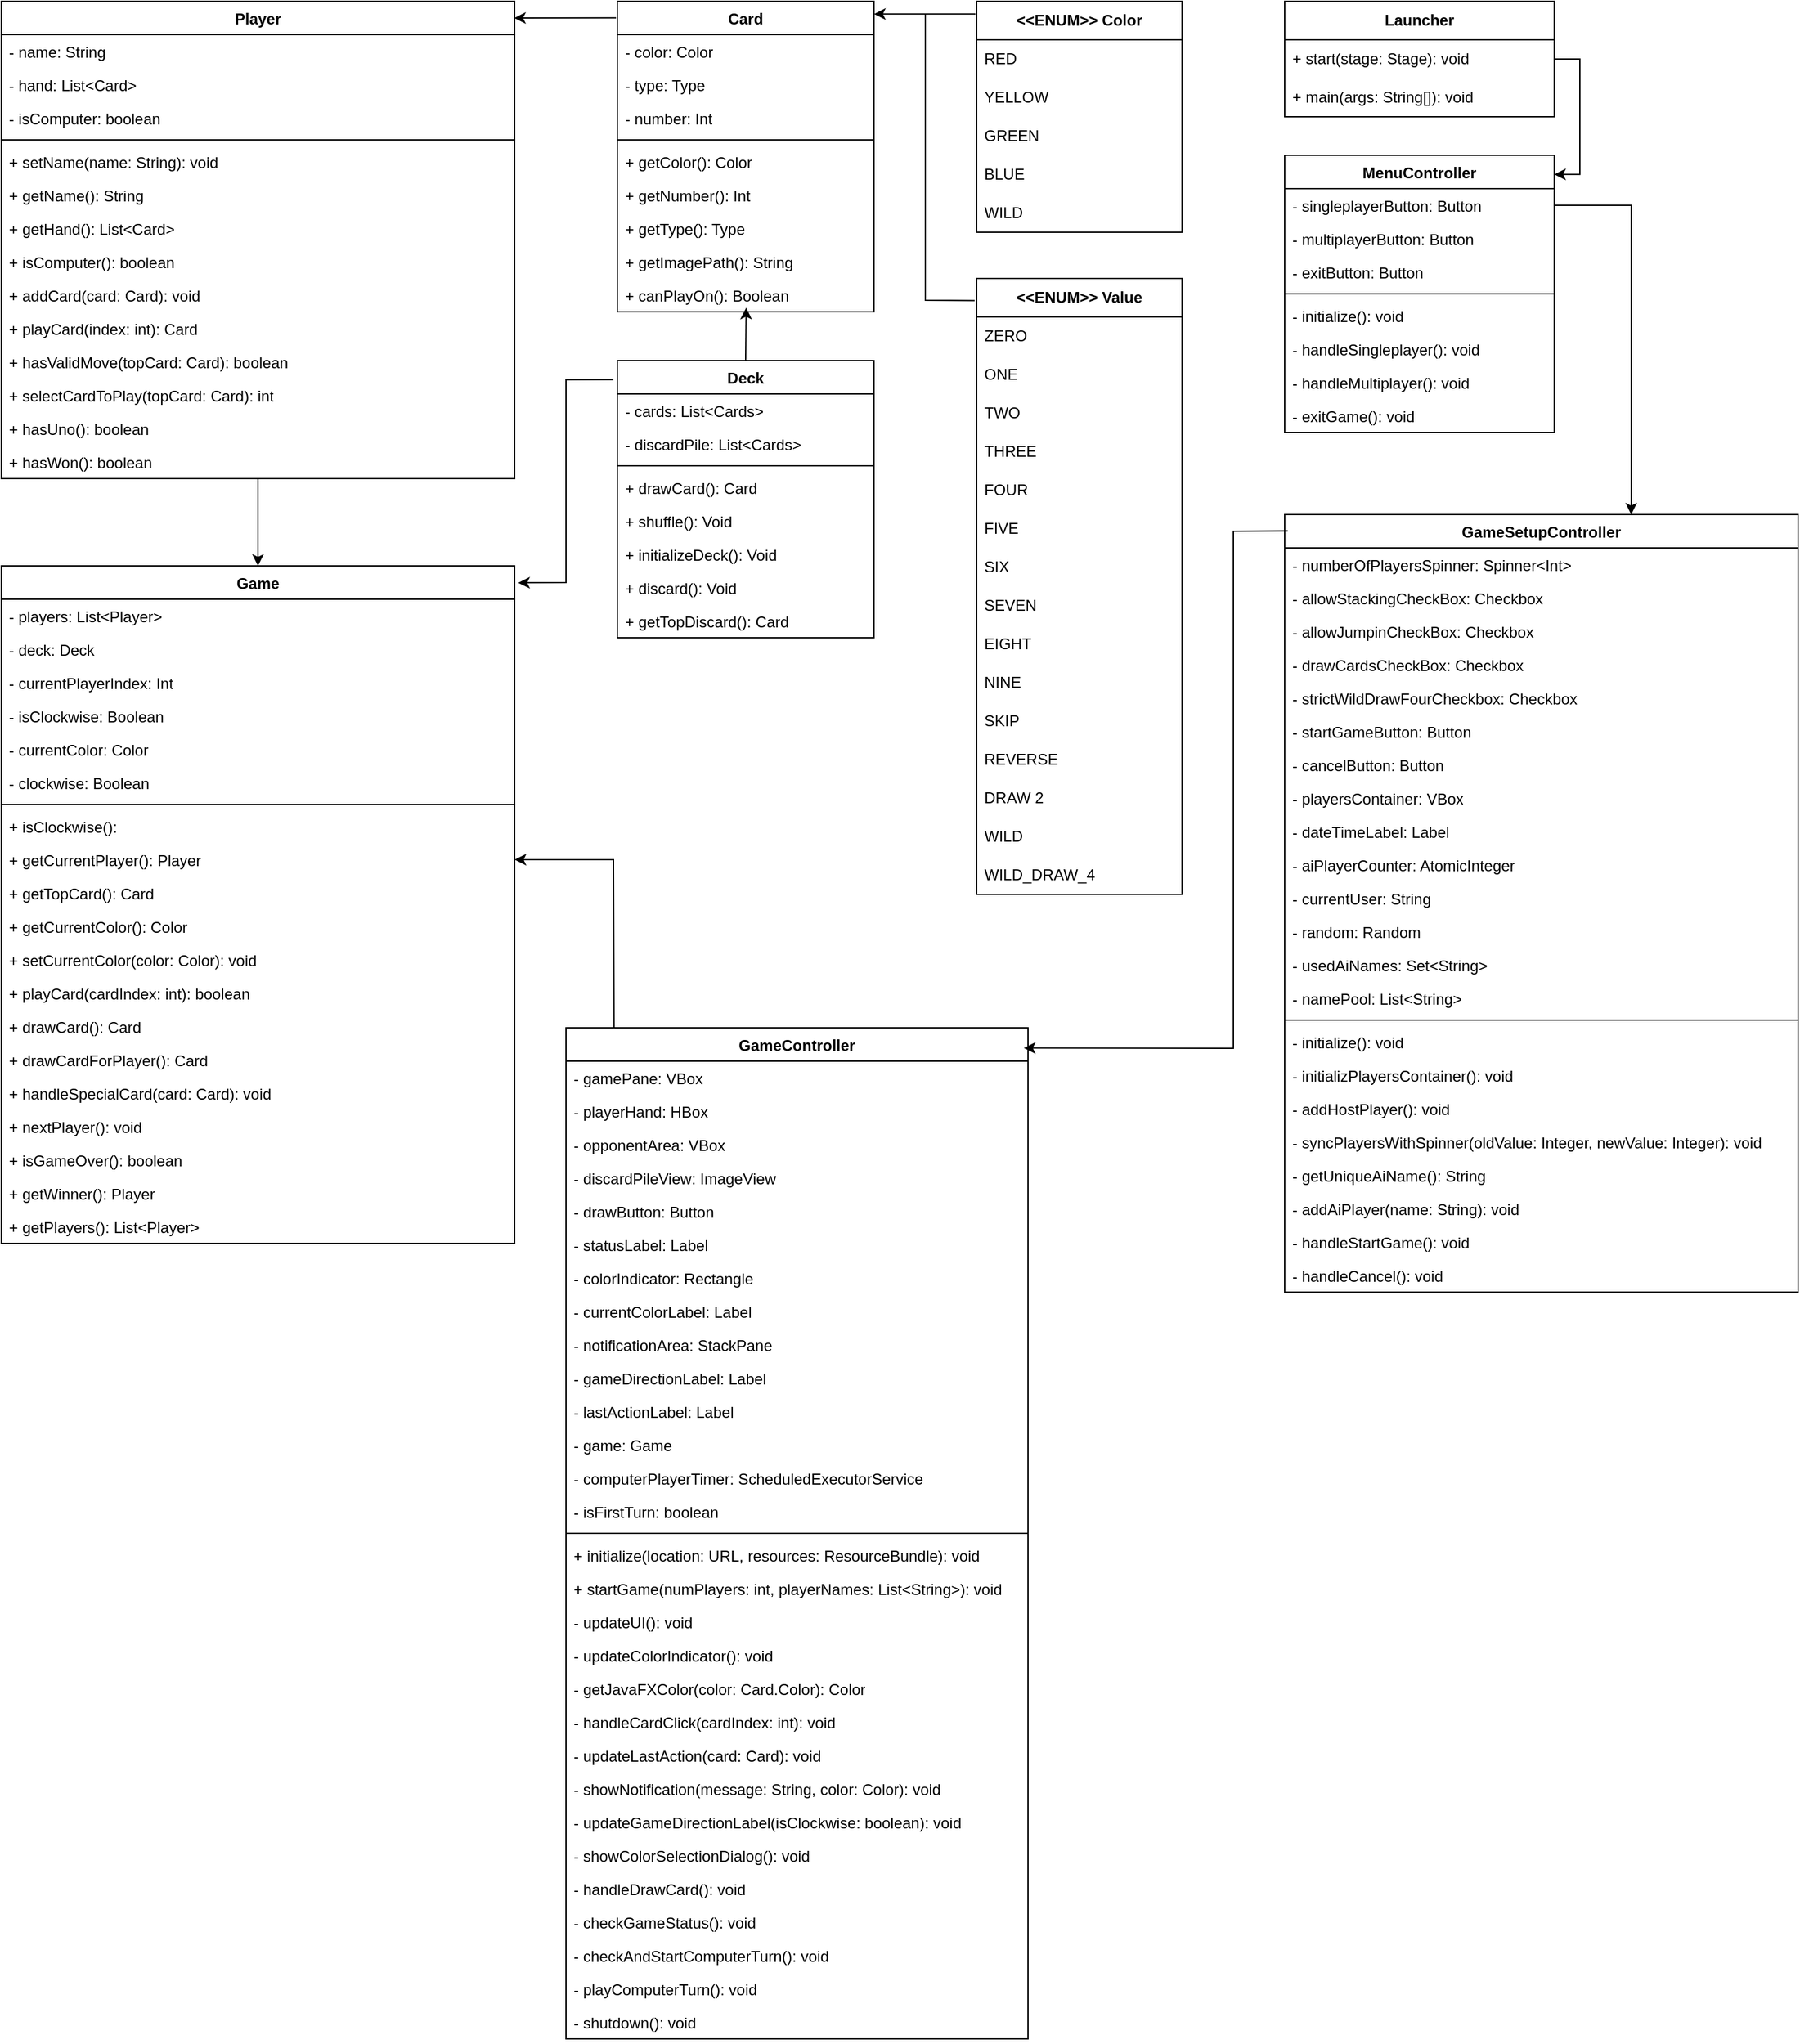 <mxfile version="27.0.3" pages="3">
  <diagram name="Class Diagram" id="A0tGhDx5CQQUypFjAxWj">
    <mxGraphModel dx="2012" dy="1192" grid="1" gridSize="10" guides="1" tooltips="1" connect="1" arrows="1" fold="1" page="1" pageScale="1" pageWidth="900" pageHeight="900" math="0" shadow="0">
      <root>
        <mxCell id="0" />
        <mxCell id="1" parent="0" />
        <mxCell id="TtVzwXsvOEBrj8p6JWrj-1" style="edgeStyle=orthogonalEdgeStyle;rounded=0;orthogonalLoop=1;jettySize=auto;html=1;entryX=0.5;entryY=0;entryDx=0;entryDy=0;" parent="1" source="TtVzwXsvOEBrj8p6JWrj-2" target="TtVzwXsvOEBrj8p6JWrj-58" edge="1">
          <mxGeometry relative="1" as="geometry" />
        </mxCell>
        <mxCell id="TtVzwXsvOEBrj8p6JWrj-2" value="Player" style="swimlane;fontStyle=1;align=center;verticalAlign=top;childLayout=stackLayout;horizontal=1;startSize=26;horizontalStack=0;resizeParent=1;resizeParentMax=0;resizeLast=0;collapsible=1;marginBottom=0;whiteSpace=wrap;html=1;" parent="1" vertex="1">
          <mxGeometry x="230" y="110" width="400" height="372" as="geometry" />
        </mxCell>
        <mxCell id="TtVzwXsvOEBrj8p6JWrj-3" value="- name: String" style="text;strokeColor=none;fillColor=none;align=left;verticalAlign=top;spacingLeft=4;spacingRight=4;overflow=hidden;rotatable=0;points=[[0,0.5],[1,0.5]];portConstraint=eastwest;whiteSpace=wrap;html=1;" parent="TtVzwXsvOEBrj8p6JWrj-2" vertex="1">
          <mxGeometry y="26" width="400" height="26" as="geometry" />
        </mxCell>
        <mxCell id="TtVzwXsvOEBrj8p6JWrj-4" value="- hand: List&amp;lt;Card&amp;gt;" style="text;strokeColor=none;fillColor=none;align=left;verticalAlign=top;spacingLeft=4;spacingRight=4;overflow=hidden;rotatable=0;points=[[0,0.5],[1,0.5]];portConstraint=eastwest;whiteSpace=wrap;html=1;" parent="TtVzwXsvOEBrj8p6JWrj-2" vertex="1">
          <mxGeometry y="52" width="400" height="26" as="geometry" />
        </mxCell>
        <mxCell id="TtVzwXsvOEBrj8p6JWrj-5" value="- isComputer: boolean" style="text;strokeColor=none;fillColor=none;align=left;verticalAlign=top;spacingLeft=4;spacingRight=4;overflow=hidden;rotatable=0;points=[[0,0.5],[1,0.5]];portConstraint=eastwest;whiteSpace=wrap;html=1;" parent="TtVzwXsvOEBrj8p6JWrj-2" vertex="1">
          <mxGeometry y="78" width="400" height="26" as="geometry" />
        </mxCell>
        <mxCell id="TtVzwXsvOEBrj8p6JWrj-6" value="" style="line;strokeWidth=1;fillColor=none;align=left;verticalAlign=middle;spacingTop=-1;spacingLeft=3;spacingRight=3;rotatable=0;labelPosition=right;points=[];portConstraint=eastwest;strokeColor=inherit;" parent="TtVzwXsvOEBrj8p6JWrj-2" vertex="1">
          <mxGeometry y="104" width="400" height="8" as="geometry" />
        </mxCell>
        <mxCell id="TtVzwXsvOEBrj8p6JWrj-7" value="+ setName(name: String): void" style="text;strokeColor=none;fillColor=none;align=left;verticalAlign=top;spacingLeft=4;spacingRight=4;overflow=hidden;rotatable=0;points=[[0,0.5],[1,0.5]];portConstraint=eastwest;whiteSpace=wrap;html=1;" parent="TtVzwXsvOEBrj8p6JWrj-2" vertex="1">
          <mxGeometry y="112" width="400" height="26" as="geometry" />
        </mxCell>
        <mxCell id="TtVzwXsvOEBrj8p6JWrj-8" value="+ getName(): String" style="text;strokeColor=none;fillColor=none;align=left;verticalAlign=top;spacingLeft=4;spacingRight=4;overflow=hidden;rotatable=0;points=[[0,0.5],[1,0.5]];portConstraint=eastwest;whiteSpace=wrap;html=1;" parent="TtVzwXsvOEBrj8p6JWrj-2" vertex="1">
          <mxGeometry y="138" width="400" height="26" as="geometry" />
        </mxCell>
        <mxCell id="TtVzwXsvOEBrj8p6JWrj-9" value="+ getHand(): List&amp;lt;Card&amp;gt;" style="text;strokeColor=none;fillColor=none;align=left;verticalAlign=top;spacingLeft=4;spacingRight=4;overflow=hidden;rotatable=0;points=[[0,0.5],[1,0.5]];portConstraint=eastwest;whiteSpace=wrap;html=1;" parent="TtVzwXsvOEBrj8p6JWrj-2" vertex="1">
          <mxGeometry y="164" width="400" height="26" as="geometry" />
        </mxCell>
        <mxCell id="TtVzwXsvOEBrj8p6JWrj-10" value="+ isComputer(): boolean" style="text;strokeColor=none;fillColor=none;align=left;verticalAlign=top;spacingLeft=4;spacingRight=4;overflow=hidden;rotatable=0;points=[[0,0.5],[1,0.5]];portConstraint=eastwest;whiteSpace=wrap;html=1;" parent="TtVzwXsvOEBrj8p6JWrj-2" vertex="1">
          <mxGeometry y="190" width="400" height="26" as="geometry" />
        </mxCell>
        <mxCell id="TtVzwXsvOEBrj8p6JWrj-11" value="+ addCard(card: Card): void" style="text;strokeColor=none;fillColor=none;align=left;verticalAlign=top;spacingLeft=4;spacingRight=4;overflow=hidden;rotatable=0;points=[[0,0.5],[1,0.5]];portConstraint=eastwest;whiteSpace=wrap;html=1;" parent="TtVzwXsvOEBrj8p6JWrj-2" vertex="1">
          <mxGeometry y="216" width="400" height="26" as="geometry" />
        </mxCell>
        <mxCell id="TtVzwXsvOEBrj8p6JWrj-12" value="+ playCard(index: int): Card" style="text;strokeColor=none;fillColor=none;align=left;verticalAlign=top;spacingLeft=4;spacingRight=4;overflow=hidden;rotatable=0;points=[[0,0.5],[1,0.5]];portConstraint=eastwest;whiteSpace=wrap;html=1;" parent="TtVzwXsvOEBrj8p6JWrj-2" vertex="1">
          <mxGeometry y="242" width="400" height="26" as="geometry" />
        </mxCell>
        <mxCell id="TtVzwXsvOEBrj8p6JWrj-13" value="+ hasValidMove(topCard: Card): boolean" style="text;strokeColor=none;fillColor=none;align=left;verticalAlign=top;spacingLeft=4;spacingRight=4;overflow=hidden;rotatable=0;points=[[0,0.5],[1,0.5]];portConstraint=eastwest;whiteSpace=wrap;html=1;" parent="TtVzwXsvOEBrj8p6JWrj-2" vertex="1">
          <mxGeometry y="268" width="400" height="26" as="geometry" />
        </mxCell>
        <mxCell id="TtVzwXsvOEBrj8p6JWrj-14" value="+ selectCardToPlay(topCard: Card): int" style="text;strokeColor=none;fillColor=none;align=left;verticalAlign=top;spacingLeft=4;spacingRight=4;overflow=hidden;rotatable=0;points=[[0,0.5],[1,0.5]];portConstraint=eastwest;whiteSpace=wrap;html=1;" parent="TtVzwXsvOEBrj8p6JWrj-2" vertex="1">
          <mxGeometry y="294" width="400" height="26" as="geometry" />
        </mxCell>
        <mxCell id="TtVzwXsvOEBrj8p6JWrj-15" value="+ hasUno(): boolean" style="text;strokeColor=none;fillColor=none;align=left;verticalAlign=top;spacingLeft=4;spacingRight=4;overflow=hidden;rotatable=0;points=[[0,0.5],[1,0.5]];portConstraint=eastwest;whiteSpace=wrap;html=1;" parent="TtVzwXsvOEBrj8p6JWrj-2" vertex="1">
          <mxGeometry y="320" width="400" height="26" as="geometry" />
        </mxCell>
        <mxCell id="TtVzwXsvOEBrj8p6JWrj-16" value="+ hasWon(): boolean" style="text;strokeColor=none;fillColor=none;align=left;verticalAlign=top;spacingLeft=4;spacingRight=4;overflow=hidden;rotatable=0;points=[[0,0.5],[1,0.5]];portConstraint=eastwest;whiteSpace=wrap;html=1;" parent="TtVzwXsvOEBrj8p6JWrj-2" vertex="1">
          <mxGeometry y="346" width="400" height="26" as="geometry" />
        </mxCell>
        <mxCell id="TtVzwXsvOEBrj8p6JWrj-17" value="Card" style="swimlane;fontStyle=1;align=center;verticalAlign=top;childLayout=stackLayout;horizontal=1;startSize=26;horizontalStack=0;resizeParent=1;resizeParentMax=0;resizeLast=0;collapsible=1;marginBottom=0;whiteSpace=wrap;html=1;" parent="1" vertex="1">
          <mxGeometry x="710" y="110" width="200" height="242" as="geometry" />
        </mxCell>
        <mxCell id="TtVzwXsvOEBrj8p6JWrj-18" value="- color: Color" style="text;strokeColor=none;fillColor=none;align=left;verticalAlign=top;spacingLeft=4;spacingRight=4;overflow=hidden;rotatable=0;points=[[0,0.5],[1,0.5]];portConstraint=eastwest;whiteSpace=wrap;html=1;" parent="TtVzwXsvOEBrj8p6JWrj-17" vertex="1">
          <mxGeometry y="26" width="200" height="26" as="geometry" />
        </mxCell>
        <mxCell id="TtVzwXsvOEBrj8p6JWrj-19" value="- type: Type" style="text;strokeColor=none;fillColor=none;align=left;verticalAlign=top;spacingLeft=4;spacingRight=4;overflow=hidden;rotatable=0;points=[[0,0.5],[1,0.5]];portConstraint=eastwest;whiteSpace=wrap;html=1;" parent="TtVzwXsvOEBrj8p6JWrj-17" vertex="1">
          <mxGeometry y="52" width="200" height="26" as="geometry" />
        </mxCell>
        <mxCell id="TtVzwXsvOEBrj8p6JWrj-20" value="- number: Int" style="text;strokeColor=none;fillColor=none;align=left;verticalAlign=top;spacingLeft=4;spacingRight=4;overflow=hidden;rotatable=0;points=[[0,0.5],[1,0.5]];portConstraint=eastwest;whiteSpace=wrap;html=1;" parent="TtVzwXsvOEBrj8p6JWrj-17" vertex="1">
          <mxGeometry y="78" width="200" height="26" as="geometry" />
        </mxCell>
        <mxCell id="TtVzwXsvOEBrj8p6JWrj-21" value="" style="line;strokeWidth=1;fillColor=none;align=left;verticalAlign=middle;spacingTop=-1;spacingLeft=3;spacingRight=3;rotatable=0;labelPosition=right;points=[];portConstraint=eastwest;strokeColor=inherit;" parent="TtVzwXsvOEBrj8p6JWrj-17" vertex="1">
          <mxGeometry y="104" width="200" height="8" as="geometry" />
        </mxCell>
        <mxCell id="TtVzwXsvOEBrj8p6JWrj-22" value="+ getColor(): Color" style="text;strokeColor=none;fillColor=none;align=left;verticalAlign=top;spacingLeft=4;spacingRight=4;overflow=hidden;rotatable=0;points=[[0,0.5],[1,0.5]];portConstraint=eastwest;whiteSpace=wrap;html=1;" parent="TtVzwXsvOEBrj8p6JWrj-17" vertex="1">
          <mxGeometry y="112" width="200" height="26" as="geometry" />
        </mxCell>
        <mxCell id="TtVzwXsvOEBrj8p6JWrj-23" value="+ getNumber(): Int" style="text;strokeColor=none;fillColor=none;align=left;verticalAlign=top;spacingLeft=4;spacingRight=4;overflow=hidden;rotatable=0;points=[[0,0.5],[1,0.5]];portConstraint=eastwest;whiteSpace=wrap;html=1;" parent="TtVzwXsvOEBrj8p6JWrj-17" vertex="1">
          <mxGeometry y="138" width="200" height="26" as="geometry" />
        </mxCell>
        <mxCell id="TtVzwXsvOEBrj8p6JWrj-24" value="+ getType(): Type" style="text;strokeColor=none;fillColor=none;align=left;verticalAlign=top;spacingLeft=4;spacingRight=4;overflow=hidden;rotatable=0;points=[[0,0.5],[1,0.5]];portConstraint=eastwest;whiteSpace=wrap;html=1;" parent="TtVzwXsvOEBrj8p6JWrj-17" vertex="1">
          <mxGeometry y="164" width="200" height="26" as="geometry" />
        </mxCell>
        <mxCell id="TtVzwXsvOEBrj8p6JWrj-25" value="+ getImagePath(): String" style="text;strokeColor=none;fillColor=none;align=left;verticalAlign=top;spacingLeft=4;spacingRight=4;overflow=hidden;rotatable=0;points=[[0,0.5],[1,0.5]];portConstraint=eastwest;whiteSpace=wrap;html=1;" parent="TtVzwXsvOEBrj8p6JWrj-17" vertex="1">
          <mxGeometry y="190" width="200" height="26" as="geometry" />
        </mxCell>
        <mxCell id="TtVzwXsvOEBrj8p6JWrj-26" value="+ canPlayOn(): Boolean" style="text;strokeColor=none;fillColor=none;align=left;verticalAlign=top;spacingLeft=4;spacingRight=4;overflow=hidden;rotatable=0;points=[[0,0.5],[1,0.5]];portConstraint=eastwest;whiteSpace=wrap;html=1;" parent="TtVzwXsvOEBrj8p6JWrj-17" vertex="1">
          <mxGeometry y="216" width="200" height="26" as="geometry" />
        </mxCell>
        <mxCell id="TtVzwXsvOEBrj8p6JWrj-27" value="&lt;span style=&quot;font-weight: 700;&quot;&gt;&amp;lt;&amp;lt;ENUM&amp;gt;&amp;gt; Color&lt;/span&gt;" style="swimlane;fontStyle=0;childLayout=stackLayout;horizontal=1;startSize=30;horizontalStack=0;resizeParent=1;resizeParentMax=0;resizeLast=0;collapsible=1;marginBottom=0;whiteSpace=wrap;html=1;" parent="1" vertex="1">
          <mxGeometry x="990" y="110" width="160" height="180" as="geometry" />
        </mxCell>
        <mxCell id="TtVzwXsvOEBrj8p6JWrj-28" value="RED" style="text;strokeColor=none;fillColor=none;align=left;verticalAlign=middle;spacingLeft=4;spacingRight=4;overflow=hidden;points=[[0,0.5],[1,0.5]];portConstraint=eastwest;rotatable=0;whiteSpace=wrap;html=1;" parent="TtVzwXsvOEBrj8p6JWrj-27" vertex="1">
          <mxGeometry y="30" width="160" height="30" as="geometry" />
        </mxCell>
        <mxCell id="TtVzwXsvOEBrj8p6JWrj-29" value="YELLOW" style="text;strokeColor=none;fillColor=none;align=left;verticalAlign=middle;spacingLeft=4;spacingRight=4;overflow=hidden;points=[[0,0.5],[1,0.5]];portConstraint=eastwest;rotatable=0;whiteSpace=wrap;html=1;" parent="TtVzwXsvOEBrj8p6JWrj-27" vertex="1">
          <mxGeometry y="60" width="160" height="30" as="geometry" />
        </mxCell>
        <mxCell id="TtVzwXsvOEBrj8p6JWrj-30" value="GREEN" style="text;strokeColor=none;fillColor=none;align=left;verticalAlign=middle;spacingLeft=4;spacingRight=4;overflow=hidden;points=[[0,0.5],[1,0.5]];portConstraint=eastwest;rotatable=0;whiteSpace=wrap;html=1;" parent="TtVzwXsvOEBrj8p6JWrj-27" vertex="1">
          <mxGeometry y="90" width="160" height="30" as="geometry" />
        </mxCell>
        <mxCell id="TtVzwXsvOEBrj8p6JWrj-31" value="BLUE" style="text;strokeColor=none;fillColor=none;align=left;verticalAlign=middle;spacingLeft=4;spacingRight=4;overflow=hidden;points=[[0,0.5],[1,0.5]];portConstraint=eastwest;rotatable=0;whiteSpace=wrap;html=1;" parent="TtVzwXsvOEBrj8p6JWrj-27" vertex="1">
          <mxGeometry y="120" width="160" height="30" as="geometry" />
        </mxCell>
        <mxCell id="TtVzwXsvOEBrj8p6JWrj-32" value="WILD" style="text;strokeColor=none;fillColor=none;align=left;verticalAlign=middle;spacingLeft=4;spacingRight=4;overflow=hidden;points=[[0,0.5],[1,0.5]];portConstraint=eastwest;rotatable=0;whiteSpace=wrap;html=1;" parent="TtVzwXsvOEBrj8p6JWrj-27" vertex="1">
          <mxGeometry y="150" width="160" height="30" as="geometry" />
        </mxCell>
        <mxCell id="TtVzwXsvOEBrj8p6JWrj-33" value="&lt;span style=&quot;font-weight: 700;&quot;&gt;&amp;lt;&amp;lt;ENUM&amp;gt;&amp;gt; Value&lt;/span&gt;" style="swimlane;fontStyle=0;childLayout=stackLayout;horizontal=1;startSize=30;horizontalStack=0;resizeParent=1;resizeParentMax=0;resizeLast=0;collapsible=1;marginBottom=0;whiteSpace=wrap;html=1;" parent="1" vertex="1">
          <mxGeometry x="990" y="326" width="160" height="480" as="geometry" />
        </mxCell>
        <mxCell id="TtVzwXsvOEBrj8p6JWrj-34" value="ZERO" style="text;strokeColor=none;fillColor=none;align=left;verticalAlign=middle;spacingLeft=4;spacingRight=4;overflow=hidden;points=[[0,0.5],[1,0.5]];portConstraint=eastwest;rotatable=0;whiteSpace=wrap;html=1;" parent="TtVzwXsvOEBrj8p6JWrj-33" vertex="1">
          <mxGeometry y="30" width="160" height="30" as="geometry" />
        </mxCell>
        <mxCell id="TtVzwXsvOEBrj8p6JWrj-35" value="ONE" style="text;strokeColor=none;fillColor=none;align=left;verticalAlign=middle;spacingLeft=4;spacingRight=4;overflow=hidden;points=[[0,0.5],[1,0.5]];portConstraint=eastwest;rotatable=0;whiteSpace=wrap;html=1;" parent="TtVzwXsvOEBrj8p6JWrj-33" vertex="1">
          <mxGeometry y="60" width="160" height="30" as="geometry" />
        </mxCell>
        <mxCell id="TtVzwXsvOEBrj8p6JWrj-36" value="TWO" style="text;strokeColor=none;fillColor=none;align=left;verticalAlign=middle;spacingLeft=4;spacingRight=4;overflow=hidden;points=[[0,0.5],[1,0.5]];portConstraint=eastwest;rotatable=0;whiteSpace=wrap;html=1;" parent="TtVzwXsvOEBrj8p6JWrj-33" vertex="1">
          <mxGeometry y="90" width="160" height="30" as="geometry" />
        </mxCell>
        <mxCell id="TtVzwXsvOEBrj8p6JWrj-37" value="THREE" style="text;strokeColor=none;fillColor=none;align=left;verticalAlign=middle;spacingLeft=4;spacingRight=4;overflow=hidden;points=[[0,0.5],[1,0.5]];portConstraint=eastwest;rotatable=0;whiteSpace=wrap;html=1;" parent="TtVzwXsvOEBrj8p6JWrj-33" vertex="1">
          <mxGeometry y="120" width="160" height="30" as="geometry" />
        </mxCell>
        <mxCell id="TtVzwXsvOEBrj8p6JWrj-38" value="FOUR" style="text;strokeColor=none;fillColor=none;align=left;verticalAlign=middle;spacingLeft=4;spacingRight=4;overflow=hidden;points=[[0,0.5],[1,0.5]];portConstraint=eastwest;rotatable=0;whiteSpace=wrap;html=1;" parent="TtVzwXsvOEBrj8p6JWrj-33" vertex="1">
          <mxGeometry y="150" width="160" height="30" as="geometry" />
        </mxCell>
        <mxCell id="TtVzwXsvOEBrj8p6JWrj-39" value="FIVE" style="text;strokeColor=none;fillColor=none;align=left;verticalAlign=middle;spacingLeft=4;spacingRight=4;overflow=hidden;points=[[0,0.5],[1,0.5]];portConstraint=eastwest;rotatable=0;whiteSpace=wrap;html=1;" parent="TtVzwXsvOEBrj8p6JWrj-33" vertex="1">
          <mxGeometry y="180" width="160" height="30" as="geometry" />
        </mxCell>
        <mxCell id="TtVzwXsvOEBrj8p6JWrj-40" value="SIX" style="text;strokeColor=none;fillColor=none;align=left;verticalAlign=middle;spacingLeft=4;spacingRight=4;overflow=hidden;points=[[0,0.5],[1,0.5]];portConstraint=eastwest;rotatable=0;whiteSpace=wrap;html=1;" parent="TtVzwXsvOEBrj8p6JWrj-33" vertex="1">
          <mxGeometry y="210" width="160" height="30" as="geometry" />
        </mxCell>
        <mxCell id="TtVzwXsvOEBrj8p6JWrj-41" value="SEVEN" style="text;strokeColor=none;fillColor=none;align=left;verticalAlign=middle;spacingLeft=4;spacingRight=4;overflow=hidden;points=[[0,0.5],[1,0.5]];portConstraint=eastwest;rotatable=0;whiteSpace=wrap;html=1;" parent="TtVzwXsvOEBrj8p6JWrj-33" vertex="1">
          <mxGeometry y="240" width="160" height="30" as="geometry" />
        </mxCell>
        <mxCell id="TtVzwXsvOEBrj8p6JWrj-42" value="EIGHT" style="text;strokeColor=none;fillColor=none;align=left;verticalAlign=middle;spacingLeft=4;spacingRight=4;overflow=hidden;points=[[0,0.5],[1,0.5]];portConstraint=eastwest;rotatable=0;whiteSpace=wrap;html=1;" parent="TtVzwXsvOEBrj8p6JWrj-33" vertex="1">
          <mxGeometry y="270" width="160" height="30" as="geometry" />
        </mxCell>
        <mxCell id="TtVzwXsvOEBrj8p6JWrj-43" value="NINE" style="text;strokeColor=none;fillColor=none;align=left;verticalAlign=middle;spacingLeft=4;spacingRight=4;overflow=hidden;points=[[0,0.5],[1,0.5]];portConstraint=eastwest;rotatable=0;whiteSpace=wrap;html=1;" parent="TtVzwXsvOEBrj8p6JWrj-33" vertex="1">
          <mxGeometry y="300" width="160" height="30" as="geometry" />
        </mxCell>
        <mxCell id="TtVzwXsvOEBrj8p6JWrj-44" value="SKIP" style="text;strokeColor=none;fillColor=none;align=left;verticalAlign=middle;spacingLeft=4;spacingRight=4;overflow=hidden;points=[[0,0.5],[1,0.5]];portConstraint=eastwest;rotatable=0;whiteSpace=wrap;html=1;" parent="TtVzwXsvOEBrj8p6JWrj-33" vertex="1">
          <mxGeometry y="330" width="160" height="30" as="geometry" />
        </mxCell>
        <mxCell id="TtVzwXsvOEBrj8p6JWrj-45" value="REVERSE" style="text;strokeColor=none;fillColor=none;align=left;verticalAlign=middle;spacingLeft=4;spacingRight=4;overflow=hidden;points=[[0,0.5],[1,0.5]];portConstraint=eastwest;rotatable=0;whiteSpace=wrap;html=1;" parent="TtVzwXsvOEBrj8p6JWrj-33" vertex="1">
          <mxGeometry y="360" width="160" height="30" as="geometry" />
        </mxCell>
        <mxCell id="TtVzwXsvOEBrj8p6JWrj-46" value="DRAW 2" style="text;strokeColor=none;fillColor=none;align=left;verticalAlign=middle;spacingLeft=4;spacingRight=4;overflow=hidden;points=[[0,0.5],[1,0.5]];portConstraint=eastwest;rotatable=0;whiteSpace=wrap;html=1;" parent="TtVzwXsvOEBrj8p6JWrj-33" vertex="1">
          <mxGeometry y="390" width="160" height="30" as="geometry" />
        </mxCell>
        <mxCell id="TtVzwXsvOEBrj8p6JWrj-47" value="WILD" style="text;strokeColor=none;fillColor=none;align=left;verticalAlign=middle;spacingLeft=4;spacingRight=4;overflow=hidden;points=[[0,0.5],[1,0.5]];portConstraint=eastwest;rotatable=0;whiteSpace=wrap;html=1;" parent="TtVzwXsvOEBrj8p6JWrj-33" vertex="1">
          <mxGeometry y="420" width="160" height="30" as="geometry" />
        </mxCell>
        <mxCell id="TtVzwXsvOEBrj8p6JWrj-48" value="WILD_DRAW_4" style="text;strokeColor=none;fillColor=none;align=left;verticalAlign=middle;spacingLeft=4;spacingRight=4;overflow=hidden;points=[[0,0.5],[1,0.5]];portConstraint=eastwest;rotatable=0;whiteSpace=wrap;html=1;" parent="TtVzwXsvOEBrj8p6JWrj-33" vertex="1">
          <mxGeometry y="450" width="160" height="30" as="geometry" />
        </mxCell>
        <mxCell id="TtVzwXsvOEBrj8p6JWrj-49" value="Deck" style="swimlane;fontStyle=1;align=center;verticalAlign=top;childLayout=stackLayout;horizontal=1;startSize=26;horizontalStack=0;resizeParent=1;resizeParentMax=0;resizeLast=0;collapsible=1;marginBottom=0;whiteSpace=wrap;html=1;" parent="1" vertex="1">
          <mxGeometry x="710" y="390" width="200" height="216" as="geometry" />
        </mxCell>
        <mxCell id="TtVzwXsvOEBrj8p6JWrj-50" value="- cards: List&amp;lt;Cards&amp;gt;" style="text;strokeColor=none;fillColor=none;align=left;verticalAlign=top;spacingLeft=4;spacingRight=4;overflow=hidden;rotatable=0;points=[[0,0.5],[1,0.5]];portConstraint=eastwest;whiteSpace=wrap;html=1;" parent="TtVzwXsvOEBrj8p6JWrj-49" vertex="1">
          <mxGeometry y="26" width="200" height="26" as="geometry" />
        </mxCell>
        <mxCell id="TtVzwXsvOEBrj8p6JWrj-51" value="- discardPile: List&amp;lt;Cards&amp;gt;" style="text;strokeColor=none;fillColor=none;align=left;verticalAlign=top;spacingLeft=4;spacingRight=4;overflow=hidden;rotatable=0;points=[[0,0.5],[1,0.5]];portConstraint=eastwest;whiteSpace=wrap;html=1;" parent="TtVzwXsvOEBrj8p6JWrj-49" vertex="1">
          <mxGeometry y="52" width="200" height="26" as="geometry" />
        </mxCell>
        <mxCell id="TtVzwXsvOEBrj8p6JWrj-52" value="" style="line;strokeWidth=1;fillColor=none;align=left;verticalAlign=middle;spacingTop=-1;spacingLeft=3;spacingRight=3;rotatable=0;labelPosition=right;points=[];portConstraint=eastwest;strokeColor=inherit;" parent="TtVzwXsvOEBrj8p6JWrj-49" vertex="1">
          <mxGeometry y="78" width="200" height="8" as="geometry" />
        </mxCell>
        <mxCell id="TtVzwXsvOEBrj8p6JWrj-53" value="+ drawCard(): Card" style="text;strokeColor=none;fillColor=none;align=left;verticalAlign=top;spacingLeft=4;spacingRight=4;overflow=hidden;rotatable=0;points=[[0,0.5],[1,0.5]];portConstraint=eastwest;whiteSpace=wrap;html=1;" parent="TtVzwXsvOEBrj8p6JWrj-49" vertex="1">
          <mxGeometry y="86" width="200" height="26" as="geometry" />
        </mxCell>
        <mxCell id="TtVzwXsvOEBrj8p6JWrj-54" value="+ shuffle(): Void" style="text;strokeColor=none;fillColor=none;align=left;verticalAlign=top;spacingLeft=4;spacingRight=4;overflow=hidden;rotatable=0;points=[[0,0.5],[1,0.5]];portConstraint=eastwest;whiteSpace=wrap;html=1;" parent="TtVzwXsvOEBrj8p6JWrj-49" vertex="1">
          <mxGeometry y="112" width="200" height="26" as="geometry" />
        </mxCell>
        <mxCell id="TtVzwXsvOEBrj8p6JWrj-55" value="+ initializeDeck(): Void" style="text;strokeColor=none;fillColor=none;align=left;verticalAlign=top;spacingLeft=4;spacingRight=4;overflow=hidden;rotatable=0;points=[[0,0.5],[1,0.5]];portConstraint=eastwest;whiteSpace=wrap;html=1;" parent="TtVzwXsvOEBrj8p6JWrj-49" vertex="1">
          <mxGeometry y="138" width="200" height="26" as="geometry" />
        </mxCell>
        <mxCell id="TtVzwXsvOEBrj8p6JWrj-56" value="+ discard(): Void" style="text;strokeColor=none;fillColor=none;align=left;verticalAlign=top;spacingLeft=4;spacingRight=4;overflow=hidden;rotatable=0;points=[[0,0.5],[1,0.5]];portConstraint=eastwest;whiteSpace=wrap;html=1;" parent="TtVzwXsvOEBrj8p6JWrj-49" vertex="1">
          <mxGeometry y="164" width="200" height="26" as="geometry" />
        </mxCell>
        <mxCell id="TtVzwXsvOEBrj8p6JWrj-57" value="+ getTopDiscard(): Card" style="text;strokeColor=none;fillColor=none;align=left;verticalAlign=top;spacingLeft=4;spacingRight=4;overflow=hidden;rotatable=0;points=[[0,0.5],[1,0.5]];portConstraint=eastwest;whiteSpace=wrap;html=1;" parent="TtVzwXsvOEBrj8p6JWrj-49" vertex="1">
          <mxGeometry y="190" width="200" height="26" as="geometry" />
        </mxCell>
        <mxCell id="TtVzwXsvOEBrj8p6JWrj-58" value="Game" style="swimlane;fontStyle=1;align=center;verticalAlign=top;childLayout=stackLayout;horizontal=1;startSize=26;horizontalStack=0;resizeParent=1;resizeParentMax=0;resizeLast=0;collapsible=1;marginBottom=0;whiteSpace=wrap;html=1;" parent="1" vertex="1">
          <mxGeometry x="230" y="550" width="400" height="528" as="geometry" />
        </mxCell>
        <mxCell id="TtVzwXsvOEBrj8p6JWrj-59" value="- players: List&amp;lt;Player&amp;gt;" style="text;strokeColor=none;fillColor=none;align=left;verticalAlign=top;spacingLeft=4;spacingRight=4;overflow=hidden;rotatable=0;points=[[0,0.5],[1,0.5]];portConstraint=eastwest;whiteSpace=wrap;html=1;" parent="TtVzwXsvOEBrj8p6JWrj-58" vertex="1">
          <mxGeometry y="26" width="400" height="26" as="geometry" />
        </mxCell>
        <mxCell id="TtVzwXsvOEBrj8p6JWrj-60" value="- deck: Deck" style="text;strokeColor=none;fillColor=none;align=left;verticalAlign=top;spacingLeft=4;spacingRight=4;overflow=hidden;rotatable=0;points=[[0,0.5],[1,0.5]];portConstraint=eastwest;whiteSpace=wrap;html=1;" parent="TtVzwXsvOEBrj8p6JWrj-58" vertex="1">
          <mxGeometry y="52" width="400" height="26" as="geometry" />
        </mxCell>
        <mxCell id="TtVzwXsvOEBrj8p6JWrj-61" value="- currentPlayerIndex: Int" style="text;strokeColor=none;fillColor=none;align=left;verticalAlign=top;spacingLeft=4;spacingRight=4;overflow=hidden;rotatable=0;points=[[0,0.5],[1,0.5]];portConstraint=eastwest;whiteSpace=wrap;html=1;" parent="TtVzwXsvOEBrj8p6JWrj-58" vertex="1">
          <mxGeometry y="78" width="400" height="26" as="geometry" />
        </mxCell>
        <mxCell id="TtVzwXsvOEBrj8p6JWrj-62" value="- isClockwise: Boolean" style="text;strokeColor=none;fillColor=none;align=left;verticalAlign=top;spacingLeft=4;spacingRight=4;overflow=hidden;rotatable=0;points=[[0,0.5],[1,0.5]];portConstraint=eastwest;whiteSpace=wrap;html=1;" parent="TtVzwXsvOEBrj8p6JWrj-58" vertex="1">
          <mxGeometry y="104" width="400" height="26" as="geometry" />
        </mxCell>
        <mxCell id="TtVzwXsvOEBrj8p6JWrj-63" value="- currentColor: Color" style="text;strokeColor=none;fillColor=none;align=left;verticalAlign=top;spacingLeft=4;spacingRight=4;overflow=hidden;rotatable=0;points=[[0,0.5],[1,0.5]];portConstraint=eastwest;whiteSpace=wrap;html=1;" parent="TtVzwXsvOEBrj8p6JWrj-58" vertex="1">
          <mxGeometry y="130" width="400" height="26" as="geometry" />
        </mxCell>
        <mxCell id="TtVzwXsvOEBrj8p6JWrj-64" value="- clockwise: Boolean" style="text;strokeColor=none;fillColor=none;align=left;verticalAlign=top;spacingLeft=4;spacingRight=4;overflow=hidden;rotatable=0;points=[[0,0.5],[1,0.5]];portConstraint=eastwest;whiteSpace=wrap;html=1;" parent="TtVzwXsvOEBrj8p6JWrj-58" vertex="1">
          <mxGeometry y="156" width="400" height="26" as="geometry" />
        </mxCell>
        <mxCell id="TtVzwXsvOEBrj8p6JWrj-65" value="" style="line;strokeWidth=1;fillColor=none;align=left;verticalAlign=middle;spacingTop=-1;spacingLeft=3;spacingRight=3;rotatable=0;labelPosition=right;points=[];portConstraint=eastwest;strokeColor=inherit;" parent="TtVzwXsvOEBrj8p6JWrj-58" vertex="1">
          <mxGeometry y="182" width="400" height="8" as="geometry" />
        </mxCell>
        <mxCell id="TtVzwXsvOEBrj8p6JWrj-66" value="+ isClockwise():" style="text;strokeColor=none;fillColor=none;align=left;verticalAlign=top;spacingLeft=4;spacingRight=4;overflow=hidden;rotatable=0;points=[[0,0.5],[1,0.5]];portConstraint=eastwest;whiteSpace=wrap;html=1;" parent="TtVzwXsvOEBrj8p6JWrj-58" vertex="1">
          <mxGeometry y="190" width="400" height="26" as="geometry" />
        </mxCell>
        <mxCell id="TtVzwXsvOEBrj8p6JWrj-67" value="+ getCurrentPlayer(): Player" style="text;strokeColor=none;fillColor=none;align=left;verticalAlign=top;spacingLeft=4;spacingRight=4;overflow=hidden;rotatable=0;points=[[0,0.5],[1,0.5]];portConstraint=eastwest;whiteSpace=wrap;html=1;" parent="TtVzwXsvOEBrj8p6JWrj-58" vertex="1">
          <mxGeometry y="216" width="400" height="26" as="geometry" />
        </mxCell>
        <mxCell id="TtVzwXsvOEBrj8p6JWrj-68" value="+&amp;nbsp;getTopCard(): Card" style="text;strokeColor=none;fillColor=none;align=left;verticalAlign=top;spacingLeft=4;spacingRight=4;overflow=hidden;rotatable=0;points=[[0,0.5],[1,0.5]];portConstraint=eastwest;whiteSpace=wrap;html=1;" parent="TtVzwXsvOEBrj8p6JWrj-58" vertex="1">
          <mxGeometry y="242" width="400" height="26" as="geometry" />
        </mxCell>
        <mxCell id="TtVzwXsvOEBrj8p6JWrj-69" value="+&amp;nbsp;getCurrentColor(): Color" style="text;strokeColor=none;fillColor=none;align=left;verticalAlign=top;spacingLeft=4;spacingRight=4;overflow=hidden;rotatable=0;points=[[0,0.5],[1,0.5]];portConstraint=eastwest;whiteSpace=wrap;html=1;" parent="TtVzwXsvOEBrj8p6JWrj-58" vertex="1">
          <mxGeometry y="268" width="400" height="26" as="geometry" />
        </mxCell>
        <mxCell id="TtVzwXsvOEBrj8p6JWrj-70" value="+ setCurrentColor(color: Color): void" style="text;strokeColor=none;fillColor=none;align=left;verticalAlign=top;spacingLeft=4;spacingRight=4;overflow=hidden;rotatable=0;points=[[0,0.5],[1,0.5]];portConstraint=eastwest;whiteSpace=wrap;html=1;" parent="TtVzwXsvOEBrj8p6JWrj-58" vertex="1">
          <mxGeometry y="294" width="400" height="26" as="geometry" />
        </mxCell>
        <mxCell id="TtVzwXsvOEBrj8p6JWrj-71" value="+&amp;nbsp;playCard(cardIndex: int): boolean" style="text;strokeColor=none;fillColor=none;align=left;verticalAlign=top;spacingLeft=4;spacingRight=4;overflow=hidden;rotatable=0;points=[[0,0.5],[1,0.5]];portConstraint=eastwest;whiteSpace=wrap;html=1;" parent="TtVzwXsvOEBrj8p6JWrj-58" vertex="1">
          <mxGeometry y="320" width="400" height="26" as="geometry" />
        </mxCell>
        <mxCell id="TtVzwXsvOEBrj8p6JWrj-72" value="+&amp;nbsp;drawCard(): Card" style="text;strokeColor=none;fillColor=none;align=left;verticalAlign=top;spacingLeft=4;spacingRight=4;overflow=hidden;rotatable=0;points=[[0,0.5],[1,0.5]];portConstraint=eastwest;whiteSpace=wrap;html=1;" parent="TtVzwXsvOEBrj8p6JWrj-58" vertex="1">
          <mxGeometry y="346" width="400" height="26" as="geometry" />
        </mxCell>
        <mxCell id="TtVzwXsvOEBrj8p6JWrj-73" value="+&amp;nbsp;drawCardForPlayer(): Card" style="text;strokeColor=none;fillColor=none;align=left;verticalAlign=top;spacingLeft=4;spacingRight=4;overflow=hidden;rotatable=0;points=[[0,0.5],[1,0.5]];portConstraint=eastwest;whiteSpace=wrap;html=1;" parent="TtVzwXsvOEBrj8p6JWrj-58" vertex="1">
          <mxGeometry y="372" width="400" height="26" as="geometry" />
        </mxCell>
        <mxCell id="TtVzwXsvOEBrj8p6JWrj-74" value="+&amp;nbsp;handleSpecialCard(card: Card): void" style="text;strokeColor=none;fillColor=none;align=left;verticalAlign=top;spacingLeft=4;spacingRight=4;overflow=hidden;rotatable=0;points=[[0,0.5],[1,0.5]];portConstraint=eastwest;whiteSpace=wrap;html=1;" parent="TtVzwXsvOEBrj8p6JWrj-58" vertex="1">
          <mxGeometry y="398" width="400" height="26" as="geometry" />
        </mxCell>
        <mxCell id="TtVzwXsvOEBrj8p6JWrj-75" value="+&amp;nbsp;nextPlayer(): void" style="text;strokeColor=none;fillColor=none;align=left;verticalAlign=top;spacingLeft=4;spacingRight=4;overflow=hidden;rotatable=0;points=[[0,0.5],[1,0.5]];portConstraint=eastwest;whiteSpace=wrap;html=1;" parent="TtVzwXsvOEBrj8p6JWrj-58" vertex="1">
          <mxGeometry y="424" width="400" height="26" as="geometry" />
        </mxCell>
        <mxCell id="TtVzwXsvOEBrj8p6JWrj-76" value="+&amp;nbsp;isGameOver(): boolean" style="text;strokeColor=none;fillColor=none;align=left;verticalAlign=top;spacingLeft=4;spacingRight=4;overflow=hidden;rotatable=0;points=[[0,0.5],[1,0.5]];portConstraint=eastwest;whiteSpace=wrap;html=1;" parent="TtVzwXsvOEBrj8p6JWrj-58" vertex="1">
          <mxGeometry y="450" width="400" height="26" as="geometry" />
        </mxCell>
        <mxCell id="TtVzwXsvOEBrj8p6JWrj-77" value="+&amp;nbsp;getWinner(): Player" style="text;strokeColor=none;fillColor=none;align=left;verticalAlign=top;spacingLeft=4;spacingRight=4;overflow=hidden;rotatable=0;points=[[0,0.5],[1,0.5]];portConstraint=eastwest;whiteSpace=wrap;html=1;" parent="TtVzwXsvOEBrj8p6JWrj-58" vertex="1">
          <mxGeometry y="476" width="400" height="26" as="geometry" />
        </mxCell>
        <mxCell id="TtVzwXsvOEBrj8p6JWrj-78" value="+&amp;nbsp;getPlayers(): List&amp;lt;Player&amp;gt;" style="text;strokeColor=none;fillColor=none;align=left;verticalAlign=top;spacingLeft=4;spacingRight=4;overflow=hidden;rotatable=0;points=[[0,0.5],[1,0.5]];portConstraint=eastwest;whiteSpace=wrap;html=1;" parent="TtVzwXsvOEBrj8p6JWrj-58" vertex="1">
          <mxGeometry y="502" width="400" height="26" as="geometry" />
        </mxCell>
        <mxCell id="TtVzwXsvOEBrj8p6JWrj-79" value="" style="endArrow=classic;html=1;rounded=0;entryX=0.502;entryY=0.876;entryDx=0;entryDy=0;entryPerimeter=0;exitX=0.5;exitY=0;exitDx=0;exitDy=0;" parent="1" source="TtVzwXsvOEBrj8p6JWrj-49" target="TtVzwXsvOEBrj8p6JWrj-26" edge="1">
          <mxGeometry width="50" height="50" relative="1" as="geometry">
            <mxPoint x="790" y="550" as="sourcePoint" />
            <mxPoint x="840" y="500" as="targetPoint" />
          </mxGeometry>
        </mxCell>
        <mxCell id="TtVzwXsvOEBrj8p6JWrj-80" value="" style="endArrow=classic;html=1;rounded=0;exitX=-0.016;exitY=0.069;exitDx=0;exitDy=0;exitPerimeter=0;entryX=1.007;entryY=0.025;entryDx=0;entryDy=0;entryPerimeter=0;" parent="1" source="TtVzwXsvOEBrj8p6JWrj-49" target="TtVzwXsvOEBrj8p6JWrj-58" edge="1">
          <mxGeometry width="50" height="50" relative="1" as="geometry">
            <mxPoint x="770" y="670" as="sourcePoint" />
            <mxPoint x="430" y="510" as="targetPoint" />
            <Array as="points">
              <mxPoint x="670" y="405" />
              <mxPoint x="670" y="563" />
            </Array>
          </mxGeometry>
        </mxCell>
        <mxCell id="TtVzwXsvOEBrj8p6JWrj-81" value="" style="endArrow=classic;html=1;rounded=0;entryX=1;entryY=0.041;entryDx=0;entryDy=0;entryPerimeter=0;exitX=-0.006;exitY=0.055;exitDx=0;exitDy=0;exitPerimeter=0;" parent="1" source="TtVzwXsvOEBrj8p6JWrj-27" target="TtVzwXsvOEBrj8p6JWrj-17" edge="1">
          <mxGeometry width="50" height="50" relative="1" as="geometry">
            <mxPoint x="770" y="540" as="sourcePoint" />
            <mxPoint x="820" y="490" as="targetPoint" />
          </mxGeometry>
        </mxCell>
        <mxCell id="TtVzwXsvOEBrj8p6JWrj-82" value="" style="endArrow=none;html=1;rounded=0;exitX=-0.01;exitY=0.036;exitDx=0;exitDy=0;exitPerimeter=0;" parent="1" source="TtVzwXsvOEBrj8p6JWrj-33" edge="1">
          <mxGeometry width="50" height="50" relative="1" as="geometry">
            <mxPoint x="900" y="290" as="sourcePoint" />
            <mxPoint x="950" y="120" as="targetPoint" />
            <Array as="points">
              <mxPoint x="950" y="343" />
            </Array>
          </mxGeometry>
        </mxCell>
        <mxCell id="TtVzwXsvOEBrj8p6JWrj-83" value="" style="endArrow=classic;html=1;rounded=0;entryX=0.999;entryY=0.035;entryDx=0;entryDy=0;entryPerimeter=0;exitX=-0.005;exitY=0.053;exitDx=0;exitDy=0;exitPerimeter=0;" parent="1" source="TtVzwXsvOEBrj8p6JWrj-17" target="TtVzwXsvOEBrj8p6JWrj-2" edge="1">
          <mxGeometry width="50" height="50" relative="1" as="geometry">
            <mxPoint x="770" y="490" as="sourcePoint" />
            <mxPoint x="820" y="440" as="targetPoint" />
          </mxGeometry>
        </mxCell>
        <mxCell id="TtVzwXsvOEBrj8p6JWrj-84" value="&lt;span style=&quot;font-weight: 700;&quot;&gt;Launcher&lt;/span&gt;" style="swimlane;fontStyle=0;childLayout=stackLayout;horizontal=1;startSize=30;horizontalStack=0;resizeParent=1;resizeParentMax=0;resizeLast=0;collapsible=1;marginBottom=0;whiteSpace=wrap;html=1;" parent="1" vertex="1">
          <mxGeometry x="1230" y="110" width="210" height="90" as="geometry" />
        </mxCell>
        <mxCell id="TtVzwXsvOEBrj8p6JWrj-85" value="+ start(stage: Stage): void" style="text;strokeColor=none;fillColor=none;align=left;verticalAlign=middle;spacingLeft=4;spacingRight=4;overflow=hidden;points=[[0,0.5],[1,0.5]];portConstraint=eastwest;rotatable=0;whiteSpace=wrap;html=1;" parent="TtVzwXsvOEBrj8p6JWrj-84" vertex="1">
          <mxGeometry y="30" width="210" height="30" as="geometry" />
        </mxCell>
        <mxCell id="TtVzwXsvOEBrj8p6JWrj-86" value="+ main(args: String[]): void" style="text;strokeColor=none;fillColor=none;align=left;verticalAlign=middle;spacingLeft=4;spacingRight=4;overflow=hidden;points=[[0,0.5],[1,0.5]];portConstraint=eastwest;rotatable=0;whiteSpace=wrap;html=1;" parent="TtVzwXsvOEBrj8p6JWrj-84" vertex="1">
          <mxGeometry y="60" width="210" height="30" as="geometry" />
        </mxCell>
        <mxCell id="TtVzwXsvOEBrj8p6JWrj-87" value="MenuController" style="swimlane;fontStyle=1;align=center;verticalAlign=top;childLayout=stackLayout;horizontal=1;startSize=26;horizontalStack=0;resizeParent=1;resizeParentMax=0;resizeLast=0;collapsible=1;marginBottom=0;whiteSpace=wrap;html=1;" parent="1" vertex="1">
          <mxGeometry x="1230" y="230" width="210" height="216" as="geometry" />
        </mxCell>
        <mxCell id="TtVzwXsvOEBrj8p6JWrj-88" value="- singleplayerButton: Button" style="text;strokeColor=none;fillColor=none;align=left;verticalAlign=top;spacingLeft=4;spacingRight=4;overflow=hidden;rotatable=0;points=[[0,0.5],[1,0.5]];portConstraint=eastwest;whiteSpace=wrap;html=1;" parent="TtVzwXsvOEBrj8p6JWrj-87" vertex="1">
          <mxGeometry y="26" width="210" height="26" as="geometry" />
        </mxCell>
        <mxCell id="TtVzwXsvOEBrj8p6JWrj-89" value="- multiplayerButton: Button" style="text;strokeColor=none;fillColor=none;align=left;verticalAlign=top;spacingLeft=4;spacingRight=4;overflow=hidden;rotatable=0;points=[[0,0.5],[1,0.5]];portConstraint=eastwest;whiteSpace=wrap;html=1;" parent="TtVzwXsvOEBrj8p6JWrj-87" vertex="1">
          <mxGeometry y="52" width="210" height="26" as="geometry" />
        </mxCell>
        <mxCell id="TtVzwXsvOEBrj8p6JWrj-90" value="- exitButton: Button" style="text;strokeColor=none;fillColor=none;align=left;verticalAlign=top;spacingLeft=4;spacingRight=4;overflow=hidden;rotatable=0;points=[[0,0.5],[1,0.5]];portConstraint=eastwest;whiteSpace=wrap;html=1;" parent="TtVzwXsvOEBrj8p6JWrj-87" vertex="1">
          <mxGeometry y="78" width="210" height="26" as="geometry" />
        </mxCell>
        <mxCell id="TtVzwXsvOEBrj8p6JWrj-91" value="" style="line;strokeWidth=1;fillColor=none;align=left;verticalAlign=middle;spacingTop=-1;spacingLeft=3;spacingRight=3;rotatable=0;labelPosition=right;points=[];portConstraint=eastwest;strokeColor=inherit;" parent="TtVzwXsvOEBrj8p6JWrj-87" vertex="1">
          <mxGeometry y="104" width="210" height="8" as="geometry" />
        </mxCell>
        <mxCell id="TtVzwXsvOEBrj8p6JWrj-92" value="- initialize(): void" style="text;strokeColor=none;fillColor=none;align=left;verticalAlign=top;spacingLeft=4;spacingRight=4;overflow=hidden;rotatable=0;points=[[0,0.5],[1,0.5]];portConstraint=eastwest;whiteSpace=wrap;html=1;" parent="TtVzwXsvOEBrj8p6JWrj-87" vertex="1">
          <mxGeometry y="112" width="210" height="26" as="geometry" />
        </mxCell>
        <mxCell id="TtVzwXsvOEBrj8p6JWrj-93" value="- handleSingleplayer(): void" style="text;strokeColor=none;fillColor=none;align=left;verticalAlign=top;spacingLeft=4;spacingRight=4;overflow=hidden;rotatable=0;points=[[0,0.5],[1,0.5]];portConstraint=eastwest;whiteSpace=wrap;html=1;" parent="TtVzwXsvOEBrj8p6JWrj-87" vertex="1">
          <mxGeometry y="138" width="210" height="26" as="geometry" />
        </mxCell>
        <mxCell id="TtVzwXsvOEBrj8p6JWrj-94" value="- handleMultiplayer(): void" style="text;strokeColor=none;fillColor=none;align=left;verticalAlign=top;spacingLeft=4;spacingRight=4;overflow=hidden;rotatable=0;points=[[0,0.5],[1,0.5]];portConstraint=eastwest;whiteSpace=wrap;html=1;" parent="TtVzwXsvOEBrj8p6JWrj-87" vertex="1">
          <mxGeometry y="164" width="210" height="26" as="geometry" />
        </mxCell>
        <mxCell id="TtVzwXsvOEBrj8p6JWrj-95" value="- exitGame(): void" style="text;strokeColor=none;fillColor=none;align=left;verticalAlign=top;spacingLeft=4;spacingRight=4;overflow=hidden;rotatable=0;points=[[0,0.5],[1,0.5]];portConstraint=eastwest;whiteSpace=wrap;html=1;" parent="TtVzwXsvOEBrj8p6JWrj-87" vertex="1">
          <mxGeometry y="190" width="210" height="26" as="geometry" />
        </mxCell>
        <mxCell id="TtVzwXsvOEBrj8p6JWrj-96" value="GameSetupController" style="swimlane;fontStyle=1;align=center;verticalAlign=top;childLayout=stackLayout;horizontal=1;startSize=26;horizontalStack=0;resizeParent=1;resizeParentMax=0;resizeLast=0;collapsible=1;marginBottom=0;whiteSpace=wrap;html=1;" parent="1" vertex="1">
          <mxGeometry x="1230" y="510" width="400" height="606" as="geometry" />
        </mxCell>
        <mxCell id="TtVzwXsvOEBrj8p6JWrj-97" value="- numberOfPlayersSpinner: Spinner&amp;lt;Int&amp;gt;" style="text;strokeColor=none;fillColor=none;align=left;verticalAlign=top;spacingLeft=4;spacingRight=4;overflow=hidden;rotatable=0;points=[[0,0.5],[1,0.5]];portConstraint=eastwest;whiteSpace=wrap;html=1;" parent="TtVzwXsvOEBrj8p6JWrj-96" vertex="1">
          <mxGeometry y="26" width="400" height="26" as="geometry" />
        </mxCell>
        <mxCell id="TtVzwXsvOEBrj8p6JWrj-98" value="- allowStackingCheckBox: Checkbox" style="text;strokeColor=none;fillColor=none;align=left;verticalAlign=top;spacingLeft=4;spacingRight=4;overflow=hidden;rotatable=0;points=[[0,0.5],[1,0.5]];portConstraint=eastwest;whiteSpace=wrap;html=1;" parent="TtVzwXsvOEBrj8p6JWrj-96" vertex="1">
          <mxGeometry y="52" width="400" height="26" as="geometry" />
        </mxCell>
        <mxCell id="TtVzwXsvOEBrj8p6JWrj-99" value="- allowJumpinCheckBox: Checkbox" style="text;strokeColor=none;fillColor=none;align=left;verticalAlign=top;spacingLeft=4;spacingRight=4;overflow=hidden;rotatable=0;points=[[0,0.5],[1,0.5]];portConstraint=eastwest;whiteSpace=wrap;html=1;" parent="TtVzwXsvOEBrj8p6JWrj-96" vertex="1">
          <mxGeometry y="78" width="400" height="26" as="geometry" />
        </mxCell>
        <mxCell id="TtVzwXsvOEBrj8p6JWrj-100" value="- drawCardsCheckBox: Checkbox" style="text;strokeColor=none;fillColor=none;align=left;verticalAlign=top;spacingLeft=4;spacingRight=4;overflow=hidden;rotatable=0;points=[[0,0.5],[1,0.5]];portConstraint=eastwest;whiteSpace=wrap;html=1;" parent="TtVzwXsvOEBrj8p6JWrj-96" vertex="1">
          <mxGeometry y="104" width="400" height="26" as="geometry" />
        </mxCell>
        <mxCell id="TtVzwXsvOEBrj8p6JWrj-101" value="- strictWildDrawFourCheckbox: Checkbox" style="text;strokeColor=none;fillColor=none;align=left;verticalAlign=top;spacingLeft=4;spacingRight=4;overflow=hidden;rotatable=0;points=[[0,0.5],[1,0.5]];portConstraint=eastwest;whiteSpace=wrap;html=1;" parent="TtVzwXsvOEBrj8p6JWrj-96" vertex="1">
          <mxGeometry y="130" width="400" height="26" as="geometry" />
        </mxCell>
        <mxCell id="TtVzwXsvOEBrj8p6JWrj-102" value="- startGameButton: Button" style="text;strokeColor=none;fillColor=none;align=left;verticalAlign=top;spacingLeft=4;spacingRight=4;overflow=hidden;rotatable=0;points=[[0,0.5],[1,0.5]];portConstraint=eastwest;whiteSpace=wrap;html=1;" parent="TtVzwXsvOEBrj8p6JWrj-96" vertex="1">
          <mxGeometry y="156" width="400" height="26" as="geometry" />
        </mxCell>
        <mxCell id="TtVzwXsvOEBrj8p6JWrj-103" value="- cancelButton: Button" style="text;strokeColor=none;fillColor=none;align=left;verticalAlign=top;spacingLeft=4;spacingRight=4;overflow=hidden;rotatable=0;points=[[0,0.5],[1,0.5]];portConstraint=eastwest;whiteSpace=wrap;html=1;" parent="TtVzwXsvOEBrj8p6JWrj-96" vertex="1">
          <mxGeometry y="182" width="400" height="26" as="geometry" />
        </mxCell>
        <mxCell id="TtVzwXsvOEBrj8p6JWrj-104" value="- playersContainer: VBox" style="text;strokeColor=none;fillColor=none;align=left;verticalAlign=top;spacingLeft=4;spacingRight=4;overflow=hidden;rotatable=0;points=[[0,0.5],[1,0.5]];portConstraint=eastwest;whiteSpace=wrap;html=1;" parent="TtVzwXsvOEBrj8p6JWrj-96" vertex="1">
          <mxGeometry y="208" width="400" height="26" as="geometry" />
        </mxCell>
        <mxCell id="TtVzwXsvOEBrj8p6JWrj-105" value="- dateTimeLabel: Label" style="text;strokeColor=none;fillColor=none;align=left;verticalAlign=top;spacingLeft=4;spacingRight=4;overflow=hidden;rotatable=0;points=[[0,0.5],[1,0.5]];portConstraint=eastwest;whiteSpace=wrap;html=1;" parent="TtVzwXsvOEBrj8p6JWrj-96" vertex="1">
          <mxGeometry y="234" width="400" height="26" as="geometry" />
        </mxCell>
        <mxCell id="TtVzwXsvOEBrj8p6JWrj-106" value="- aiPlayerCounter: AtomicInteger" style="text;strokeColor=none;fillColor=none;align=left;verticalAlign=top;spacingLeft=4;spacingRight=4;overflow=hidden;rotatable=0;points=[[0,0.5],[1,0.5]];portConstraint=eastwest;whiteSpace=wrap;html=1;" parent="TtVzwXsvOEBrj8p6JWrj-96" vertex="1">
          <mxGeometry y="260" width="400" height="26" as="geometry" />
        </mxCell>
        <mxCell id="TtVzwXsvOEBrj8p6JWrj-107" value="- currentUser: String" style="text;strokeColor=none;fillColor=none;align=left;verticalAlign=top;spacingLeft=4;spacingRight=4;overflow=hidden;rotatable=0;points=[[0,0.5],[1,0.5]];portConstraint=eastwest;whiteSpace=wrap;html=1;" parent="TtVzwXsvOEBrj8p6JWrj-96" vertex="1">
          <mxGeometry y="286" width="400" height="26" as="geometry" />
        </mxCell>
        <mxCell id="TtVzwXsvOEBrj8p6JWrj-108" value="- random: Random" style="text;strokeColor=none;fillColor=none;align=left;verticalAlign=top;spacingLeft=4;spacingRight=4;overflow=hidden;rotatable=0;points=[[0,0.5],[1,0.5]];portConstraint=eastwest;whiteSpace=wrap;html=1;" parent="TtVzwXsvOEBrj8p6JWrj-96" vertex="1">
          <mxGeometry y="312" width="400" height="26" as="geometry" />
        </mxCell>
        <mxCell id="TtVzwXsvOEBrj8p6JWrj-109" value="- usedAiNames: Set&amp;lt;String&amp;gt;" style="text;strokeColor=none;fillColor=none;align=left;verticalAlign=top;spacingLeft=4;spacingRight=4;overflow=hidden;rotatable=0;points=[[0,0.5],[1,0.5]];portConstraint=eastwest;whiteSpace=wrap;html=1;" parent="TtVzwXsvOEBrj8p6JWrj-96" vertex="1">
          <mxGeometry y="338" width="400" height="26" as="geometry" />
        </mxCell>
        <mxCell id="TtVzwXsvOEBrj8p6JWrj-110" value="- namePool: List&amp;lt;String&amp;gt;" style="text;strokeColor=none;fillColor=none;align=left;verticalAlign=top;spacingLeft=4;spacingRight=4;overflow=hidden;rotatable=0;points=[[0,0.5],[1,0.5]];portConstraint=eastwest;whiteSpace=wrap;html=1;" parent="TtVzwXsvOEBrj8p6JWrj-96" vertex="1">
          <mxGeometry y="364" width="400" height="26" as="geometry" />
        </mxCell>
        <mxCell id="TtVzwXsvOEBrj8p6JWrj-111" value="" style="line;strokeWidth=1;fillColor=none;align=left;verticalAlign=middle;spacingTop=-1;spacingLeft=3;spacingRight=3;rotatable=0;labelPosition=right;points=[];portConstraint=eastwest;strokeColor=inherit;" parent="TtVzwXsvOEBrj8p6JWrj-96" vertex="1">
          <mxGeometry y="390" width="400" height="8" as="geometry" />
        </mxCell>
        <mxCell id="TtVzwXsvOEBrj8p6JWrj-112" value="- initialize(): void" style="text;strokeColor=none;fillColor=none;align=left;verticalAlign=top;spacingLeft=4;spacingRight=4;overflow=hidden;rotatable=0;points=[[0,0.5],[1,0.5]];portConstraint=eastwest;whiteSpace=wrap;html=1;" parent="TtVzwXsvOEBrj8p6JWrj-96" vertex="1">
          <mxGeometry y="398" width="400" height="26" as="geometry" />
        </mxCell>
        <mxCell id="TtVzwXsvOEBrj8p6JWrj-113" value="- initializPlayersContainer(): void" style="text;strokeColor=none;fillColor=none;align=left;verticalAlign=top;spacingLeft=4;spacingRight=4;overflow=hidden;rotatable=0;points=[[0,0.5],[1,0.5]];portConstraint=eastwest;whiteSpace=wrap;html=1;" parent="TtVzwXsvOEBrj8p6JWrj-96" vertex="1">
          <mxGeometry y="424" width="400" height="26" as="geometry" />
        </mxCell>
        <mxCell id="TtVzwXsvOEBrj8p6JWrj-114" value="- addHostPlayer(): void" style="text;strokeColor=none;fillColor=none;align=left;verticalAlign=top;spacingLeft=4;spacingRight=4;overflow=hidden;rotatable=0;points=[[0,0.5],[1,0.5]];portConstraint=eastwest;whiteSpace=wrap;html=1;" parent="TtVzwXsvOEBrj8p6JWrj-96" vertex="1">
          <mxGeometry y="450" width="400" height="26" as="geometry" />
        </mxCell>
        <mxCell id="TtVzwXsvOEBrj8p6JWrj-115" value="- syncPlayersWithSpinner(oldValue: Integer, newValue: Integer): void" style="text;strokeColor=none;fillColor=none;align=left;verticalAlign=top;spacingLeft=4;spacingRight=4;overflow=hidden;rotatable=0;points=[[0,0.5],[1,0.5]];portConstraint=eastwest;whiteSpace=wrap;html=1;" parent="TtVzwXsvOEBrj8p6JWrj-96" vertex="1">
          <mxGeometry y="476" width="400" height="26" as="geometry" />
        </mxCell>
        <mxCell id="TtVzwXsvOEBrj8p6JWrj-116" value="- getUniqueAiName(): String" style="text;strokeColor=none;fillColor=none;align=left;verticalAlign=top;spacingLeft=4;spacingRight=4;overflow=hidden;rotatable=0;points=[[0,0.5],[1,0.5]];portConstraint=eastwest;whiteSpace=wrap;html=1;" parent="TtVzwXsvOEBrj8p6JWrj-96" vertex="1">
          <mxGeometry y="502" width="400" height="26" as="geometry" />
        </mxCell>
        <mxCell id="TtVzwXsvOEBrj8p6JWrj-117" value="- addAiPlayer(name: String): void" style="text;strokeColor=none;fillColor=none;align=left;verticalAlign=top;spacingLeft=4;spacingRight=4;overflow=hidden;rotatable=0;points=[[0,0.5],[1,0.5]];portConstraint=eastwest;whiteSpace=wrap;html=1;" parent="TtVzwXsvOEBrj8p6JWrj-96" vertex="1">
          <mxGeometry y="528" width="400" height="26" as="geometry" />
        </mxCell>
        <mxCell id="TtVzwXsvOEBrj8p6JWrj-118" value="- handleStartGame(): void" style="text;strokeColor=none;fillColor=none;align=left;verticalAlign=top;spacingLeft=4;spacingRight=4;overflow=hidden;rotatable=0;points=[[0,0.5],[1,0.5]];portConstraint=eastwest;whiteSpace=wrap;html=1;" parent="TtVzwXsvOEBrj8p6JWrj-96" vertex="1">
          <mxGeometry y="554" width="400" height="26" as="geometry" />
        </mxCell>
        <mxCell id="TtVzwXsvOEBrj8p6JWrj-119" value="- handleCancel(): void" style="text;strokeColor=none;fillColor=none;align=left;verticalAlign=top;spacingLeft=4;spacingRight=4;overflow=hidden;rotatable=0;points=[[0,0.5],[1,0.5]];portConstraint=eastwest;whiteSpace=wrap;html=1;" parent="TtVzwXsvOEBrj8p6JWrj-96" vertex="1">
          <mxGeometry y="580" width="400" height="26" as="geometry" />
        </mxCell>
        <mxCell id="TtVzwXsvOEBrj8p6JWrj-120" value="GameController" style="swimlane;fontStyle=1;align=center;verticalAlign=top;childLayout=stackLayout;horizontal=1;startSize=26;horizontalStack=0;resizeParent=1;resizeParentMax=0;resizeLast=0;collapsible=1;marginBottom=0;whiteSpace=wrap;html=1;" parent="1" vertex="1">
          <mxGeometry x="670" y="910" width="360" height="788" as="geometry" />
        </mxCell>
        <mxCell id="TtVzwXsvOEBrj8p6JWrj-121" value="- gamePane: VBox" style="text;strokeColor=none;fillColor=none;align=left;verticalAlign=top;spacingLeft=4;spacingRight=4;overflow=hidden;rotatable=0;points=[[0,0.5],[1,0.5]];portConstraint=eastwest;whiteSpace=wrap;html=1;" parent="TtVzwXsvOEBrj8p6JWrj-120" vertex="1">
          <mxGeometry y="26" width="360" height="26" as="geometry" />
        </mxCell>
        <mxCell id="TtVzwXsvOEBrj8p6JWrj-122" value="- playerHand: HBox" style="text;strokeColor=none;fillColor=none;align=left;verticalAlign=top;spacingLeft=4;spacingRight=4;overflow=hidden;rotatable=0;points=[[0,0.5],[1,0.5]];portConstraint=eastwest;whiteSpace=wrap;html=1;" parent="TtVzwXsvOEBrj8p6JWrj-120" vertex="1">
          <mxGeometry y="52" width="360" height="26" as="geometry" />
        </mxCell>
        <mxCell id="TtVzwXsvOEBrj8p6JWrj-123" value="- opponentArea: VBox" style="text;strokeColor=none;fillColor=none;align=left;verticalAlign=top;spacingLeft=4;spacingRight=4;overflow=hidden;rotatable=0;points=[[0,0.5],[1,0.5]];portConstraint=eastwest;whiteSpace=wrap;html=1;" parent="TtVzwXsvOEBrj8p6JWrj-120" vertex="1">
          <mxGeometry y="78" width="360" height="26" as="geometry" />
        </mxCell>
        <mxCell id="TtVzwXsvOEBrj8p6JWrj-124" value="- discardPileView: ImageView" style="text;strokeColor=none;fillColor=none;align=left;verticalAlign=top;spacingLeft=4;spacingRight=4;overflow=hidden;rotatable=0;points=[[0,0.5],[1,0.5]];portConstraint=eastwest;whiteSpace=wrap;html=1;" parent="TtVzwXsvOEBrj8p6JWrj-120" vertex="1">
          <mxGeometry y="104" width="360" height="26" as="geometry" />
        </mxCell>
        <mxCell id="TtVzwXsvOEBrj8p6JWrj-125" value="- drawButton: Button" style="text;strokeColor=none;fillColor=none;align=left;verticalAlign=top;spacingLeft=4;spacingRight=4;overflow=hidden;rotatable=0;points=[[0,0.5],[1,0.5]];portConstraint=eastwest;whiteSpace=wrap;html=1;" parent="TtVzwXsvOEBrj8p6JWrj-120" vertex="1">
          <mxGeometry y="130" width="360" height="26" as="geometry" />
        </mxCell>
        <mxCell id="TtVzwXsvOEBrj8p6JWrj-126" value="- statusLabel: Label" style="text;strokeColor=none;fillColor=none;align=left;verticalAlign=top;spacingLeft=4;spacingRight=4;overflow=hidden;rotatable=0;points=[[0,0.5],[1,0.5]];portConstraint=eastwest;whiteSpace=wrap;html=1;" parent="TtVzwXsvOEBrj8p6JWrj-120" vertex="1">
          <mxGeometry y="156" width="360" height="26" as="geometry" />
        </mxCell>
        <mxCell id="TtVzwXsvOEBrj8p6JWrj-127" value="- colorIndicator: Rectangle" style="text;strokeColor=none;fillColor=none;align=left;verticalAlign=top;spacingLeft=4;spacingRight=4;overflow=hidden;rotatable=0;points=[[0,0.5],[1,0.5]];portConstraint=eastwest;whiteSpace=wrap;html=1;" parent="TtVzwXsvOEBrj8p6JWrj-120" vertex="1">
          <mxGeometry y="182" width="360" height="26" as="geometry" />
        </mxCell>
        <mxCell id="TtVzwXsvOEBrj8p6JWrj-128" value="- currentColorLabel: Label" style="text;strokeColor=none;fillColor=none;align=left;verticalAlign=top;spacingLeft=4;spacingRight=4;overflow=hidden;rotatable=0;points=[[0,0.5],[1,0.5]];portConstraint=eastwest;whiteSpace=wrap;html=1;" parent="TtVzwXsvOEBrj8p6JWrj-120" vertex="1">
          <mxGeometry y="208" width="360" height="26" as="geometry" />
        </mxCell>
        <mxCell id="TtVzwXsvOEBrj8p6JWrj-129" value="- notificationArea: StackPane" style="text;strokeColor=none;fillColor=none;align=left;verticalAlign=top;spacingLeft=4;spacingRight=4;overflow=hidden;rotatable=0;points=[[0,0.5],[1,0.5]];portConstraint=eastwest;whiteSpace=wrap;html=1;" parent="TtVzwXsvOEBrj8p6JWrj-120" vertex="1">
          <mxGeometry y="234" width="360" height="26" as="geometry" />
        </mxCell>
        <mxCell id="TtVzwXsvOEBrj8p6JWrj-130" value="- gameDirectionLabel: Label" style="text;strokeColor=none;fillColor=none;align=left;verticalAlign=top;spacingLeft=4;spacingRight=4;overflow=hidden;rotatable=0;points=[[0,0.5],[1,0.5]];portConstraint=eastwest;whiteSpace=wrap;html=1;" parent="TtVzwXsvOEBrj8p6JWrj-120" vertex="1">
          <mxGeometry y="260" width="360" height="26" as="geometry" />
        </mxCell>
        <mxCell id="TtVzwXsvOEBrj8p6JWrj-131" value="- lastActionLabel: Label" style="text;strokeColor=none;fillColor=none;align=left;verticalAlign=top;spacingLeft=4;spacingRight=4;overflow=hidden;rotatable=0;points=[[0,0.5],[1,0.5]];portConstraint=eastwest;whiteSpace=wrap;html=1;" parent="TtVzwXsvOEBrj8p6JWrj-120" vertex="1">
          <mxGeometry y="286" width="360" height="26" as="geometry" />
        </mxCell>
        <mxCell id="TtVzwXsvOEBrj8p6JWrj-132" value="- game: Game" style="text;strokeColor=none;fillColor=none;align=left;verticalAlign=top;spacingLeft=4;spacingRight=4;overflow=hidden;rotatable=0;points=[[0,0.5],[1,0.5]];portConstraint=eastwest;whiteSpace=wrap;html=1;" parent="TtVzwXsvOEBrj8p6JWrj-120" vertex="1">
          <mxGeometry y="312" width="360" height="26" as="geometry" />
        </mxCell>
        <mxCell id="TtVzwXsvOEBrj8p6JWrj-133" value="- computerPlayerTimer: ScheduledExecutorService" style="text;strokeColor=none;fillColor=none;align=left;verticalAlign=top;spacingLeft=4;spacingRight=4;overflow=hidden;rotatable=0;points=[[0,0.5],[1,0.5]];portConstraint=eastwest;whiteSpace=wrap;html=1;" parent="TtVzwXsvOEBrj8p6JWrj-120" vertex="1">
          <mxGeometry y="338" width="360" height="26" as="geometry" />
        </mxCell>
        <mxCell id="TtVzwXsvOEBrj8p6JWrj-134" value="- isFirstTurn: boolean" style="text;strokeColor=none;fillColor=none;align=left;verticalAlign=top;spacingLeft=4;spacingRight=4;overflow=hidden;rotatable=0;points=[[0,0.5],[1,0.5]];portConstraint=eastwest;whiteSpace=wrap;html=1;" parent="TtVzwXsvOEBrj8p6JWrj-120" vertex="1">
          <mxGeometry y="364" width="360" height="26" as="geometry" />
        </mxCell>
        <mxCell id="TtVzwXsvOEBrj8p6JWrj-135" value="" style="line;strokeWidth=1;fillColor=none;align=left;verticalAlign=middle;spacingTop=-1;spacingLeft=3;spacingRight=3;rotatable=0;labelPosition=right;points=[];portConstraint=eastwest;strokeColor=inherit;" parent="TtVzwXsvOEBrj8p6JWrj-120" vertex="1">
          <mxGeometry y="390" width="360" height="8" as="geometry" />
        </mxCell>
        <mxCell id="TtVzwXsvOEBrj8p6JWrj-136" value="+ initialize(location: URL, resources: ResourceBundle): void" style="text;strokeColor=none;fillColor=none;align=left;verticalAlign=top;spacingLeft=4;spacingRight=4;overflow=hidden;rotatable=0;points=[[0,0.5],[1,0.5]];portConstraint=eastwest;whiteSpace=wrap;html=1;" parent="TtVzwXsvOEBrj8p6JWrj-120" vertex="1">
          <mxGeometry y="398" width="360" height="26" as="geometry" />
        </mxCell>
        <mxCell id="TtVzwXsvOEBrj8p6JWrj-137" value="+ startGame(numPlayers: int, playerNames: List&amp;lt;String&amp;gt;): void" style="text;strokeColor=none;fillColor=none;align=left;verticalAlign=top;spacingLeft=4;spacingRight=4;overflow=hidden;rotatable=0;points=[[0,0.5],[1,0.5]];portConstraint=eastwest;whiteSpace=wrap;html=1;" parent="TtVzwXsvOEBrj8p6JWrj-120" vertex="1">
          <mxGeometry y="424" width="360" height="26" as="geometry" />
        </mxCell>
        <mxCell id="TtVzwXsvOEBrj8p6JWrj-138" value="- updateUI(): void" style="text;strokeColor=none;fillColor=none;align=left;verticalAlign=top;spacingLeft=4;spacingRight=4;overflow=hidden;rotatable=0;points=[[0,0.5],[1,0.5]];portConstraint=eastwest;whiteSpace=wrap;html=1;" parent="TtVzwXsvOEBrj8p6JWrj-120" vertex="1">
          <mxGeometry y="450" width="360" height="26" as="geometry" />
        </mxCell>
        <mxCell id="TtVzwXsvOEBrj8p6JWrj-139" value="- updateColorIndicator(): void" style="text;strokeColor=none;fillColor=none;align=left;verticalAlign=top;spacingLeft=4;spacingRight=4;overflow=hidden;rotatable=0;points=[[0,0.5],[1,0.5]];portConstraint=eastwest;whiteSpace=wrap;html=1;" parent="TtVzwXsvOEBrj8p6JWrj-120" vertex="1">
          <mxGeometry y="476" width="360" height="26" as="geometry" />
        </mxCell>
        <mxCell id="TtVzwXsvOEBrj8p6JWrj-140" value="- getJavaFXColor(color: Card.Color): Color" style="text;strokeColor=none;fillColor=none;align=left;verticalAlign=top;spacingLeft=4;spacingRight=4;overflow=hidden;rotatable=0;points=[[0,0.5],[1,0.5]];portConstraint=eastwest;whiteSpace=wrap;html=1;" parent="TtVzwXsvOEBrj8p6JWrj-120" vertex="1">
          <mxGeometry y="502" width="360" height="26" as="geometry" />
        </mxCell>
        <mxCell id="TtVzwXsvOEBrj8p6JWrj-141" value="- handleCardClick(cardIndex: int): void" style="text;strokeColor=none;fillColor=none;align=left;verticalAlign=top;spacingLeft=4;spacingRight=4;overflow=hidden;rotatable=0;points=[[0,0.5],[1,0.5]];portConstraint=eastwest;whiteSpace=wrap;html=1;" parent="TtVzwXsvOEBrj8p6JWrj-120" vertex="1">
          <mxGeometry y="528" width="360" height="26" as="geometry" />
        </mxCell>
        <mxCell id="TtVzwXsvOEBrj8p6JWrj-142" value="- updateLastAction(card: Card): void" style="text;strokeColor=none;fillColor=none;align=left;verticalAlign=top;spacingLeft=4;spacingRight=4;overflow=hidden;rotatable=0;points=[[0,0.5],[1,0.5]];portConstraint=eastwest;whiteSpace=wrap;html=1;" parent="TtVzwXsvOEBrj8p6JWrj-120" vertex="1">
          <mxGeometry y="554" width="360" height="26" as="geometry" />
        </mxCell>
        <mxCell id="TtVzwXsvOEBrj8p6JWrj-143" value="- showNotification(message: String, color: Color): void" style="text;strokeColor=none;fillColor=none;align=left;verticalAlign=top;spacingLeft=4;spacingRight=4;overflow=hidden;rotatable=0;points=[[0,0.5],[1,0.5]];portConstraint=eastwest;whiteSpace=wrap;html=1;" parent="TtVzwXsvOEBrj8p6JWrj-120" vertex="1">
          <mxGeometry y="580" width="360" height="26" as="geometry" />
        </mxCell>
        <mxCell id="TtVzwXsvOEBrj8p6JWrj-144" value="- updateGameDirectionLabel(isClockwise: boolean): void" style="text;strokeColor=none;fillColor=none;align=left;verticalAlign=top;spacingLeft=4;spacingRight=4;overflow=hidden;rotatable=0;points=[[0,0.5],[1,0.5]];portConstraint=eastwest;whiteSpace=wrap;html=1;" parent="TtVzwXsvOEBrj8p6JWrj-120" vertex="1">
          <mxGeometry y="606" width="360" height="26" as="geometry" />
        </mxCell>
        <mxCell id="TtVzwXsvOEBrj8p6JWrj-145" value="- showColorSelectionDialog(): void" style="text;strokeColor=none;fillColor=none;align=left;verticalAlign=top;spacingLeft=4;spacingRight=4;overflow=hidden;rotatable=0;points=[[0,0.5],[1,0.5]];portConstraint=eastwest;whiteSpace=wrap;html=1;" parent="TtVzwXsvOEBrj8p6JWrj-120" vertex="1">
          <mxGeometry y="632" width="360" height="26" as="geometry" />
        </mxCell>
        <mxCell id="TtVzwXsvOEBrj8p6JWrj-146" value="- handleDrawCard(): void" style="text;strokeColor=none;fillColor=none;align=left;verticalAlign=top;spacingLeft=4;spacingRight=4;overflow=hidden;rotatable=0;points=[[0,0.5],[1,0.5]];portConstraint=eastwest;whiteSpace=wrap;html=1;" parent="TtVzwXsvOEBrj8p6JWrj-120" vertex="1">
          <mxGeometry y="658" width="360" height="26" as="geometry" />
        </mxCell>
        <mxCell id="TtVzwXsvOEBrj8p6JWrj-147" value="- checkGameStatus(): void" style="text;strokeColor=none;fillColor=none;align=left;verticalAlign=top;spacingLeft=4;spacingRight=4;overflow=hidden;rotatable=0;points=[[0,0.5],[1,0.5]];portConstraint=eastwest;whiteSpace=wrap;html=1;" parent="TtVzwXsvOEBrj8p6JWrj-120" vertex="1">
          <mxGeometry y="684" width="360" height="26" as="geometry" />
        </mxCell>
        <mxCell id="TtVzwXsvOEBrj8p6JWrj-148" value="- checkAndStartComputerTurn(): void" style="text;strokeColor=none;fillColor=none;align=left;verticalAlign=top;spacingLeft=4;spacingRight=4;overflow=hidden;rotatable=0;points=[[0,0.5],[1,0.5]];portConstraint=eastwest;whiteSpace=wrap;html=1;" parent="TtVzwXsvOEBrj8p6JWrj-120" vertex="1">
          <mxGeometry y="710" width="360" height="26" as="geometry" />
        </mxCell>
        <mxCell id="TtVzwXsvOEBrj8p6JWrj-149" value="- playComputerTurn(): void" style="text;strokeColor=none;fillColor=none;align=left;verticalAlign=top;spacingLeft=4;spacingRight=4;overflow=hidden;rotatable=0;points=[[0,0.5],[1,0.5]];portConstraint=eastwest;whiteSpace=wrap;html=1;" parent="TtVzwXsvOEBrj8p6JWrj-120" vertex="1">
          <mxGeometry y="736" width="360" height="26" as="geometry" />
        </mxCell>
        <mxCell id="TtVzwXsvOEBrj8p6JWrj-150" value="- shutdown(): void" style="text;strokeColor=none;fillColor=none;align=left;verticalAlign=top;spacingLeft=4;spacingRight=4;overflow=hidden;rotatable=0;points=[[0,0.5],[1,0.5]];portConstraint=eastwest;whiteSpace=wrap;html=1;" parent="TtVzwXsvOEBrj8p6JWrj-120" vertex="1">
          <mxGeometry y="762" width="360" height="26" as="geometry" />
        </mxCell>
        <mxCell id="TtVzwXsvOEBrj8p6JWrj-151" value="" style="endArrow=classic;html=1;rounded=0;entryX=1;entryY=0.5;entryDx=0;entryDy=0;exitX=0.104;exitY=0;exitDx=0;exitDy=0;exitPerimeter=0;" parent="1" source="TtVzwXsvOEBrj8p6JWrj-120" target="TtVzwXsvOEBrj8p6JWrj-67" edge="1">
          <mxGeometry width="50" height="50" relative="1" as="geometry">
            <mxPoint x="1070" y="780" as="sourcePoint" />
            <mxPoint x="1120" y="730" as="targetPoint" />
            <Array as="points">
              <mxPoint x="707" y="779" />
            </Array>
          </mxGeometry>
        </mxCell>
        <mxCell id="TtVzwXsvOEBrj8p6JWrj-152" value="" style="endArrow=classic;html=1;rounded=0;entryX=0.991;entryY=0.02;entryDx=0;entryDy=0;exitX=0.006;exitY=0.021;exitDx=0;exitDy=0;exitPerimeter=0;entryPerimeter=0;" parent="1" source="TtVzwXsvOEBrj8p6JWrj-96" target="TtVzwXsvOEBrj8p6JWrj-120" edge="1">
          <mxGeometry width="50" height="50" relative="1" as="geometry">
            <mxPoint x="717" y="920" as="sourcePoint" />
            <mxPoint x="640" y="789" as="targetPoint" />
            <Array as="points">
              <mxPoint x="1190" y="523" />
              <mxPoint x="1190" y="926" />
            </Array>
          </mxGeometry>
        </mxCell>
        <mxCell id="TtVzwXsvOEBrj8p6JWrj-153" value="" style="endArrow=classic;html=1;rounded=0;exitX=1;exitY=0.5;exitDx=0;exitDy=0;entryX=0.675;entryY=0;entryDx=0;entryDy=0;entryPerimeter=0;" parent="1" source="TtVzwXsvOEBrj8p6JWrj-88" target="TtVzwXsvOEBrj8p6JWrj-96" edge="1">
          <mxGeometry width="50" height="50" relative="1" as="geometry">
            <mxPoint x="1350" y="560" as="sourcePoint" />
            <mxPoint x="1400" y="510" as="targetPoint" />
            <Array as="points">
              <mxPoint x="1500" y="269" />
            </Array>
          </mxGeometry>
        </mxCell>
        <mxCell id="TtVzwXsvOEBrj8p6JWrj-154" style="edgeStyle=orthogonalEdgeStyle;rounded=0;orthogonalLoop=1;jettySize=auto;html=1;entryX=1;entryY=0.069;entryDx=0;entryDy=0;entryPerimeter=0;exitX=1;exitY=0.5;exitDx=0;exitDy=0;" parent="1" source="TtVzwXsvOEBrj8p6JWrj-85" target="TtVzwXsvOEBrj8p6JWrj-87" edge="1">
          <mxGeometry relative="1" as="geometry">
            <mxPoint x="1480" y="240" as="targetPoint" />
          </mxGeometry>
        </mxCell>
      </root>
    </mxGraphModel>
  </diagram>
  <diagram id="3QTrzeXRPjo4u4h1qSm6" name="Database">
    <mxGraphModel dx="1034" dy="603" grid="1" gridSize="10" guides="1" tooltips="1" connect="1" arrows="1" fold="1" page="1" pageScale="1" pageWidth="850" pageHeight="1100" math="0" shadow="0">
      <root>
        <mxCell id="0" />
        <mxCell id="1" parent="0" />
        <mxCell id="E574p-8nkFxnW5F4igIi-1" value="DatabaseManager&lt;div&gt;&lt;span style=&quot;font-weight: normal;&quot;&gt;&amp;lt;&amp;lt;Interface&amp;gt;&amp;gt;&lt;/span&gt;&lt;/div&gt;" style="swimlane;fontStyle=1;align=center;verticalAlign=top;childLayout=stackLayout;horizontal=1;startSize=40;horizontalStack=0;resizeParent=1;resizeParentMax=0;resizeLast=0;collapsible=1;marginBottom=0;whiteSpace=wrap;html=1;" vertex="1" parent="1">
          <mxGeometry x="400" y="30" width="570" height="256" as="geometry" />
        </mxCell>
        <mxCell id="E574p-8nkFxnW5F4igIi-2" value="+ &lt;u&gt;Transaction&amp;lt;R&amp;gt;: interface&lt;/u&gt;" style="text;strokeColor=none;fillColor=none;align=left;verticalAlign=top;spacingLeft=4;spacingRight=4;overflow=hidden;rotatable=0;points=[[0,0.5],[1,0.5]];portConstraint=eastwest;whiteSpace=wrap;html=1;fontStyle=0" vertex="1" parent="E574p-8nkFxnW5F4igIi-1">
          <mxGeometry y="40" width="570" height="26" as="geometry" />
        </mxCell>
        <mxCell id="E574p-8nkFxnW5F4igIi-3" value="+ &lt;u&gt;SerializationFailureException: Exception&lt;/u&gt;" style="text;strokeColor=none;fillColor=none;align=left;verticalAlign=top;spacingLeft=4;spacingRight=4;overflow=hidden;rotatable=0;points=[[0,0.5],[1,0.5]];portConstraint=eastwest;whiteSpace=wrap;html=1;fontStyle=0" vertex="1" parent="E574p-8nkFxnW5F4igIi-1">
          <mxGeometry y="66" width="570" height="26" as="geometry" />
        </mxCell>
        <mxCell id="E574p-8nkFxnW5F4igIi-4" value="+ &lt;u&gt;DataFetchException: Exception&lt;/u&gt;" style="text;strokeColor=none;fillColor=none;align=left;verticalAlign=top;spacingLeft=4;spacingRight=4;overflow=hidden;rotatable=0;points=[[0,0.5],[1,0.5]];portConstraint=eastwest;whiteSpace=wrap;html=1;fontStyle=0" vertex="1" parent="E574p-8nkFxnW5F4igIi-1">
          <mxGeometry y="92" width="570" height="26" as="geometry" />
        </mxCell>
        <mxCell id="E574p-8nkFxnW5F4igIi-5" value="" style="line;strokeWidth=1;fillColor=none;align=left;verticalAlign=middle;spacingTop=-1;spacingLeft=3;spacingRight=3;rotatable=0;labelPosition=right;points=[];portConstraint=eastwest;strokeColor=inherit;" vertex="1" parent="E574p-8nkFxnW5F4igIi-1">
          <mxGeometry y="118" width="570" height="8" as="geometry" />
        </mxCell>
        <mxCell id="E574p-8nkFxnW5F4igIi-6" value="# saveData(SerializableGameData): int" style="text;strokeColor=none;fillColor=none;align=left;verticalAlign=top;spacingLeft=4;spacingRight=4;overflow=hidden;rotatable=0;points=[[0,0.5],[1,0.5]];portConstraint=eastwest;whiteSpace=wrap;html=1;fontStyle=2" vertex="1" parent="E574p-8nkFxnW5F4igIi-1">
          <mxGeometry y="126" width="570" height="26" as="geometry" />
        </mxCell>
        <mxCell id="E574p-8nkFxnW5F4igIi-7" value="# fetchData&amp;lt;T: SerializableGameData&amp;gt;(classType: Class&amp;lt;? extends T&amp;gt;, id: int): T" style="text;strokeColor=none;fillColor=none;align=left;verticalAlign=top;spacingLeft=4;spacingRight=4;overflow=hidden;rotatable=0;points=[[0,0.5],[1,0.5]];portConstraint=eastwest;whiteSpace=wrap;html=1;fontStyle=2" vertex="1" parent="E574p-8nkFxnW5F4igIi-1">
          <mxGeometry y="152" width="570" height="26" as="geometry" />
        </mxCell>
        <mxCell id="E574p-8nkFxnW5F4igIi-8" value="# fetchAll&amp;lt;T: SerializableGameData&amp;gt;(classType: Class&amp;lt;? extends T&amp;gt;): T" style="text;strokeColor=none;fillColor=none;align=left;verticalAlign=top;spacingLeft=4;spacingRight=4;overflow=hidden;rotatable=0;points=[[0,0.5],[1,0.5]];portConstraint=eastwest;whiteSpace=wrap;html=1;fontStyle=2" vertex="1" parent="E574p-8nkFxnW5F4igIi-1">
          <mxGeometry y="178" width="570" height="26" as="geometry" />
        </mxCell>
        <mxCell id="E574p-8nkFxnW5F4igIi-9" value="# updateData&amp;lt;T: SerializableGameData&amp;gt;(classType: Class&amp;lt;? extends T&amp;gt;, newData: T, ids: ...int): void" style="text;strokeColor=none;fillColor=none;align=left;verticalAlign=top;spacingLeft=4;spacingRight=4;overflow=hidden;rotatable=0;points=[[0,0.5],[1,0.5]];portConstraint=eastwest;whiteSpace=wrap;html=1;fontStyle=2" vertex="1" parent="E574p-8nkFxnW5F4igIi-1">
          <mxGeometry y="204" width="570" height="26" as="geometry" />
        </mxCell>
        <mxCell id="E574p-8nkFxnW5F4igIi-10" value="# deleteData&amp;lt;T: SerializableGameData&amp;gt;(classType: Class&amp;lt;? extends T&amp;gt;, ids: ...int): void" style="text;strokeColor=none;fillColor=none;align=left;verticalAlign=top;spacingLeft=4;spacingRight=4;overflow=hidden;rotatable=0;points=[[0,0.5],[1,0.5]];portConstraint=eastwest;whiteSpace=wrap;html=1;fontStyle=2" vertex="1" parent="E574p-8nkFxnW5F4igIi-1">
          <mxGeometry y="230" width="570" height="26" as="geometry" />
        </mxCell>
        <mxCell id="E574p-8nkFxnW5F4igIi-11" style="edgeStyle=orthogonalEdgeStyle;rounded=0;orthogonalLoop=1;jettySize=auto;html=1;exitX=0.5;exitY=0;exitDx=0;exitDy=0;endArrow=block;endFill=0;dashed=1;dashPattern=8 8;" edge="1" parent="1" source="E574p-8nkFxnW5F4igIi-12" target="E574p-8nkFxnW5F4igIi-1">
          <mxGeometry relative="1" as="geometry" />
        </mxCell>
        <mxCell id="E574p-8nkFxnW5F4igIi-12" value="LocalDatabaseManager" style="swimlane;fontStyle=1;align=center;verticalAlign=top;childLayout=stackLayout;horizontal=1;startSize=40;horizontalStack=0;resizeParent=1;resizeParentMax=0;resizeLast=0;collapsible=1;marginBottom=0;whiteSpace=wrap;html=1;" vertex="1" parent="1">
          <mxGeometry x="40" y="410" width="580" height="516" as="geometry" />
        </mxCell>
        <mxCell id="E574p-8nkFxnW5F4igIi-13" value="- storageDirName: String" style="text;strokeColor=none;fillColor=none;align=left;verticalAlign=top;spacingLeft=4;spacingRight=4;overflow=hidden;rotatable=0;points=[[0,0.5],[1,0.5]];portConstraint=eastwest;whiteSpace=wrap;html=1;fontStyle=0" vertex="1" parent="E574p-8nkFxnW5F4igIi-12">
          <mxGeometry y="40" width="580" height="26" as="geometry" />
        </mxCell>
        <mxCell id="E574p-8nkFxnW5F4igIi-14" value="- tables: Hashtable&amp;lt;Class&amp;lt;? extends SerializableGameData&amp;gt;, Hashtable&amp;lt;Integer, String&amp;gt;&amp;gt;" style="text;strokeColor=none;fillColor=none;align=left;verticalAlign=top;spacingLeft=4;spacingRight=4;overflow=hidden;rotatable=0;points=[[0,0.5],[1,0.5]];portConstraint=eastwest;whiteSpace=wrap;html=1;fontStyle=0" vertex="1" parent="E574p-8nkFxnW5F4igIi-12">
          <mxGeometry y="66" width="580" height="26" as="geometry" />
        </mxCell>
        <mxCell id="E574p-8nkFxnW5F4igIi-15" value="- tableNextId:&amp;nbsp;Hashtable&amp;lt;Class&amp;lt;? extends SerializableGameData&amp;gt;, Integer&amp;gt;" style="text;strokeColor=none;fillColor=none;align=left;verticalAlign=top;spacingLeft=4;spacingRight=4;overflow=hidden;rotatable=0;points=[[0,0.5],[1,0.5]];portConstraint=eastwest;whiteSpace=wrap;html=1;fontStyle=0" vertex="1" parent="E574p-8nkFxnW5F4igIi-12">
          <mxGeometry y="92" width="580" height="26" as="geometry" />
        </mxCell>
        <mxCell id="E574p-8nkFxnW5F4igIi-16" value="- &lt;u&gt;instance: LocalDatabaseManager&lt;/u&gt;" style="text;strokeColor=none;fillColor=none;align=left;verticalAlign=top;spacingLeft=4;spacingRight=4;overflow=hidden;rotatable=0;points=[[0,0.5],[1,0.5]];portConstraint=eastwest;whiteSpace=wrap;html=1;fontStyle=0" vertex="1" parent="E574p-8nkFxnW5F4igIi-12">
          <mxGeometry y="118" width="580" height="26" as="geometry" />
        </mxCell>
        <mxCell id="E574p-8nkFxnW5F4igIi-17" value="" style="line;strokeWidth=1;fillColor=none;align=left;verticalAlign=middle;spacingTop=-1;spacingLeft=3;spacingRight=3;rotatable=0;labelPosition=right;points=[];portConstraint=eastwest;strokeColor=inherit;" vertex="1" parent="E574p-8nkFxnW5F4igIi-12">
          <mxGeometry y="144" width="580" height="8" as="geometry" />
        </mxCell>
        <mxCell id="E574p-8nkFxnW5F4igIi-18" value="- LocalDatabaseManager: new()" style="text;strokeColor=none;fillColor=none;align=left;verticalAlign=top;spacingLeft=4;spacingRight=4;overflow=hidden;rotatable=0;points=[[0,0.5],[1,0.5]];portConstraint=eastwest;whiteSpace=wrap;html=1;fontStyle=4" vertex="1" parent="E574p-8nkFxnW5F4igIi-12">
          <mxGeometry y="152" width="580" height="26" as="geometry" />
        </mxCell>
        <mxCell id="E574p-8nkFxnW5F4igIi-19" value="- &lt;u&gt;newInstanceIfNull(): void&lt;/u&gt;" style="text;strokeColor=none;fillColor=none;align=left;verticalAlign=top;spacingLeft=4;spacingRight=4;overflow=hidden;rotatable=0;points=[[0,0.5],[1,0.5]];portConstraint=eastwest;whiteSpace=wrap;html=1;" vertex="1" parent="E574p-8nkFxnW5F4igIi-12">
          <mxGeometry y="178" width="580" height="26" as="geometry" />
        </mxCell>
        <mxCell id="E574p-8nkFxnW5F4igIi-20" value="-&amp;nbsp;getDataStoreFileName(classType: Class&amp;lt;? extends SerializableGameData&amp;gt;, id: int): String" style="text;strokeColor=none;fillColor=none;align=left;verticalAlign=top;spacingLeft=4;spacingRight=4;overflow=hidden;rotatable=0;points=[[0,0.5],[1,0.5]];portConstraint=eastwest;whiteSpace=wrap;html=1;" vertex="1" parent="E574p-8nkFxnW5F4igIi-12">
          <mxGeometry y="204" width="580" height="26" as="geometry" />
        </mxCell>
        <mxCell id="E574p-8nkFxnW5F4igIi-21" value="- getTable(classType: Class&amp;lt;? extends SerializableGameData&amp;gt;): Hashtable&amp;lt;Integer, String&amp;gt;" style="text;strokeColor=none;fillColor=none;align=left;verticalAlign=top;spacingLeft=4;spacingRight=4;overflow=hidden;rotatable=0;points=[[0,0.5],[1,0.5]];portConstraint=eastwest;whiteSpace=wrap;html=1;" vertex="1" parent="E574p-8nkFxnW5F4igIi-12">
          <mxGeometry y="230" width="580" height="26" as="geometry" />
        </mxCell>
        <mxCell id="E574p-8nkFxnW5F4igIi-22" value="- formatDataStoreFileName(data: SerializableGameData): String" style="text;strokeColor=none;fillColor=none;align=left;verticalAlign=top;spacingLeft=4;spacingRight=4;overflow=hidden;rotatable=0;points=[[0,0.5],[1,0.5]];portConstraint=eastwest;whiteSpace=wrap;html=1;" vertex="1" parent="E574p-8nkFxnW5F4igIi-12">
          <mxGeometry y="256" width="580" height="26" as="geometry" />
        </mxCell>
        <mxCell id="E574p-8nkFxnW5F4igIi-23" value="- formatDataStoreFileName(classType: Class&amp;lt;? extends SerializableGameData&amp;gt;, id: int): String" style="text;strokeColor=none;fillColor=none;align=left;verticalAlign=top;spacingLeft=4;spacingRight=4;overflow=hidden;rotatable=0;points=[[0,0.5],[1,0.5]];portConstraint=eastwest;whiteSpace=wrap;html=1;" vertex="1" parent="E574p-8nkFxnW5F4igIi-12">
          <mxGeometry y="282" width="580" height="26" as="geometry" />
        </mxCell>
        <mxCell id="E574p-8nkFxnW5F4igIi-24" value="- getFileNamesFromTable(classType: Class&amp;lt;? extends SerializableGameData&amp;gt;): String[]" style="text;strokeColor=none;fillColor=none;align=left;verticalAlign=top;spacingLeft=4;spacingRight=4;overflow=hidden;rotatable=0;points=[[0,0.5],[1,0.5]];portConstraint=eastwest;whiteSpace=wrap;html=1;" vertex="1" parent="E574p-8nkFxnW5F4igIi-12">
          <mxGeometry y="308" width="580" height="26" as="geometry" />
        </mxCell>
        <mxCell id="E574p-8nkFxnW5F4igIi-25" value="+ &lt;u&gt;getInstance(): LocalDatabaseManager&lt;/u&gt;" style="text;strokeColor=none;fillColor=none;align=left;verticalAlign=top;spacingLeft=4;spacingRight=4;overflow=hidden;rotatable=0;points=[[0,0.5],[1,0.5]];portConstraint=eastwest;whiteSpace=wrap;html=1;" vertex="1" parent="E574p-8nkFxnW5F4igIi-12">
          <mxGeometry y="334" width="580" height="26" as="geometry" />
        </mxCell>
        <mxCell id="E574p-8nkFxnW5F4igIi-26" value="+ saveData(SerializableGameData): int" style="text;strokeColor=none;fillColor=none;align=left;verticalAlign=top;spacingLeft=4;spacingRight=4;overflow=hidden;rotatable=0;points=[[0,0.5],[1,0.5]];portConstraint=eastwest;whiteSpace=wrap;html=1;" vertex="1" parent="E574p-8nkFxnW5F4igIi-12">
          <mxGeometry y="360" width="580" height="26" as="geometry" />
        </mxCell>
        <mxCell id="E574p-8nkFxnW5F4igIi-27" value="+ fetchData&amp;lt;T: SerializableGameData&amp;gt;(classType: Class&amp;lt;? extends T&amp;gt;, id: int): T" style="text;strokeColor=none;fillColor=none;align=left;verticalAlign=top;spacingLeft=4;spacingRight=4;overflow=hidden;rotatable=0;points=[[0,0.5],[1,0.5]];portConstraint=eastwest;whiteSpace=wrap;html=1;" vertex="1" parent="E574p-8nkFxnW5F4igIi-12">
          <mxGeometry y="386" width="580" height="26" as="geometry" />
        </mxCell>
        <mxCell id="E574p-8nkFxnW5F4igIi-28" value="+ fetchAll&amp;lt;T: SerializableGameData&amp;gt;(classType: Class&amp;lt;? extends T&amp;gt;): T" style="text;strokeColor=none;fillColor=none;align=left;verticalAlign=top;spacingLeft=4;spacingRight=4;overflow=hidden;rotatable=0;points=[[0,0.5],[1,0.5]];portConstraint=eastwest;whiteSpace=wrap;html=1;" vertex="1" parent="E574p-8nkFxnW5F4igIi-12">
          <mxGeometry y="412" width="580" height="26" as="geometry" />
        </mxCell>
        <mxCell id="E574p-8nkFxnW5F4igIi-29" value="+ updateData&amp;lt;T: SerializableGameData&amp;gt;(classType: Class&amp;lt;? extends T&amp;gt;, newData: T, ids: ...int): void" style="text;strokeColor=none;fillColor=none;align=left;verticalAlign=top;spacingLeft=4;spacingRight=4;overflow=hidden;rotatable=0;points=[[0,0.5],[1,0.5]];portConstraint=eastwest;whiteSpace=wrap;html=1;" vertex="1" parent="E574p-8nkFxnW5F4igIi-12">
          <mxGeometry y="438" width="580" height="26" as="geometry" />
        </mxCell>
        <mxCell id="E574p-8nkFxnW5F4igIi-30" value="+ deleteData&amp;lt;T: SerializableGameData&amp;gt;(classType: Class&amp;lt;? extends T&amp;gt;, ids: ...int): void" style="text;strokeColor=none;fillColor=none;align=left;verticalAlign=top;spacingLeft=4;spacingRight=4;overflow=hidden;rotatable=0;points=[[0,0.5],[1,0.5]];portConstraint=eastwest;whiteSpace=wrap;html=1;" vertex="1" parent="E574p-8nkFxnW5F4igIi-12">
          <mxGeometry y="464" width="580" height="26" as="geometry" />
        </mxCell>
        <mxCell id="E574p-8nkFxnW5F4igIi-31" value="+ &lt;u&gt;serialize(data: SerializableGameData): byte[]&lt;/u&gt;" style="text;strokeColor=none;fillColor=none;align=left;verticalAlign=top;spacingLeft=4;spacingRight=4;overflow=hidden;rotatable=0;points=[[0,0.5],[1,0.5]];portConstraint=eastwest;whiteSpace=wrap;html=1;" vertex="1" parent="E574p-8nkFxnW5F4igIi-12">
          <mxGeometry y="490" width="580" height="26" as="geometry" />
        </mxCell>
        <mxCell id="E574p-8nkFxnW5F4igIi-32" style="edgeStyle=orthogonalEdgeStyle;rounded=0;orthogonalLoop=1;jettySize=auto;html=1;exitX=0.5;exitY=0;exitDx=0;exitDy=0;endArrow=block;endFill=0;dashed=1;dashPattern=8 8;" edge="1" parent="1" source="E574p-8nkFxnW5F4igIi-33" target="E574p-8nkFxnW5F4igIi-1">
          <mxGeometry relative="1" as="geometry" />
        </mxCell>
        <mxCell id="E574p-8nkFxnW5F4igIi-33" value="MySQLDatabaseManager" style="swimlane;fontStyle=1;align=center;verticalAlign=top;childLayout=stackLayout;horizontal=1;startSize=40;horizontalStack=0;resizeParent=1;resizeParentMax=0;resizeLast=0;collapsible=1;marginBottom=0;whiteSpace=wrap;html=1;" vertex="1" parent="1">
          <mxGeometry x="760" y="410" width="580" height="386" as="geometry" />
        </mxCell>
        <mxCell id="E574p-8nkFxnW5F4igIi-34" value="- &lt;u&gt;username: String&lt;/u&gt;" style="text;strokeColor=none;fillColor=none;align=left;verticalAlign=top;spacingLeft=4;spacingRight=4;overflow=hidden;rotatable=0;points=[[0,0.5],[1,0.5]];portConstraint=eastwest;whiteSpace=wrap;html=1;fontStyle=0" vertex="1" parent="E574p-8nkFxnW5F4igIi-33">
          <mxGeometry y="40" width="580" height="26" as="geometry" />
        </mxCell>
        <mxCell id="E574p-8nkFxnW5F4igIi-35" value="- &lt;u&gt;password: String&lt;/u&gt;" style="text;strokeColor=none;fillColor=none;align=left;verticalAlign=top;spacingLeft=4;spacingRight=4;overflow=hidden;rotatable=0;points=[[0,0.5],[1,0.5]];portConstraint=eastwest;whiteSpace=wrap;html=1;fontStyle=0" vertex="1" parent="E574p-8nkFxnW5F4igIi-33">
          <mxGeometry y="66" width="580" height="26" as="geometry" />
        </mxCell>
        <mxCell id="E574p-8nkFxnW5F4igIi-36" value="- &lt;u&gt;dbUrl: String&lt;/u&gt;" style="text;strokeColor=none;fillColor=none;align=left;verticalAlign=top;spacingLeft=4;spacingRight=4;overflow=hidden;rotatable=0;points=[[0,0.5],[1,0.5]];portConstraint=eastwest;whiteSpace=wrap;html=1;fontStyle=0" vertex="1" parent="E574p-8nkFxnW5F4igIi-33">
          <mxGeometry y="92" width="580" height="26" as="geometry" />
        </mxCell>
        <mxCell id="E574p-8nkFxnW5F4igIi-37" value="- &lt;u&gt;instance: MySQLDatabaseManager&lt;/u&gt;" style="text;strokeColor=none;fillColor=none;align=left;verticalAlign=top;spacingLeft=4;spacingRight=4;overflow=hidden;rotatable=0;points=[[0,0.5],[1,0.5]];portConstraint=eastwest;whiteSpace=wrap;html=1;fontStyle=0" vertex="1" parent="E574p-8nkFxnW5F4igIi-33">
          <mxGeometry y="118" width="580" height="26" as="geometry" />
        </mxCell>
        <mxCell id="E574p-8nkFxnW5F4igIi-38" value="" style="line;strokeWidth=1;fillColor=none;align=left;verticalAlign=middle;spacingTop=-1;spacingLeft=3;spacingRight=3;rotatable=0;labelPosition=right;points=[];portConstraint=eastwest;strokeColor=inherit;" vertex="1" parent="E574p-8nkFxnW5F4igIi-33">
          <mxGeometry y="144" width="580" height="8" as="geometry" />
        </mxCell>
        <mxCell id="E574p-8nkFxnW5F4igIi-39" value="-&amp;nbsp;&lt;u&gt;MySQLDatabaseManager(dbUrl: String, username: String, password: String): new()&lt;/u&gt;" style="text;strokeColor=none;fillColor=none;align=left;verticalAlign=top;spacingLeft=4;spacingRight=4;overflow=hidden;rotatable=0;points=[[0,0.5],[1,0.5]];portConstraint=eastwest;whiteSpace=wrap;html=1;" vertex="1" parent="E574p-8nkFxnW5F4igIi-33">
          <mxGeometry y="152" width="580" height="26" as="geometry" />
        </mxCell>
        <mxCell id="E574p-8nkFxnW5F4igIi-40" value="- &lt;u&gt;newInstanceIfNull(): void&lt;/u&gt;" style="text;strokeColor=none;fillColor=none;align=left;verticalAlign=top;spacingLeft=4;spacingRight=4;overflow=hidden;rotatable=0;points=[[0,0.5],[1,0.5]];portConstraint=eastwest;whiteSpace=wrap;html=1;" vertex="1" parent="E574p-8nkFxnW5F4igIi-33">
          <mxGeometry y="178" width="580" height="26" as="geometry" />
        </mxCell>
        <mxCell id="E574p-8nkFxnW5F4igIi-41" value="+ &lt;u&gt;getInstance(): MySQLDatabaseManager&lt;/u&gt;" style="text;strokeColor=none;fillColor=none;align=left;verticalAlign=top;spacingLeft=4;spacingRight=4;overflow=hidden;rotatable=0;points=[[0,0.5],[1,0.5]];portConstraint=eastwest;whiteSpace=wrap;html=1;" vertex="1" parent="E574p-8nkFxnW5F4igIi-33">
          <mxGeometry y="204" width="580" height="26" as="geometry" />
        </mxCell>
        <mxCell id="E574p-8nkFxnW5F4igIi-42" value="+ &lt;u&gt;beginTransaction&amp;lt;T&amp;gt;(Transaction&amp;lt;T&amp;gt; action): T&lt;/u&gt;" style="text;strokeColor=none;fillColor=none;align=left;verticalAlign=top;spacingLeft=4;spacingRight=4;overflow=hidden;rotatable=0;points=[[0,0.5],[1,0.5]];portConstraint=eastwest;whiteSpace=wrap;html=1;" vertex="1" parent="E574p-8nkFxnW5F4igIi-33">
          <mxGeometry y="230" width="580" height="26" as="geometry" />
        </mxCell>
        <mxCell id="E574p-8nkFxnW5F4igIi-43" value="+ saveData(SerializableGameData): int" style="text;strokeColor=none;fillColor=none;align=left;verticalAlign=top;spacingLeft=4;spacingRight=4;overflow=hidden;rotatable=0;points=[[0,0.5],[1,0.5]];portConstraint=eastwest;whiteSpace=wrap;html=1;" vertex="1" parent="E574p-8nkFxnW5F4igIi-33">
          <mxGeometry y="256" width="580" height="26" as="geometry" />
        </mxCell>
        <mxCell id="E574p-8nkFxnW5F4igIi-44" value="+ fetchData&amp;lt;T: SerializableGameData&amp;gt;(classType: Class&amp;lt;? extends T&amp;gt;, id: int): T" style="text;strokeColor=none;fillColor=none;align=left;verticalAlign=top;spacingLeft=4;spacingRight=4;overflow=hidden;rotatable=0;points=[[0,0.5],[1,0.5]];portConstraint=eastwest;whiteSpace=wrap;html=1;" vertex="1" parent="E574p-8nkFxnW5F4igIi-33">
          <mxGeometry y="282" width="580" height="26" as="geometry" />
        </mxCell>
        <mxCell id="E574p-8nkFxnW5F4igIi-45" value="+ fetchAll&amp;lt;T: SerializableGameData&amp;gt;(classType: Class&amp;lt;? extends T&amp;gt;): T" style="text;strokeColor=none;fillColor=none;align=left;verticalAlign=top;spacingLeft=4;spacingRight=4;overflow=hidden;rotatable=0;points=[[0,0.5],[1,0.5]];portConstraint=eastwest;whiteSpace=wrap;html=1;" vertex="1" parent="E574p-8nkFxnW5F4igIi-33">
          <mxGeometry y="308" width="580" height="26" as="geometry" />
        </mxCell>
        <mxCell id="E574p-8nkFxnW5F4igIi-46" value="+ updateData&amp;lt;T: SerializableGameData&amp;gt;(classType: Class&amp;lt;? extends T&amp;gt;, newData: T, ids: ...int): void" style="text;strokeColor=none;fillColor=none;align=left;verticalAlign=top;spacingLeft=4;spacingRight=4;overflow=hidden;rotatable=0;points=[[0,0.5],[1,0.5]];portConstraint=eastwest;whiteSpace=wrap;html=1;" vertex="1" parent="E574p-8nkFxnW5F4igIi-33">
          <mxGeometry y="334" width="580" height="26" as="geometry" />
        </mxCell>
        <mxCell id="E574p-8nkFxnW5F4igIi-47" value="+ deleteData&amp;lt;T: SerializableGameData&amp;gt;(classType: Class&amp;lt;? extends T&amp;gt;, ids: ...int): void" style="text;strokeColor=none;fillColor=none;align=left;verticalAlign=top;spacingLeft=4;spacingRight=4;overflow=hidden;rotatable=0;points=[[0,0.5],[1,0.5]];portConstraint=eastwest;whiteSpace=wrap;html=1;" vertex="1" parent="E574p-8nkFxnW5F4igIi-33">
          <mxGeometry y="360" width="580" height="26" as="geometry" />
        </mxCell>
        <mxCell id="E574p-8nkFxnW5F4igIi-48" style="edgeStyle=orthogonalEdgeStyle;rounded=0;orthogonalLoop=1;jettySize=auto;html=1;endArrow=circlePlus;endFill=0;" edge="1" parent="1" source="E574p-8nkFxnW5F4igIi-49" target="E574p-8nkFxnW5F4igIi-2">
          <mxGeometry relative="1" as="geometry" />
        </mxCell>
        <mxCell id="E574p-8nkFxnW5F4igIi-49" value="Transaction&amp;lt;R&amp;gt;&lt;div&gt;&lt;span style=&quot;font-weight: normal;&quot;&gt;&amp;lt;&amp;lt;Interface&amp;gt;&amp;gt;&lt;/span&gt;&lt;/div&gt;" style="swimlane;fontStyle=1;align=center;verticalAlign=top;childLayout=stackLayout;horizontal=1;startSize=40;horizontalStack=0;resizeParent=1;resizeParentMax=0;resizeLast=0;collapsible=1;marginBottom=0;whiteSpace=wrap;html=1;" vertex="1" parent="1">
          <mxGeometry x="1440" y="20" width="180" height="66" as="geometry" />
        </mxCell>
        <mxCell id="E574p-8nkFxnW5F4igIi-50" value="&lt;i&gt;+ apply(db: Connection): R&lt;/i&gt;" style="text;strokeColor=none;fillColor=none;align=left;verticalAlign=top;spacingLeft=4;spacingRight=4;overflow=hidden;rotatable=0;points=[[0,0.5],[1,0.5]];portConstraint=eastwest;whiteSpace=wrap;html=1;" vertex="1" parent="E574p-8nkFxnW5F4igIi-49">
          <mxGeometry y="40" width="180" height="26" as="geometry" />
        </mxCell>
        <mxCell id="E574p-8nkFxnW5F4igIi-51" style="edgeStyle=orthogonalEdgeStyle;rounded=0;orthogonalLoop=1;jettySize=auto;html=1;endArrow=circlePlus;endFill=0;" edge="1" parent="1" source="E574p-8nkFxnW5F4igIi-52" target="E574p-8nkFxnW5F4igIi-3">
          <mxGeometry relative="1" as="geometry" />
        </mxCell>
        <mxCell id="E574p-8nkFxnW5F4igIi-52" value="SerializationFailureException" style="swimlane;fontStyle=1;align=center;verticalAlign=top;childLayout=stackLayout;horizontal=1;startSize=30;horizontalStack=0;resizeParent=1;resizeParentMax=0;resizeLast=0;collapsible=1;marginBottom=0;whiteSpace=wrap;html=1;" vertex="1" parent="1">
          <mxGeometry x="1440" y="140" width="610" height="108" as="geometry" />
        </mxCell>
        <mxCell id="E574p-8nkFxnW5F4igIi-53" value="&lt;span style=&quot;font-style: normal;&quot;&gt;# SerializationFailureException(data: SerializableGameData, cause: Exception): new()&lt;/span&gt;" style="text;strokeColor=none;fillColor=none;align=left;verticalAlign=top;spacingLeft=4;spacingRight=4;overflow=hidden;rotatable=0;points=[[0,0.5],[1,0.5]];portConstraint=eastwest;whiteSpace=wrap;html=1;fontStyle=6" vertex="1" parent="E574p-8nkFxnW5F4igIi-52">
          <mxGeometry y="30" width="610" height="26" as="geometry" />
        </mxCell>
        <mxCell id="E574p-8nkFxnW5F4igIi-54" value="&lt;span style=&quot;font-style: normal;&quot;&gt;# SerializationFailureException(&lt;/span&gt;&lt;span style=&quot;font-style: normal;&quot;&gt;classType: Class&amp;lt;? extends SerializableGameData&amp;gt;&lt;/span&gt;&lt;span style=&quot;font-style: normal;&quot;&gt;, cause: Exception): new()&lt;/span&gt;" style="text;strokeColor=none;fillColor=none;align=left;verticalAlign=top;spacingLeft=4;spacingRight=4;overflow=hidden;rotatable=0;points=[[0,0.5],[1,0.5]];portConstraint=eastwest;whiteSpace=wrap;html=1;fontStyle=6" vertex="1" parent="E574p-8nkFxnW5F4igIi-52">
          <mxGeometry y="56" width="610" height="26" as="geometry" />
        </mxCell>
        <mxCell id="E574p-8nkFxnW5F4igIi-55" value="&lt;span style=&quot;font-style: normal;&quot;&gt;# SerializationFailureException(&lt;/span&gt;&lt;span style=&quot;font-style: normal;&quot;&gt;classType: Class&amp;lt;? extends SerializableGameData&amp;gt;&lt;/span&gt;&lt;span style=&quot;font-style: normal;&quot;&gt;): new()&lt;/span&gt;" style="text;strokeColor=none;fillColor=none;align=left;verticalAlign=top;spacingLeft=4;spacingRight=4;overflow=hidden;rotatable=0;points=[[0,0.5],[1,0.5]];portConstraint=eastwest;whiteSpace=wrap;html=1;fontStyle=6" vertex="1" parent="E574p-8nkFxnW5F4igIi-52">
          <mxGeometry y="82" width="610" height="26" as="geometry" />
        </mxCell>
        <mxCell id="E574p-8nkFxnW5F4igIi-56" value="DataFetchException" style="swimlane;fontStyle=1;align=center;verticalAlign=top;childLayout=stackLayout;horizontal=1;startSize=30;horizontalStack=0;resizeParent=1;resizeParentMax=0;resizeLast=0;collapsible=1;marginBottom=0;whiteSpace=wrap;html=1;" vertex="1" parent="1">
          <mxGeometry x="1440" y="280" width="660" height="186" as="geometry" />
        </mxCell>
        <mxCell id="E574p-8nkFxnW5F4igIi-57" value="&lt;span style=&quot;font-style: normal;&quot;&gt;# &lt;u&gt;DataFetchException(&lt;/u&gt;&lt;/span&gt;&lt;u&gt;&lt;span style=&quot;font-style: normal;&quot;&gt;classType: Class&amp;lt;? extends SerializableGameData&amp;gt;&lt;/span&gt;&lt;span style=&quot;font-style: normal;&quot;&gt;, id: int, cause: Exception): new()&lt;/span&gt;&lt;/u&gt;" style="text;strokeColor=none;fillColor=none;align=left;verticalAlign=top;spacingLeft=4;spacingRight=4;overflow=hidden;rotatable=0;points=[[0,0.5],[1,0.5]];portConstraint=eastwest;whiteSpace=wrap;html=1;fontStyle=2" vertex="1" parent="E574p-8nkFxnW5F4igIi-56">
          <mxGeometry y="30" width="660" height="26" as="geometry" />
        </mxCell>
        <mxCell id="E574p-8nkFxnW5F4igIi-58" value="&lt;span style=&quot;font-style: normal;&quot;&gt;# &lt;u&gt;DataFetchException&lt;/u&gt;&lt;/span&gt;&lt;u&gt;&lt;span style=&quot;font-style: normal;&quot;&gt;(&lt;/span&gt;&lt;span style=&quot;font-style: normal;&quot;&gt;classType: Class&amp;lt;? extends SerializableGameData&amp;gt;&lt;/span&gt;&lt;span style=&quot;font-style: normal;&quot;&gt;): new()&lt;/span&gt;&lt;/u&gt;" style="text;strokeColor=none;fillColor=none;align=left;verticalAlign=top;spacingLeft=4;spacingRight=4;overflow=hidden;rotatable=0;points=[[0,0.5],[1,0.5]];portConstraint=eastwest;whiteSpace=wrap;html=1;fontStyle=2" vertex="1" parent="E574p-8nkFxnW5F4igIi-56">
          <mxGeometry y="56" width="660" height="26" as="geometry" />
        </mxCell>
        <mxCell id="E574p-8nkFxnW5F4igIi-59" value="&lt;span style=&quot;font-style: normal;&quot;&gt;# &lt;u&gt;DataFetchException&lt;/u&gt;&lt;/span&gt;&lt;u&gt;&lt;span style=&quot;font-style: normal;&quot;&gt;(fileName: String, cause: Exception&lt;/span&gt;&lt;span style=&quot;font-style: normal;&quot;&gt;): new()&lt;/span&gt;&lt;/u&gt;" style="text;strokeColor=none;fillColor=none;align=left;verticalAlign=top;spacingLeft=4;spacingRight=4;overflow=hidden;rotatable=0;points=[[0,0.5],[1,0.5]];portConstraint=eastwest;whiteSpace=wrap;html=1;fontStyle=2" vertex="1" parent="E574p-8nkFxnW5F4igIi-56">
          <mxGeometry y="82" width="660" height="26" as="geometry" />
        </mxCell>
        <mxCell id="E574p-8nkFxnW5F4igIi-60" value="&lt;span style=&quot;font-style: normal;&quot;&gt;+ &lt;u&gt;formatMessage(&lt;/u&gt;&lt;/span&gt;&lt;u&gt;&lt;span style=&quot;font-style: normal;&quot;&gt;classType:&amp;nbsp;&lt;/span&gt;&lt;span style=&quot;font-style: normal;&quot;&gt;Class&amp;lt;? extends SerializableGameData&amp;gt;&lt;/span&gt;&lt;span style=&quot;font-style: normal;&quot;&gt;, id: int&lt;/span&gt;&lt;span style=&quot;font-style: normal;&quot;&gt;): String&lt;/span&gt;&lt;/u&gt;" style="text;strokeColor=none;fillColor=none;align=left;verticalAlign=top;spacingLeft=4;spacingRight=4;overflow=hidden;rotatable=0;points=[[0,0.5],[1,0.5]];portConstraint=eastwest;whiteSpace=wrap;html=1;fontStyle=2" vertex="1" parent="E574p-8nkFxnW5F4igIi-56">
          <mxGeometry y="108" width="660" height="26" as="geometry" />
        </mxCell>
        <mxCell id="E574p-8nkFxnW5F4igIi-61" value="&lt;span style=&quot;font-style: normal;&quot;&gt;+ &lt;u&gt;formatMessage(classType:&amp;nbsp;&lt;/u&gt;&lt;/span&gt;&lt;u&gt;&lt;span style=&quot;font-style: normal;&quot;&gt;Class&amp;lt;? extends SerializableGameData&amp;gt;&lt;/span&gt;&lt;span style=&quot;font-style: normal;&quot;&gt;): String&lt;/span&gt;&lt;/u&gt;" style="text;strokeColor=none;fillColor=none;align=left;verticalAlign=top;spacingLeft=4;spacingRight=4;overflow=hidden;rotatable=0;points=[[0,0.5],[1,0.5]];portConstraint=eastwest;whiteSpace=wrap;html=1;fontStyle=2" vertex="1" parent="E574p-8nkFxnW5F4igIi-56">
          <mxGeometry y="134" width="660" height="26" as="geometry" />
        </mxCell>
        <mxCell id="E574p-8nkFxnW5F4igIi-62" value="&lt;span style=&quot;font-style: normal;&quot;&gt;+ &lt;u&gt;formatMessage(fileName: String): String&lt;/u&gt;&lt;/span&gt;" style="text;strokeColor=none;fillColor=none;align=left;verticalAlign=top;spacingLeft=4;spacingRight=4;overflow=hidden;rotatable=0;points=[[0,0.5],[1,0.5]];portConstraint=eastwest;whiteSpace=wrap;html=1;fontStyle=2" vertex="1" parent="E574p-8nkFxnW5F4igIi-56">
          <mxGeometry y="160" width="660" height="26" as="geometry" />
        </mxCell>
        <mxCell id="E574p-8nkFxnW5F4igIi-63" style="edgeStyle=orthogonalEdgeStyle;rounded=0;orthogonalLoop=1;jettySize=auto;html=1;endArrow=circlePlus;endFill=0;" edge="1" parent="1" source="E574p-8nkFxnW5F4igIi-56" target="E574p-8nkFxnW5F4igIi-4">
          <mxGeometry relative="1" as="geometry">
            <mxPoint x="1150" y="315" as="sourcePoint" />
            <mxPoint x="1000" y="130" as="targetPoint" />
            <Array as="points">
              <mxPoint x="1020" y="315" />
              <mxPoint x="1020" y="135" />
            </Array>
          </mxGeometry>
        </mxCell>
        <mxCell id="E574p-8nkFxnW5F4igIi-64" style="edgeStyle=orthogonalEdgeStyle;rounded=0;orthogonalLoop=1;jettySize=auto;html=1;exitX=0.5;exitY=0;exitDx=0;exitDy=0;endArrow=block;endFill=0;" edge="1" parent="1" source="E574p-8nkFxnW5F4igIi-65" target="E574p-8nkFxnW5F4igIi-68">
          <mxGeometry relative="1" as="geometry" />
        </mxCell>
        <mxCell id="E574p-8nkFxnW5F4igIi-65" value="SerializableGameData&lt;div&gt;&lt;span style=&quot;font-weight: normal;&quot;&gt;&amp;lt;&amp;lt;Interface&amp;gt;&amp;gt;&lt;/span&gt;&lt;/div&gt;" style="swimlane;fontStyle=1;align=center;verticalAlign=top;childLayout=stackLayout;horizontal=1;startSize=40;horizontalStack=0;resizeParent=1;resizeParentMax=0;resizeLast=0;collapsible=1;marginBottom=0;whiteSpace=wrap;html=1;" vertex="1" parent="1">
          <mxGeometry x="40" y="120" width="180" height="92" as="geometry" />
        </mxCell>
        <mxCell id="E574p-8nkFxnW5F4igIi-66" value="&lt;i&gt;+ getId(): int&lt;/i&gt;" style="text;strokeColor=none;fillColor=none;align=left;verticalAlign=top;spacingLeft=4;spacingRight=4;overflow=hidden;rotatable=0;points=[[0,0.5],[1,0.5]];portConstraint=eastwest;whiteSpace=wrap;html=1;" vertex="1" parent="E574p-8nkFxnW5F4igIi-65">
          <mxGeometry y="40" width="180" height="26" as="geometry" />
        </mxCell>
        <mxCell id="E574p-8nkFxnW5F4igIi-67" value="&lt;i&gt;+ getNextId(): int&lt;/i&gt;" style="text;strokeColor=none;fillColor=none;align=left;verticalAlign=top;spacingLeft=4;spacingRight=4;overflow=hidden;rotatable=0;points=[[0,0.5],[1,0.5]];portConstraint=eastwest;whiteSpace=wrap;html=1;" vertex="1" parent="E574p-8nkFxnW5F4igIi-65">
          <mxGeometry y="66" width="180" height="26" as="geometry" />
        </mxCell>
        <mxCell id="E574p-8nkFxnW5F4igIi-68" value="Serializable&lt;div&gt;&lt;span style=&quot;font-weight: normal;&quot;&gt;&amp;lt;&amp;lt;Interface&amp;gt;&amp;gt;&lt;/span&gt;&lt;/div&gt;" style="swimlane;fontStyle=1;align=center;verticalAlign=top;childLayout=stackLayout;horizontal=1;startSize=90;horizontalStack=0;resizeParent=1;resizeParentMax=0;resizeLast=0;collapsible=1;marginBottom=0;whiteSpace=wrap;html=1;" vertex="1" parent="1">
          <mxGeometry x="40" y="30" width="180" height="50" as="geometry" />
        </mxCell>
      </root>
    </mxGraphModel>
  </diagram>
  <diagram id="MkC9l8hSeGyH83eyRja6" name="Page-3">
    <mxGraphModel dx="3365" dy="2590" grid="1" gridSize="10" guides="1" tooltips="1" connect="1" arrows="1" fold="1" page="1" pageScale="1" pageWidth="850" pageHeight="1100" math="0" shadow="0">
      <root>
        <mxCell id="0" />
        <mxCell id="1" parent="0" />
        <mxCell id="DOjf2KTWcf_P3k9M150C-100" style="edgeStyle=orthogonalEdgeStyle;rounded=0;orthogonalLoop=1;jettySize=auto;html=1;entryX=0.374;entryY=0;entryDx=0;entryDy=0;entryPerimeter=0;exitX=1.005;exitY=0.203;exitDx=0;exitDy=0;exitPerimeter=0;" edge="1" parent="1" source="272QMG7imbYulXJ1TuI--1" target="kk6g1D51bHLflfS6C22P-11">
          <mxGeometry relative="1" as="geometry">
            <mxPoint x="800" y="-150" as="targetPoint" />
            <Array as="points">
              <mxPoint x="800" y="-319" />
            </Array>
          </mxGeometry>
        </mxCell>
        <mxCell id="272QMG7imbYulXJ1TuI--1" value="&lt;div style=&quot;line-height: 150%;&quot;&gt;&lt;span style=&quot;font-weight: 700;&quot;&gt;&amp;lt;&amp;lt;ENUM&amp;gt;&amp;gt;&lt;/span&gt;&lt;div&gt;&lt;span style=&quot;font-weight: 700;&quot;&gt;Colors&lt;/span&gt;&lt;/div&gt;&lt;/div&gt;" style="swimlane;fontStyle=0;childLayout=stackLayout;horizontal=1;startSize=50;horizontalStack=0;resizeParent=1;resizeParentMax=0;resizeLast=0;collapsible=1;marginBottom=0;whiteSpace=wrap;html=1;verticalAlign=middle;fontFamily=Helvetica;" vertex="1" parent="1">
          <mxGeometry x="600" y="-360" width="160" height="200" as="geometry" />
        </mxCell>
        <mxCell id="272QMG7imbYulXJ1TuI--2" value="RED" style="text;strokeColor=none;fillColor=none;align=left;verticalAlign=middle;spacingLeft=4;spacingRight=4;overflow=hidden;points=[[0,0.5],[1,0.5]];portConstraint=eastwest;rotatable=0;whiteSpace=wrap;html=1;fontFamily=Helvetica;" vertex="1" parent="272QMG7imbYulXJ1TuI--1">
          <mxGeometry y="50" width="160" height="30" as="geometry" />
        </mxCell>
        <mxCell id="272QMG7imbYulXJ1TuI--3" value="YELLOW" style="text;strokeColor=none;fillColor=none;align=left;verticalAlign=middle;spacingLeft=4;spacingRight=4;overflow=hidden;points=[[0,0.5],[1,0.5]];portConstraint=eastwest;rotatable=0;whiteSpace=wrap;html=1;fontFamily=Helvetica;" vertex="1" parent="272QMG7imbYulXJ1TuI--1">
          <mxGeometry y="80" width="160" height="30" as="geometry" />
        </mxCell>
        <mxCell id="272QMG7imbYulXJ1TuI--4" value="GREEN" style="text;strokeColor=none;fillColor=none;align=left;verticalAlign=middle;spacingLeft=4;spacingRight=4;overflow=hidden;points=[[0,0.5],[1,0.5]];portConstraint=eastwest;rotatable=0;whiteSpace=wrap;html=1;fontFamily=Helvetica;" vertex="1" parent="272QMG7imbYulXJ1TuI--1">
          <mxGeometry y="110" width="160" height="30" as="geometry" />
        </mxCell>
        <mxCell id="272QMG7imbYulXJ1TuI--5" value="BLUE" style="text;strokeColor=none;fillColor=none;align=left;verticalAlign=middle;spacingLeft=4;spacingRight=4;overflow=hidden;points=[[0,0.5],[1,0.5]];portConstraint=eastwest;rotatable=0;whiteSpace=wrap;html=1;fontFamily=Helvetica;" vertex="1" parent="272QMG7imbYulXJ1TuI--1">
          <mxGeometry y="140" width="160" height="30" as="geometry" />
        </mxCell>
        <mxCell id="272QMG7imbYulXJ1TuI--6" value="WILD" style="text;strokeColor=none;fillColor=none;align=left;verticalAlign=middle;spacingLeft=4;spacingRight=4;overflow=hidden;points=[[0,0.5],[1,0.5]];portConstraint=eastwest;rotatable=0;whiteSpace=wrap;html=1;fontFamily=Helvetica;" vertex="1" parent="272QMG7imbYulXJ1TuI--1">
          <mxGeometry y="170" width="160" height="30" as="geometry" />
        </mxCell>
        <mxCell id="DOjf2KTWcf_P3k9M150C-101" style="edgeStyle=orthogonalEdgeStyle;rounded=0;orthogonalLoop=1;jettySize=auto;html=1;entryX=0.541;entryY=-0.003;entryDx=0;entryDy=0;entryPerimeter=0;exitX=0.003;exitY=0.117;exitDx=0;exitDy=0;exitPerimeter=0;" edge="1" parent="1" source="272QMG7imbYulXJ1TuI--7" target="kk6g1D51bHLflfS6C22P-11">
          <mxGeometry relative="1" as="geometry">
            <mxPoint x="840" y="-150" as="targetPoint" />
            <Array as="points">
              <mxPoint x="881" y="-360" />
              <mxPoint x="840" y="-360" />
            </Array>
          </mxGeometry>
        </mxCell>
        <mxCell id="272QMG7imbYulXJ1TuI--7" value="&lt;div style=&quot;line-height: 150%;&quot;&gt;&lt;span style=&quot;font-weight: 700;&quot;&gt;&amp;lt;&amp;lt;ENUM&amp;gt;&amp;gt;&lt;/span&gt;&lt;div&gt;&lt;span style=&quot;font-weight: 700;&quot;&gt;Types&lt;/span&gt;&lt;/div&gt;&lt;/div&gt;" style="swimlane;fontStyle=0;childLayout=stackLayout;horizontal=1;startSize=50;horizontalStack=0;resizeParent=1;resizeParentMax=0;resizeLast=0;collapsible=1;marginBottom=0;whiteSpace=wrap;html=1;verticalAlign=middle;fontFamily=Helvetica;" vertex="1" parent="1">
          <mxGeometry x="880" y="-390" width="160" height="230" as="geometry" />
        </mxCell>
        <mxCell id="272QMG7imbYulXJ1TuI--8" value="NUMBER" style="text;strokeColor=none;fillColor=none;align=left;verticalAlign=middle;spacingLeft=4;spacingRight=4;overflow=hidden;points=[[0,0.5],[1,0.5]];portConstraint=eastwest;rotatable=0;whiteSpace=wrap;html=1;fontFamily=Helvetica;" vertex="1" parent="272QMG7imbYulXJ1TuI--7">
          <mxGeometry y="50" width="160" height="30" as="geometry" />
        </mxCell>
        <mxCell id="272QMG7imbYulXJ1TuI--9" value="SKIP" style="text;strokeColor=none;fillColor=none;align=left;verticalAlign=middle;spacingLeft=4;spacingRight=4;overflow=hidden;points=[[0,0.5],[1,0.5]];portConstraint=eastwest;rotatable=0;whiteSpace=wrap;html=1;fontFamily=Helvetica;" vertex="1" parent="272QMG7imbYulXJ1TuI--7">
          <mxGeometry y="80" width="160" height="30" as="geometry" />
        </mxCell>
        <mxCell id="272QMG7imbYulXJ1TuI--10" value="REVERSE" style="text;strokeColor=none;fillColor=none;align=left;verticalAlign=middle;spacingLeft=4;spacingRight=4;overflow=hidden;points=[[0,0.5],[1,0.5]];portConstraint=eastwest;rotatable=0;whiteSpace=wrap;html=1;fontFamily=Helvetica;" vertex="1" parent="272QMG7imbYulXJ1TuI--7">
          <mxGeometry y="110" width="160" height="30" as="geometry" />
        </mxCell>
        <mxCell id="272QMG7imbYulXJ1TuI--11" value="WILD" style="text;strokeColor=none;fillColor=none;align=left;verticalAlign=middle;spacingLeft=4;spacingRight=4;overflow=hidden;points=[[0,0.5],[1,0.5]];portConstraint=eastwest;rotatable=0;whiteSpace=wrap;html=1;fontFamily=Helvetica;" vertex="1" parent="272QMG7imbYulXJ1TuI--7">
          <mxGeometry y="140" width="160" height="30" as="geometry" />
        </mxCell>
        <mxCell id="272QMG7imbYulXJ1TuI--12" value="DRAW_TWO" style="text;strokeColor=none;fillColor=none;align=left;verticalAlign=middle;spacingLeft=4;spacingRight=4;overflow=hidden;points=[[0,0.5],[1,0.5]];portConstraint=eastwest;rotatable=0;whiteSpace=wrap;html=1;fontFamily=Helvetica;" vertex="1" parent="272QMG7imbYulXJ1TuI--7">
          <mxGeometry y="170" width="160" height="30" as="geometry" />
        </mxCell>
        <mxCell id="272QMG7imbYulXJ1TuI--13" value="DRAW_FOUR" style="text;strokeColor=none;fillColor=none;align=left;verticalAlign=middle;spacingLeft=4;spacingRight=4;overflow=hidden;points=[[0,0.5],[1,0.5]];portConstraint=eastwest;rotatable=0;whiteSpace=wrap;html=1;fontFamily=Helvetica;" vertex="1" parent="272QMG7imbYulXJ1TuI--7">
          <mxGeometry y="200" width="160" height="30" as="geometry" />
        </mxCell>
        <mxCell id="DOjf2KTWcf_P3k9M150C-96" style="edgeStyle=orthogonalEdgeStyle;rounded=0;orthogonalLoop=1;jettySize=auto;html=1;entryX=0.5;entryY=0;entryDx=0;entryDy=0;" edge="1" parent="1" source="272QMG7imbYulXJ1TuI--23" target="kk6g1D51bHLflfS6C22P-95">
          <mxGeometry relative="1" as="geometry">
            <Array as="points">
              <mxPoint x="1960" y="210" />
              <mxPoint x="1850" y="210" />
            </Array>
          </mxGeometry>
        </mxCell>
        <mxCell id="272QMG7imbYulXJ1TuI--23" value="&lt;div style=&quot;line-height: 150%;&quot;&gt;&lt;span style=&quot;font-weight: 700;&quot;&gt;&amp;lt;&amp;lt;ENUM&amp;gt;&amp;gt;&lt;/span&gt;&lt;div&gt;&lt;div&gt;&lt;span style=&quot;font-weight: 700;&quot;&gt;ComputerActionResult&lt;/span&gt;&lt;/div&gt;&lt;/div&gt;&lt;/div&gt;" style="swimlane;fontStyle=0;childLayout=stackLayout;horizontal=1;startSize=50;horizontalStack=0;resizeParent=1;resizeParentMax=0;resizeLast=0;collapsible=1;marginBottom=0;whiteSpace=wrap;html=1;verticalAlign=middle;fontFamily=Helvetica;" vertex="1" parent="1">
          <mxGeometry x="1880" y="40" width="160" height="110" as="geometry" />
        </mxCell>
        <mxCell id="272QMG7imbYulXJ1TuI--24" value="PLAYED" style="text;strokeColor=none;fillColor=none;align=left;verticalAlign=middle;spacingLeft=4;spacingRight=4;overflow=hidden;points=[[0,0.5],[1,0.5]];portConstraint=eastwest;rotatable=0;whiteSpace=wrap;html=1;fontFamily=Helvetica;" vertex="1" parent="272QMG7imbYulXJ1TuI--23">
          <mxGeometry y="50" width="160" height="30" as="geometry" />
        </mxCell>
        <mxCell id="272QMG7imbYulXJ1TuI--25" value="DRAWN" style="text;strokeColor=none;fillColor=none;align=left;verticalAlign=middle;spacingLeft=4;spacingRight=4;overflow=hidden;points=[[0,0.5],[1,0.5]];portConstraint=eastwest;rotatable=0;whiteSpace=wrap;html=1;fontFamily=Helvetica;" vertex="1" parent="272QMG7imbYulXJ1TuI--23">
          <mxGeometry y="80" width="160" height="30" as="geometry" />
        </mxCell>
        <mxCell id="DOjf2KTWcf_P3k9M150C-98" style="edgeStyle=orthogonalEdgeStyle;rounded=0;orthogonalLoop=1;jettySize=auto;html=1;entryX=0.5;entryY=0;entryDx=0;entryDy=0;" edge="1" parent="1" source="kk6g1D51bHLflfS6C22P-11" target="kk6g1D51bHLflfS6C22P-73">
          <mxGeometry relative="1" as="geometry">
            <Array as="points">
              <mxPoint x="420" y="-110" />
            </Array>
          </mxGeometry>
        </mxCell>
        <mxCell id="kk6g1D51bHLflfS6C22P-11" value="&lt;div style=&quot;line-height: 150%;&quot;&gt;&lt;div&gt;&amp;lt;&amp;lt;ABSTRACT&amp;gt;&amp;gt;&lt;/div&gt;Abstract Card&lt;/div&gt;" style="swimlane;fontStyle=1;align=center;verticalAlign=middle;childLayout=stackLayout;horizontal=1;startSize=50;horizontalStack=0;resizeParent=1;resizeParentMax=0;resizeLast=0;collapsible=1;marginBottom=0;whiteSpace=wrap;html=1;fontFamily=Helvetica;" vertex="1" parent="1">
          <mxGeometry x="710" y="-140" width="240" height="266" as="geometry" />
        </mxCell>
        <mxCell id="kk6g1D51bHLflfS6C22P-12" value="- color: Colors" style="text;strokeColor=none;fillColor=none;align=left;verticalAlign=middle;spacingLeft=4;spacingRight=4;overflow=hidden;rotatable=0;points=[[0,0.5],[1,0.5]];portConstraint=eastwest;whiteSpace=wrap;html=1;fontFamily=Helvetica;" vertex="1" parent="kk6g1D51bHLflfS6C22P-11">
          <mxGeometry y="50" width="240" height="26" as="geometry" />
        </mxCell>
        <mxCell id="kk6g1D51bHLflfS6C22P-13" value="- type: Types" style="text;strokeColor=none;fillColor=none;align=left;verticalAlign=middle;spacingLeft=4;spacingRight=4;overflow=hidden;rotatable=0;points=[[0,0.5],[1,0.5]];portConstraint=eastwest;whiteSpace=wrap;html=1;fontFamily=Helvetica;" vertex="1" parent="kk6g1D51bHLflfS6C22P-11">
          <mxGeometry y="76" width="240" height="26" as="geometry" />
        </mxCell>
        <mxCell id="kk6g1D51bHLflfS6C22P-15" value="" style="line;strokeWidth=1;fillColor=none;align=left;verticalAlign=middle;spacingTop=-1;spacingLeft=3;spacingRight=3;rotatable=0;labelPosition=right;points=[];portConstraint=eastwest;strokeColor=inherit;fontFamily=Helvetica;" vertex="1" parent="kk6g1D51bHLflfS6C22P-11">
          <mxGeometry y="102" width="240" height="8" as="geometry" />
        </mxCell>
        <mxCell id="kk6g1D51bHLflfS6C22P-16" value="+ getColor(): Colors" style="text;strokeColor=none;fillColor=none;align=left;verticalAlign=middle;spacingLeft=4;spacingRight=4;overflow=hidden;rotatable=0;points=[[0,0.5],[1,0.5]];portConstraint=eastwest;whiteSpace=wrap;html=1;fontFamily=Helvetica;" vertex="1" parent="kk6g1D51bHLflfS6C22P-11">
          <mxGeometry y="110" width="240" height="26" as="geometry" />
        </mxCell>
        <mxCell id="kk6g1D51bHLflfS6C22P-18" value="+ getType(): Types" style="text;strokeColor=none;fillColor=none;align=left;verticalAlign=middle;spacingLeft=4;spacingRight=4;overflow=hidden;rotatable=0;points=[[0,0.5],[1,0.5]];portConstraint=eastwest;whiteSpace=wrap;html=1;fontFamily=Helvetica;" vertex="1" parent="kk6g1D51bHLflfS6C22P-11">
          <mxGeometry y="136" width="240" height="26" as="geometry" />
        </mxCell>
        <mxCell id="kk6g1D51bHLflfS6C22P-19" value="+ getImagePath(): String" style="text;strokeColor=none;fillColor=none;align=left;verticalAlign=middle;spacingLeft=4;spacingRight=4;overflow=hidden;rotatable=0;points=[[0,0.5],[1,0.5]];portConstraint=eastwest;whiteSpace=wrap;html=1;fontFamily=Helvetica;" vertex="1" parent="kk6g1D51bHLflfS6C22P-11">
          <mxGeometry y="162" width="240" height="26" as="geometry" />
        </mxCell>
        <mxCell id="kk6g1D51bHLflfS6C22P-20" value="+ canPlayOn(AbstractCarad): Boolean" style="text;strokeColor=none;fillColor=none;align=left;verticalAlign=middle;spacingLeft=4;spacingRight=4;overflow=hidden;rotatable=0;points=[[0,0.5],[1,0.5]];portConstraint=eastwest;whiteSpace=wrap;html=1;fontFamily=Helvetica;" vertex="1" parent="kk6g1D51bHLflfS6C22P-11">
          <mxGeometry y="188" width="240" height="26" as="geometry" />
        </mxCell>
        <mxCell id="kk6g1D51bHLflfS6C22P-30" value="+ getValue(): Int" style="text;strokeColor=none;fillColor=none;align=left;verticalAlign=middle;spacingLeft=4;spacingRight=4;overflow=hidden;rotatable=0;points=[[0,0.5],[1,0.5]];portConstraint=eastwest;whiteSpace=wrap;html=1;fontFamily=Helvetica;" vertex="1" parent="kk6g1D51bHLflfS6C22P-11">
          <mxGeometry y="214" width="240" height="26" as="geometry" />
        </mxCell>
        <mxCell id="kk6g1D51bHLflfS6C22P-31" value="+ toString(): String" style="text;strokeColor=none;fillColor=none;align=left;verticalAlign=middle;spacingLeft=4;spacingRight=4;overflow=hidden;rotatable=0;points=[[0,0.5],[1,0.5]];portConstraint=eastwest;whiteSpace=wrap;html=1;fontFamily=Helvetica;" vertex="1" parent="kk6g1D51bHLflfS6C22P-11">
          <mxGeometry y="240" width="240" height="26" as="geometry" />
        </mxCell>
        <mxCell id="kk6g1D51bHLflfS6C22P-32" value="&lt;div style=&quot;line-height: 150%;&quot;&gt;&lt;div&gt;&amp;lt;&amp;lt;ABSTRACT&amp;gt;&amp;gt;&lt;/div&gt;Abstract Player&lt;/div&gt;" style="swimlane;fontStyle=1;align=center;verticalAlign=middle;childLayout=stackLayout;horizontal=1;startSize=50;horizontalStack=0;resizeParent=1;resizeParentMax=0;resizeLast=0;collapsible=1;marginBottom=0;whiteSpace=wrap;html=1;fontFamily=Helvetica;" vertex="1" parent="1">
          <mxGeometry x="1460" y="-344" width="390" height="344" as="geometry" />
        </mxCell>
        <mxCell id="kk6g1D51bHLflfS6C22P-33" value="- name: String" style="text;strokeColor=none;fillColor=none;align=left;verticalAlign=middle;spacingLeft=4;spacingRight=4;overflow=hidden;rotatable=0;points=[[0,0.5],[1,0.5]];portConstraint=eastwest;whiteSpace=wrap;html=1;fontFamily=Helvetica;" vertex="1" parent="kk6g1D51bHLflfS6C22P-32">
          <mxGeometry y="50" width="390" height="26" as="geometry" />
        </mxCell>
        <mxCell id="kk6g1D51bHLflfS6C22P-34" value="- hand: List&amp;lt;AbstractCard&amp;gt;" style="text;strokeColor=none;fillColor=none;align=left;verticalAlign=middle;spacingLeft=4;spacingRight=4;overflow=hidden;rotatable=0;points=[[0,0.5],[1,0.5]];portConstraint=eastwest;whiteSpace=wrap;html=1;fontFamily=Helvetica;" vertex="1" parent="kk6g1D51bHLflfS6C22P-32">
          <mxGeometry y="76" width="390" height="26" as="geometry" />
        </mxCell>
        <mxCell id="kk6g1D51bHLflfS6C22P-35" value="" style="line;strokeWidth=1;fillColor=none;align=left;verticalAlign=middle;spacingTop=-1;spacingLeft=3;spacingRight=3;rotatable=0;labelPosition=right;points=[];portConstraint=eastwest;strokeColor=inherit;fontFamily=Helvetica;" vertex="1" parent="kk6g1D51bHLflfS6C22P-32">
          <mxGeometry y="102" width="390" height="8" as="geometry" />
        </mxCell>
        <mxCell id="kk6g1D51bHLflfS6C22P-36" value="+ setName(name: String): void&lt;span style=&quot;white-space: pre;&quot;&gt;&#x9;&lt;/span&gt;" style="text;strokeColor=none;fillColor=none;align=left;verticalAlign=middle;spacingLeft=4;spacingRight=4;overflow=hidden;rotatable=0;points=[[0,0.5],[1,0.5]];portConstraint=eastwest;whiteSpace=wrap;html=1;fontFamily=Helvetica;" vertex="1" parent="kk6g1D51bHLflfS6C22P-32">
          <mxGeometry y="110" width="390" height="26" as="geometry" />
        </mxCell>
        <mxCell id="kk6g1D51bHLflfS6C22P-37" value="+ getName(): String" style="text;strokeColor=none;fillColor=none;align=left;verticalAlign=middle;spacingLeft=4;spacingRight=4;overflow=hidden;rotatable=0;points=[[0,0.5],[1,0.5]];portConstraint=eastwest;whiteSpace=wrap;html=1;fontFamily=Helvetica;" vertex="1" parent="kk6g1D51bHLflfS6C22P-32">
          <mxGeometry y="136" width="390" height="26" as="geometry" />
        </mxCell>
        <mxCell id="kk6g1D51bHLflfS6C22P-38" value="+ getHand(): List&amp;lt;AbstractCard&amp;gt;" style="text;strokeColor=none;fillColor=none;align=left;verticalAlign=middle;spacingLeft=4;spacingRight=4;overflow=hidden;rotatable=0;points=[[0,0.5],[1,0.5]];portConstraint=eastwest;whiteSpace=wrap;html=1;fontFamily=Helvetica;" vertex="1" parent="kk6g1D51bHLflfS6C22P-32">
          <mxGeometry y="162" width="390" height="26" as="geometry" />
        </mxCell>
        <mxCell id="kk6g1D51bHLflfS6C22P-39" value="+ addCard(card: AbstractCard): void" style="text;strokeColor=none;fillColor=none;align=left;verticalAlign=middle;spacingLeft=4;spacingRight=4;overflow=hidden;rotatable=0;points=[[0,0.5],[1,0.5]];portConstraint=eastwest;whiteSpace=wrap;html=1;fontFamily=Helvetica;" vertex="1" parent="kk6g1D51bHLflfS6C22P-32">
          <mxGeometry y="188" width="390" height="26" as="geometry" />
        </mxCell>
        <mxCell id="kk6g1D51bHLflfS6C22P-40" value="+ playCard(index: int): AbstractCard" style="text;strokeColor=none;fillColor=none;align=left;verticalAlign=middle;spacingLeft=4;spacingRight=4;overflow=hidden;rotatable=0;points=[[0,0.5],[1,0.5]];portConstraint=eastwest;whiteSpace=wrap;html=1;fontFamily=Helvetica;" vertex="1" parent="kk6g1D51bHLflfS6C22P-32">
          <mxGeometry y="214" width="390" height="26" as="geometry" />
        </mxCell>
        <mxCell id="kk6g1D51bHLflfS6C22P-41" value="+ hasValidMove(topCard: AbstractCard, currentColor: Colors): boolean" style="text;strokeColor=none;fillColor=none;align=left;verticalAlign=middle;spacingLeft=4;spacingRight=4;overflow=hidden;rotatable=0;points=[[0,0.5],[1,0.5]];portConstraint=eastwest;whiteSpace=wrap;html=1;fontFamily=Helvetica;" vertex="1" parent="kk6g1D51bHLflfS6C22P-32">
          <mxGeometry y="240" width="390" height="26" as="geometry" />
        </mxCell>
        <mxCell id="kk6g1D51bHLflfS6C22P-42" value="+ selectCardToPlay(topCard: AbstractCard, currentColor: Colors): int" style="text;strokeColor=none;fillColor=none;align=left;verticalAlign=middle;spacingLeft=4;spacingRight=4;overflow=hidden;rotatable=0;points=[[0,0.5],[1,0.5]];portConstraint=eastwest;whiteSpace=wrap;html=1;fontFamily=Helvetica;" vertex="1" parent="kk6g1D51bHLflfS6C22P-32">
          <mxGeometry y="266" width="390" height="26" as="geometry" />
        </mxCell>
        <mxCell id="kk6g1D51bHLflfS6C22P-43" value="+ hasUno(): boolean" style="text;strokeColor=none;fillColor=none;align=left;verticalAlign=middle;spacingLeft=4;spacingRight=4;overflow=hidden;rotatable=0;points=[[0,0.5],[1,0.5]];portConstraint=eastwest;whiteSpace=wrap;html=1;fontFamily=Helvetica;" vertex="1" parent="kk6g1D51bHLflfS6C22P-32">
          <mxGeometry y="292" width="390" height="26" as="geometry" />
        </mxCell>
        <mxCell id="kk6g1D51bHLflfS6C22P-44" value="+ hasWon(): boolean" style="text;strokeColor=none;fillColor=none;align=left;verticalAlign=middle;spacingLeft=4;spacingRight=4;overflow=hidden;rotatable=0;points=[[0,0.5],[1,0.5]];portConstraint=eastwest;whiteSpace=wrap;html=1;fontFamily=Helvetica;" vertex="1" parent="kk6g1D51bHLflfS6C22P-32">
          <mxGeometry y="318" width="390" height="26" as="geometry" />
        </mxCell>
        <mxCell id="DOjf2KTWcf_P3k9M150C-97" style="edgeStyle=orthogonalEdgeStyle;rounded=0;orthogonalLoop=1;jettySize=auto;html=1;entryX=0.5;entryY=1;entryDx=0;entryDy=0;" edge="1" parent="1" source="kk6g1D51bHLflfS6C22P-45" target="DOjf2KTWcf_P3k9M150C-72">
          <mxGeometry relative="1" as="geometry">
            <mxPoint x="1260" y="110" as="targetPoint" />
          </mxGeometry>
        </mxCell>
        <mxCell id="kk6g1D51bHLflfS6C22P-45" value="&lt;div style=&quot;line-height: 150%;&quot;&gt;&lt;span style=&quot;font-weight: 700;&quot;&gt;&amp;lt;&amp;lt;INTERFACE&amp;gt;&amp;gt;&lt;/span&gt;&lt;div&gt;&lt;b&gt;ComputerStrategy&amp;nbsp;&lt;/b&gt;&lt;/div&gt;&lt;/div&gt;" style="swimlane;fontStyle=0;childLayout=stackLayout;horizontal=1;startSize=50;horizontalStack=0;resizeParent=1;resizeParentMax=0;resizeLast=0;collapsible=1;marginBottom=0;whiteSpace=wrap;html=1;verticalAlign=middle;fontFamily=Helvetica;" vertex="1" parent="1">
          <mxGeometry x="1120" y="180" width="280" height="110" as="geometry" />
        </mxCell>
        <mxCell id="kk6g1D51bHLflfS6C22P-46" value="+ selectCardToPlay(hand: List&amp;lt;AbstractCard&amp;gt;, topCard: AbstractCard, currentColor: Colors): int" style="text;strokeColor=none;fillColor=none;align=left;verticalAlign=middle;spacingLeft=4;spacingRight=4;overflow=hidden;points=[[0,0.5],[1,0.5]];portConstraint=eastwest;rotatable=0;whiteSpace=wrap;html=1;perimeterSpacing=0;spacing=2;spacingTop=3;fontFamily=Helvetica;" vertex="1" parent="kk6g1D51bHLflfS6C22P-45">
          <mxGeometry y="50" width="280" height="60" as="geometry" />
        </mxCell>
        <mxCell id="kk6g1D51bHLflfS6C22P-52" value="&lt;div style=&quot;line-height: 150%;&quot;&gt;&lt;div&gt;CardNumber&lt;/div&gt;&lt;/div&gt;" style="swimlane;fontStyle=1;align=center;verticalAlign=middle;childLayout=stackLayout;horizontal=1;startSize=30;horizontalStack=0;resizeParent=1;resizeParentMax=0;resizeLast=0;collapsible=1;marginBottom=0;whiteSpace=wrap;html=1;fontFamily=Helvetica;" vertex="1" parent="1">
          <mxGeometry x="570" y="180" width="240" height="194" as="geometry" />
        </mxCell>
        <mxCell id="kk6g1D51bHLflfS6C22P-53" value="- number: int" style="text;strokeColor=none;fillColor=none;align=left;verticalAlign=middle;spacingLeft=4;spacingRight=4;overflow=hidden;rotatable=0;points=[[0,0.5],[1,0.5]];portConstraint=eastwest;whiteSpace=wrap;html=1;fontFamily=Helvetica;" vertex="1" parent="kk6g1D51bHLflfS6C22P-52">
          <mxGeometry y="30" width="240" height="26" as="geometry" />
        </mxCell>
        <mxCell id="kk6g1D51bHLflfS6C22P-55" value="" style="line;strokeWidth=1;fillColor=none;align=left;verticalAlign=middle;spacingTop=-1;spacingLeft=3;spacingRight=3;rotatable=0;labelPosition=right;points=[];portConstraint=eastwest;strokeColor=inherit;fontFamily=Helvetica;" vertex="1" parent="kk6g1D51bHLflfS6C22P-52">
          <mxGeometry y="56" width="240" height="8" as="geometry" />
        </mxCell>
        <mxCell id="kk6g1D51bHLflfS6C22P-56" value="+ CardNumber(color: Colors, number: int)" style="text;strokeColor=none;fillColor=none;align=left;verticalAlign=middle;spacingLeft=4;spacingRight=4;overflow=hidden;rotatable=0;points=[[0,0.5],[1,0.5]];portConstraint=eastwest;whiteSpace=wrap;html=1;fontFamily=Helvetica;" vertex="1" parent="kk6g1D51bHLflfS6C22P-52">
          <mxGeometry y="64" width="240" height="26" as="geometry" />
        </mxCell>
        <mxCell id="kk6g1D51bHLflfS6C22P-57" value="+ getValue(): int" style="text;strokeColor=none;fillColor=none;align=left;verticalAlign=middle;spacingLeft=4;spacingRight=4;overflow=hidden;rotatable=0;points=[[0,0.5],[1,0.5]];portConstraint=eastwest;whiteSpace=wrap;html=1;fontFamily=Helvetica;" vertex="1" parent="kk6g1D51bHLflfS6C22P-52">
          <mxGeometry y="90" width="240" height="26" as="geometry" />
        </mxCell>
        <mxCell id="kk6g1D51bHLflfS6C22P-58" value="+ canPlayOn(other: AbstractCard): boolean" style="text;strokeColor=none;fillColor=none;align=left;verticalAlign=middle;spacingLeft=4;spacingRight=4;overflow=hidden;rotatable=0;points=[[0,0.5],[1,0.5]];portConstraint=eastwest;whiteSpace=wrap;html=1;fontFamily=Helvetica;" vertex="1" parent="kk6g1D51bHLflfS6C22P-52">
          <mxGeometry y="116" width="240" height="26" as="geometry" />
        </mxCell>
        <mxCell id="kk6g1D51bHLflfS6C22P-59" value="+ toString(): String" style="text;strokeColor=none;fillColor=none;align=left;verticalAlign=middle;spacingLeft=4;spacingRight=4;overflow=hidden;rotatable=0;points=[[0,0.5],[1,0.5]];portConstraint=eastwest;whiteSpace=wrap;html=1;fontFamily=Helvetica;" vertex="1" parent="kk6g1D51bHLflfS6C22P-52">
          <mxGeometry y="142" width="240" height="26" as="geometry" />
        </mxCell>
        <mxCell id="kk6g1D51bHLflfS6C22P-60" value="+ getImagePath(): String" style="text;strokeColor=none;fillColor=none;align=left;verticalAlign=middle;spacingLeft=4;spacingRight=4;overflow=hidden;rotatable=0;points=[[0,0.5],[1,0.5]];portConstraint=eastwest;whiteSpace=wrap;html=1;fontFamily=Helvetica;" vertex="1" parent="kk6g1D51bHLflfS6C22P-52">
          <mxGeometry y="168" width="240" height="26" as="geometry" />
        </mxCell>
        <mxCell id="kk6g1D51bHLflfS6C22P-62" value="&lt;div style=&quot;line-height: 150%;&quot;&gt;&lt;div&gt;CardAction&lt;/div&gt;&lt;/div&gt;" style="swimlane;fontStyle=1;align=center;verticalAlign=middle;childLayout=stackLayout;horizontal=1;startSize=30;horizontalStack=0;resizeParent=1;resizeParentMax=0;resizeLast=0;collapsible=1;marginBottom=0;whiteSpace=wrap;html=1;fontFamily=Helvetica;" vertex="1" parent="1">
          <mxGeometry x="850" y="180" width="240" height="168" as="geometry" />
        </mxCell>
        <mxCell id="kk6g1D51bHLflfS6C22P-64" value="" style="line;strokeWidth=1;fillColor=none;align=left;verticalAlign=middle;spacingTop=-1;spacingLeft=3;spacingRight=3;rotatable=0;labelPosition=right;points=[];portConstraint=eastwest;strokeColor=inherit;fontFamily=Helvetica;" vertex="1" parent="kk6g1D51bHLflfS6C22P-62">
          <mxGeometry y="30" width="240" height="8" as="geometry" />
        </mxCell>
        <mxCell id="kk6g1D51bHLflfS6C22P-65" value="&lt;span style=&quot;font-size: 12px;&quot;&gt;+ CardAction(color: Colors, type: Types)&lt;/span&gt;" style="text;strokeColor=none;fillColor=none;align=left;verticalAlign=middle;spacingLeft=4;spacingRight=4;overflow=hidden;rotatable=0;points=[[0,0.5],[1,0.5]];portConstraint=eastwest;whiteSpace=wrap;html=1;fontFamily=Helvetica;" vertex="1" parent="kk6g1D51bHLflfS6C22P-62">
          <mxGeometry y="38" width="240" height="26" as="geometry" />
        </mxCell>
        <mxCell id="kk6g1D51bHLflfS6C22P-66" value="+ canPlayOn(other: AbstractCard): boolean" style="text;strokeColor=none;fillColor=none;align=left;verticalAlign=middle;spacingLeft=4;spacingRight=4;overflow=hidden;rotatable=0;points=[[0,0.5],[1,0.5]];portConstraint=eastwest;whiteSpace=wrap;html=1;fontFamily=Helvetica;" vertex="1" parent="kk6g1D51bHLflfS6C22P-62">
          <mxGeometry y="64" width="240" height="26" as="geometry" />
        </mxCell>
        <mxCell id="kk6g1D51bHLflfS6C22P-67" value="+ getImagePath(): String" style="text;strokeColor=none;fillColor=none;align=left;verticalAlign=middle;spacingLeft=4;spacingRight=4;overflow=hidden;rotatable=0;points=[[0,0.5],[1,0.5]];portConstraint=eastwest;whiteSpace=wrap;html=1;fontFamily=Helvetica;" vertex="1" parent="kk6g1D51bHLflfS6C22P-62">
          <mxGeometry y="90" width="240" height="26" as="geometry" />
        </mxCell>
        <mxCell id="kk6g1D51bHLflfS6C22P-68" value="+ getValue(): int" style="text;strokeColor=none;fillColor=none;align=left;verticalAlign=middle;spacingLeft=4;spacingRight=4;overflow=hidden;rotatable=0;points=[[0,0.5],[1,0.5]];portConstraint=eastwest;whiteSpace=wrap;html=1;fontFamily=Helvetica;" vertex="1" parent="kk6g1D51bHLflfS6C22P-62">
          <mxGeometry y="116" width="240" height="26" as="geometry" />
        </mxCell>
        <mxCell id="kk6g1D51bHLflfS6C22P-69" value="+ toString(): String" style="text;strokeColor=none;fillColor=none;align=left;verticalAlign=middle;spacingLeft=4;spacingRight=4;overflow=hidden;rotatable=0;points=[[0,0.5],[1,0.5]];portConstraint=eastwest;whiteSpace=wrap;html=1;fontFamily=Helvetica;" vertex="1" parent="kk6g1D51bHLflfS6C22P-62">
          <mxGeometry y="142" width="240" height="26" as="geometry" />
        </mxCell>
        <mxCell id="kk6g1D51bHLflfS6C22P-73" value="&lt;div style=&quot;line-height: 150%;&quot;&gt;&lt;div&gt;Deck&lt;/div&gt;&lt;/div&gt;" style="swimlane;fontStyle=1;align=center;verticalAlign=middle;childLayout=stackLayout;horizontal=1;startSize=30;horizontalStack=0;resizeParent=1;resizeParentMax=0;resizeLast=0;collapsible=1;marginBottom=0;whiteSpace=wrap;html=1;fontFamily=Helvetica;" vertex="1" parent="1">
          <mxGeometry x="300" y="180" width="240" height="246" as="geometry" />
        </mxCell>
        <mxCell id="kk6g1D51bHLflfS6C22P-74" value="- cards: List&amp;lt;AbstractCard&amp;gt;" style="text;strokeColor=none;fillColor=none;align=left;verticalAlign=middle;spacingLeft=4;spacingRight=4;overflow=hidden;rotatable=0;points=[[0,0.5],[1,0.5]];portConstraint=eastwest;whiteSpace=wrap;html=1;fontFamily=Helvetica;" vertex="1" parent="kk6g1D51bHLflfS6C22P-73">
          <mxGeometry y="30" width="240" height="26" as="geometry" />
        </mxCell>
        <mxCell id="kk6g1D51bHLflfS6C22P-82" value="- discardPile: List&amp;lt;AbstractCard&amp;gt;" style="text;strokeColor=none;fillColor=none;align=left;verticalAlign=middle;spacingLeft=4;spacingRight=4;overflow=hidden;rotatable=0;points=[[0,0.5],[1,0.5]];portConstraint=eastwest;whiteSpace=wrap;html=1;fontFamily=Helvetica;" vertex="1" parent="kk6g1D51bHLflfS6C22P-73">
          <mxGeometry y="56" width="240" height="26" as="geometry" />
        </mxCell>
        <mxCell id="kk6g1D51bHLflfS6C22P-75" value="" style="line;strokeWidth=1;fillColor=none;align=left;verticalAlign=middle;spacingTop=-1;spacingLeft=3;spacingRight=3;rotatable=0;labelPosition=right;points=[];portConstraint=eastwest;strokeColor=inherit;fontFamily=Helvetica;" vertex="1" parent="kk6g1D51bHLflfS6C22P-73">
          <mxGeometry y="82" width="240" height="8" as="geometry" />
        </mxCell>
        <mxCell id="kk6g1D51bHLflfS6C22P-76" value="+ Deck()" style="text;strokeColor=none;fillColor=none;align=left;verticalAlign=middle;spacingLeft=4;spacingRight=4;overflow=hidden;rotatable=0;points=[[0,0.5],[1,0.5]];portConstraint=eastwest;whiteSpace=wrap;html=1;fontFamily=Helvetica;" vertex="1" parent="kk6g1D51bHLflfS6C22P-73">
          <mxGeometry y="90" width="240" height="26" as="geometry" />
        </mxCell>
        <mxCell id="kk6g1D51bHLflfS6C22P-77" value="+ initializeDeck(): void" style="text;strokeColor=none;fillColor=none;align=left;verticalAlign=middle;spacingLeft=4;spacingRight=4;overflow=hidden;rotatable=0;points=[[0,0.5],[1,0.5]];portConstraint=eastwest;whiteSpace=wrap;html=1;fontFamily=Helvetica;" vertex="1" parent="kk6g1D51bHLflfS6C22P-73">
          <mxGeometry y="116" width="240" height="26" as="geometry" />
        </mxCell>
        <mxCell id="kk6g1D51bHLflfS6C22P-78" value="+ shuffle(): void" style="text;strokeColor=none;fillColor=none;align=left;verticalAlign=middle;spacingLeft=4;spacingRight=4;overflow=hidden;rotatable=0;points=[[0,0.5],[1,0.5]];portConstraint=eastwest;whiteSpace=wrap;html=1;fontFamily=Helvetica;" vertex="1" parent="kk6g1D51bHLflfS6C22P-73">
          <mxGeometry y="142" width="240" height="26" as="geometry" />
        </mxCell>
        <mxCell id="kk6g1D51bHLflfS6C22P-79" value="+ drawCard(): AbstractCard" style="text;strokeColor=none;fillColor=none;align=left;verticalAlign=middle;spacingLeft=4;spacingRight=4;overflow=hidden;rotatable=0;points=[[0,0.5],[1,0.5]];portConstraint=eastwest;whiteSpace=wrap;html=1;fontFamily=Helvetica;" vertex="1" parent="kk6g1D51bHLflfS6C22P-73">
          <mxGeometry y="168" width="240" height="26" as="geometry" />
        </mxCell>
        <mxCell id="kk6g1D51bHLflfS6C22P-80" value="+ discard(card: AbstractCard): void" style="text;strokeColor=none;fillColor=none;align=left;verticalAlign=middle;spacingLeft=4;spacingRight=4;overflow=hidden;rotatable=0;points=[[0,0.5],[1,0.5]];portConstraint=eastwest;whiteSpace=wrap;html=1;fontFamily=Helvetica;" vertex="1" parent="kk6g1D51bHLflfS6C22P-73">
          <mxGeometry y="194" width="240" height="26" as="geometry" />
        </mxCell>
        <mxCell id="kk6g1D51bHLflfS6C22P-81" value="+ getTopDiscard(): AbstractCard" style="text;strokeColor=none;fillColor=none;align=left;verticalAlign=middle;spacingLeft=4;spacingRight=4;overflow=hidden;rotatable=0;points=[[0,0.5],[1,0.5]];portConstraint=eastwest;whiteSpace=wrap;html=1;fontFamily=Helvetica;" vertex="1" parent="kk6g1D51bHLflfS6C22P-73">
          <mxGeometry y="220" width="240" height="26" as="geometry" />
        </mxCell>
        <mxCell id="kk6g1D51bHLflfS6C22P-83" value="&lt;div style=&quot;line-height: 150%;&quot;&gt;&lt;div&gt;PlayerHuman&lt;/div&gt;&lt;/div&gt;" style="swimlane;fontStyle=1;align=center;verticalAlign=middle;childLayout=stackLayout;horizontal=1;startSize=30;horizontalStack=0;resizeParent=1;resizeParentMax=0;resizeLast=0;collapsible=1;marginBottom=0;whiteSpace=wrap;html=1;fontFamily=Helvetica;" vertex="1" parent="1">
          <mxGeometry x="1480" y="230" width="220" height="160" as="geometry" />
        </mxCell>
        <mxCell id="kk6g1D51bHLflfS6C22P-84" value="- cards: List&amp;lt;AbstractCard&amp;gt;" style="text;strokeColor=none;fillColor=none;align=left;verticalAlign=middle;spacingLeft=4;spacingRight=4;overflow=hidden;rotatable=0;points=[[0,0.5],[1,0.5]];portConstraint=eastwest;whiteSpace=wrap;html=1;fontFamily=Helvetica;" vertex="1" parent="kk6g1D51bHLflfS6C22P-83">
          <mxGeometry y="30" width="220" height="26" as="geometry" />
        </mxCell>
        <mxCell id="kk6g1D51bHLflfS6C22P-85" value="- discardPile: List&amp;lt;AbstractCard&amp;gt;" style="text;strokeColor=none;fillColor=none;align=left;verticalAlign=middle;spacingLeft=4;spacingRight=4;overflow=hidden;rotatable=0;points=[[0,0.5],[1,0.5]];portConstraint=eastwest;whiteSpace=wrap;html=1;fontFamily=Helvetica;" vertex="1" parent="kk6g1D51bHLflfS6C22P-83">
          <mxGeometry y="56" width="220" height="26" as="geometry" />
        </mxCell>
        <mxCell id="kk6g1D51bHLflfS6C22P-86" value="" style="line;strokeWidth=1;fillColor=none;align=left;verticalAlign=middle;spacingTop=-1;spacingLeft=3;spacingRight=3;rotatable=0;labelPosition=right;points=[];portConstraint=eastwest;strokeColor=inherit;fontFamily=Helvetica;" vertex="1" parent="kk6g1D51bHLflfS6C22P-83">
          <mxGeometry y="82" width="220" height="8" as="geometry" />
        </mxCell>
        <mxCell id="kk6g1D51bHLflfS6C22P-87" value="+ PlayerHuman(name: String)" style="text;strokeColor=none;fillColor=none;align=left;verticalAlign=middle;spacingLeft=4;spacingRight=4;overflow=hidden;rotatable=0;points=[[0,0.5],[1,0.5]];portConstraint=eastwest;whiteSpace=wrap;html=1;fontFamily=Helvetica;" vertex="1" parent="kk6g1D51bHLflfS6C22P-83">
          <mxGeometry y="90" width="220" height="26" as="geometry" />
        </mxCell>
        <mxCell id="kk6g1D51bHLflfS6C22P-88" value="+ selectCardToPlay(topCard: AbstractCard, currentColor: Colors): int" style="text;strokeColor=none;fillColor=none;align=left;verticalAlign=middle;spacingLeft=4;spacingRight=4;overflow=hidden;rotatable=0;points=[[0,0.5],[1,0.5]];portConstraint=eastwest;whiteSpace=wrap;html=1;spacingTop=1;fontFamily=Helvetica;" vertex="1" parent="kk6g1D51bHLflfS6C22P-83">
          <mxGeometry y="116" width="220" height="44" as="geometry" />
        </mxCell>
        <mxCell id="kk6g1D51bHLflfS6C22P-93" style="edgeStyle=orthogonalEdgeStyle;rounded=0;orthogonalLoop=1;jettySize=auto;html=1;verticalAlign=middle;fontFamily=Helvetica;" edge="1" parent="1" source="kk6g1D51bHLflfS6C22P-52">
          <mxGeometry relative="1" as="geometry">
            <mxPoint x="810" y="130" as="targetPoint" />
            <Array as="points">
              <mxPoint x="690" y="150" />
              <mxPoint x="810" y="150" />
              <mxPoint x="810" y="129" />
            </Array>
          </mxGeometry>
        </mxCell>
        <mxCell id="kk6g1D51bHLflfS6C22P-94" style="edgeStyle=orthogonalEdgeStyle;rounded=0;orthogonalLoop=1;jettySize=auto;html=1;entryX=0.557;entryY=1.106;entryDx=0;entryDy=0;entryPerimeter=0;verticalAlign=middle;fontFamily=Helvetica;" edge="1" parent="1" source="kk6g1D51bHLflfS6C22P-62" target="kk6g1D51bHLflfS6C22P-31">
          <mxGeometry relative="1" as="geometry">
            <Array as="points">
              <mxPoint x="970" y="150" />
              <mxPoint x="844" y="150" />
            </Array>
          </mxGeometry>
        </mxCell>
        <mxCell id="kk6g1D51bHLflfS6C22P-95" value="&lt;div style=&quot;line-height: 150%;&quot;&gt;&lt;div&gt;PlayerComputer&lt;/div&gt;&lt;/div&gt;" style="swimlane;fontStyle=1;align=center;verticalAlign=middle;childLayout=stackLayout;horizontal=1;startSize=30;horizontalStack=0;resizeParent=1;resizeParentMax=0;resizeLast=0;collapsible=1;marginBottom=0;whiteSpace=wrap;html=1;fontFamily=Helvetica;" vertex="1" parent="1">
          <mxGeometry x="1720" y="230" width="260" height="198" as="geometry" />
        </mxCell>
        <mxCell id="kk6g1D51bHLflfS6C22P-96" value="- strategy: ComputerStrategy" style="text;strokeColor=none;fillColor=none;align=left;verticalAlign=middle;spacingLeft=4;spacingRight=4;overflow=hidden;rotatable=0;points=[[0,0.5],[1,0.5]];portConstraint=eastwest;whiteSpace=wrap;html=1;fontFamily=Helvetica;" vertex="1" parent="kk6g1D51bHLflfS6C22P-95">
          <mxGeometry y="30" width="260" height="26" as="geometry" />
        </mxCell>
        <mxCell id="kk6g1D51bHLflfS6C22P-98" value="" style="line;strokeWidth=1;fillColor=none;align=left;verticalAlign=middle;spacingTop=-1;spacingLeft=3;spacingRight=3;rotatable=0;labelPosition=right;points=[];portConstraint=eastwest;strokeColor=inherit;fontFamily=Helvetica;" vertex="1" parent="kk6g1D51bHLflfS6C22P-95">
          <mxGeometry y="56" width="260" height="8" as="geometry" />
        </mxCell>
        <mxCell id="kk6g1D51bHLflfS6C22P-99" value="+ PlayerComputer(name: String, strategy: ComputerStrategy)" style="text;strokeColor=none;fillColor=none;align=left;verticalAlign=middle;spacingLeft=4;spacingRight=4;overflow=hidden;rotatable=0;points=[[0,0.5],[1,0.5]];portConstraint=eastwest;whiteSpace=wrap;html=1;fontFamily=Helvetica;" vertex="1" parent="kk6g1D51bHLflfS6C22P-95">
          <mxGeometry y="64" width="260" height="46" as="geometry" />
        </mxCell>
        <mxCell id="kk6g1D51bHLflfS6C22P-100" value="+ selectCardToPlay(topCard: AbstractCard, currentColor: Colors): int" style="text;strokeColor=none;fillColor=none;align=left;verticalAlign=middle;spacingLeft=4;spacingRight=4;overflow=hidden;rotatable=0;points=[[0,0.5],[1,0.5]];portConstraint=eastwest;whiteSpace=wrap;html=1;spacingTop=1;fontFamily=Helvetica;" vertex="1" parent="kk6g1D51bHLflfS6C22P-95">
          <mxGeometry y="110" width="260" height="44" as="geometry" />
        </mxCell>
        <mxCell id="kk6g1D51bHLflfS6C22P-101" value="+ stepTurn(game: Game): ComputerActionResult" style="text;strokeColor=none;fillColor=none;align=left;verticalAlign=middle;spacingLeft=4;spacingRight=4;overflow=hidden;rotatable=0;points=[[0,0.5],[1,0.5]];portConstraint=eastwest;whiteSpace=wrap;html=1;spacingTop=1;fontFamily=Helvetica;" vertex="1" parent="kk6g1D51bHLflfS6C22P-95">
          <mxGeometry y="154" width="260" height="44" as="geometry" />
        </mxCell>
        <mxCell id="DOjf2KTWcf_P3k9M150C-1" value="Game" style="swimlane;fontStyle=1;align=center;verticalAlign=top;childLayout=stackLayout;horizontal=1;startSize=26;horizontalStack=0;resizeParent=1;resizeParentMax=0;resizeLast=0;collapsible=1;marginBottom=0;whiteSpace=wrap;html=1;" vertex="1" parent="1">
          <mxGeometry x="-520" y="40" width="340" height="814" as="geometry" />
        </mxCell>
        <mxCell id="DOjf2KTWcf_P3k9M150C-2" value="- deck: Deck" style="text;strokeColor=none;fillColor=none;align=left;verticalAlign=top;spacingLeft=4;spacingRight=4;overflow=hidden;rotatable=0;points=[[0,0.5],[1,0.5]];portConstraint=eastwest;whiteSpace=wrap;html=1;" vertex="1" parent="DOjf2KTWcf_P3k9M150C-1">
          <mxGeometry y="26" width="340" height="26" as="geometry" />
        </mxCell>
        <mxCell id="DOjf2KTWcf_P3k9M150C-3" value="- players: List&amp;lt;AbstractPlayer&amp;gt;" style="text;strokeColor=none;fillColor=none;align=left;verticalAlign=top;spacingLeft=4;spacingRight=4;overflow=hidden;rotatable=0;points=[[0,0.5],[1,0.5]];portConstraint=eastwest;whiteSpace=wrap;html=1;" vertex="1" parent="DOjf2KTWcf_P3k9M150C-1">
          <mxGeometry y="52" width="340" height="26" as="geometry" />
        </mxCell>
        <mxCell id="DOjf2KTWcf_P3k9M150C-4" value="- currentPlayerIndex: int" style="text;strokeColor=none;fillColor=none;align=left;verticalAlign=top;spacingLeft=4;spacingRight=4;overflow=hidden;rotatable=0;points=[[0,0.5],[1,0.5]];portConstraint=eastwest;whiteSpace=wrap;html=1;" vertex="1" parent="DOjf2KTWcf_P3k9M150C-1">
          <mxGeometry y="78" width="340" height="26" as="geometry" />
        </mxCell>
        <mxCell id="DOjf2KTWcf_P3k9M150C-5" value="- currentColor: Colors" style="text;strokeColor=none;fillColor=none;align=left;verticalAlign=top;spacingLeft=4;spacingRight=4;overflow=hidden;rotatable=0;points=[[0,0.5],[1,0.5]];portConstraint=eastwest;whiteSpace=wrap;html=1;" vertex="1" parent="DOjf2KTWcf_P3k9M150C-1">
          <mxGeometry y="104" width="340" height="26" as="geometry" />
        </mxCell>
        <mxCell id="DOjf2KTWcf_P3k9M150C-6" value="- customTurnIndex: int" style="text;strokeColor=none;fillColor=none;align=left;verticalAlign=top;spacingLeft=4;spacingRight=4;overflow=hidden;rotatable=0;points=[[0,0.5],[1,0.5]];portConstraint=eastwest;whiteSpace=wrap;html=1;" vertex="1" parent="DOjf2KTWcf_P3k9M150C-1">
          <mxGeometry y="130" width="340" height="26" as="geometry" />
        </mxCell>
        <mxCell id="DOjf2KTWcf_P3k9M150C-20" value="- customOrderIsClockwise: boolean" style="text;strokeColor=none;fillColor=none;align=left;verticalAlign=top;spacingLeft=4;spacingRight=4;overflow=hidden;rotatable=0;points=[[0,0.5],[1,0.5]];portConstraint=eastwest;whiteSpace=wrap;html=1;" vertex="1" parent="DOjf2KTWcf_P3k9M150C-1">
          <mxGeometry y="156" width="340" height="26" as="geometry" />
        </mxCell>
        <mxCell id="DOjf2KTWcf_P3k9M150C-25" value="- lastPlayedCard: AbstractCard" style="text;strokeColor=none;fillColor=none;align=left;verticalAlign=top;spacingLeft=4;spacingRight=4;overflow=hidden;rotatable=0;points=[[0,0.5],[1,0.5]];portConstraint=eastwest;whiteSpace=wrap;html=1;" vertex="1" parent="DOjf2KTWcf_P3k9M150C-1">
          <mxGeometry y="182" width="340" height="26" as="geometry" />
        </mxCell>
        <mxCell id="DOjf2KTWcf_P3k9M150C-21" value="- stackedDrawCards: int" style="text;strokeColor=none;fillColor=none;align=left;verticalAlign=top;spacingLeft=4;spacingRight=4;overflow=hidden;rotatable=0;points=[[0,0.5],[1,0.5]];portConstraint=eastwest;whiteSpace=wrap;html=1;" vertex="1" parent="DOjf2KTWcf_P3k9M150C-1">
          <mxGeometry y="208" width="340" height="26" as="geometry" />
        </mxCell>
        <mxCell id="DOjf2KTWcf_P3k9M150C-8" value="" style="line;strokeWidth=1;fillColor=none;align=left;verticalAlign=middle;spacingTop=-1;spacingLeft=3;spacingRight=3;rotatable=0;labelPosition=right;points=[];portConstraint=eastwest;strokeColor=inherit;" vertex="1" parent="DOjf2KTWcf_P3k9M150C-1">
          <mxGeometry y="234" width="340" height="8" as="geometry" />
        </mxCell>
        <mxCell id="DOjf2KTWcf_P3k9M150C-9" value="+ Game(numPlayers: int)" style="text;strokeColor=none;fillColor=none;align=left;verticalAlign=top;spacingLeft=4;spacingRight=4;overflow=hidden;rotatable=0;points=[[0,0.5],[1,0.5]];portConstraint=eastwest;whiteSpace=wrap;html=1;" vertex="1" parent="DOjf2KTWcf_P3k9M150C-1">
          <mxGeometry y="242" width="340" height="26" as="geometry" />
        </mxCell>
        <mxCell id="DOjf2KTWcf_P3k9M150C-10" value="+ getCurrentPlayer(): AbstractPlayer" style="text;strokeColor=none;fillColor=none;align=left;verticalAlign=top;spacingLeft=4;spacingRight=4;overflow=hidden;rotatable=0;points=[[0,0.5],[1,0.5]];portConstraint=eastwest;whiteSpace=wrap;html=1;" vertex="1" parent="DOjf2KTWcf_P3k9M150C-1">
          <mxGeometry y="268" width="340" height="26" as="geometry" />
        </mxCell>
        <mxCell id="DOjf2KTWcf_P3k9M150C-11" value="+ getCurrentPlayerIndex(): int" style="text;strokeColor=none;fillColor=none;align=left;verticalAlign=top;spacingLeft=4;spacingRight=4;overflow=hidden;rotatable=0;points=[[0,0.5],[1,0.5]];portConstraint=eastwest;whiteSpace=wrap;html=1;" vertex="1" parent="DOjf2KTWcf_P3k9M150C-1">
          <mxGeometry y="294" width="340" height="26" as="geometry" />
        </mxCell>
        <mxCell id="DOjf2KTWcf_P3k9M150C-12" value="+ getTopCard(): AbstractCard" style="text;strokeColor=none;fillColor=none;align=left;verticalAlign=top;spacingLeft=4;spacingRight=4;overflow=hidden;rotatable=0;points=[[0,0.5],[1,0.5]];portConstraint=eastwest;whiteSpace=wrap;html=1;" vertex="1" parent="DOjf2KTWcf_P3k9M150C-1">
          <mxGeometry y="320" width="340" height="26" as="geometry" />
        </mxCell>
        <mxCell id="DOjf2KTWcf_P3k9M150C-13" value="+ getLastPlayedCard(): AbstractCard" style="text;strokeColor=none;fillColor=none;align=left;verticalAlign=top;spacingLeft=4;spacingRight=4;overflow=hidden;rotatable=0;points=[[0,0.5],[1,0.5]];portConstraint=eastwest;whiteSpace=wrap;html=1;" vertex="1" parent="DOjf2KTWcf_P3k9M150C-1">
          <mxGeometry y="346" width="340" height="26" as="geometry" />
        </mxCell>
        <mxCell id="DOjf2KTWcf_P3k9M150C-14" value="+ isPlayersTurn(playerIndex: int): boolean" style="text;strokeColor=none;fillColor=none;align=left;verticalAlign=top;spacingLeft=4;spacingRight=4;overflow=hidden;rotatable=0;points=[[0,0.5],[1,0.5]];portConstraint=eastwest;whiteSpace=wrap;html=1;" vertex="1" parent="DOjf2KTWcf_P3k9M150C-1">
          <mxGeometry y="372" width="340" height="26" as="geometry" />
        </mxCell>
        <mxCell id="DOjf2KTWcf_P3k9M150C-15" value="+ playWildCard(cardIndex: int, chosenColor: Colors): boolean" style="text;strokeColor=none;fillColor=none;align=left;verticalAlign=top;spacingLeft=4;spacingRight=4;overflow=hidden;rotatable=0;points=[[0,0.5],[1,0.5]];portConstraint=eastwest;whiteSpace=wrap;html=1;" vertex="1" parent="DOjf2KTWcf_P3k9M150C-1">
          <mxGeometry y="398" width="340" height="26" as="geometry" />
        </mxCell>
        <mxCell id="DOjf2KTWcf_P3k9M150C-16" value="+ playerDrawCard(playerIndex: int): void" style="text;strokeColor=none;fillColor=none;align=left;verticalAlign=top;spacingLeft=4;spacingRight=4;overflow=hidden;rotatable=0;points=[[0,0.5],[1,0.5]];portConstraint=eastwest;whiteSpace=wrap;html=1;" vertex="1" parent="DOjf2KTWcf_P3k9M150C-1">
          <mxGeometry y="424" width="340" height="26" as="geometry" />
        </mxCell>
        <mxCell id="DOjf2KTWcf_P3k9M150C-17" value="+ getCurrentColor(): Colors" style="text;strokeColor=none;fillColor=none;align=left;verticalAlign=top;spacingLeft=4;spacingRight=4;overflow=hidden;rotatable=0;points=[[0,0.5],[1,0.5]];portConstraint=eastwest;whiteSpace=wrap;html=1;" vertex="1" parent="DOjf2KTWcf_P3k9M150C-1">
          <mxGeometry y="450" width="340" height="26" as="geometry" />
        </mxCell>
        <mxCell id="DOjf2KTWcf_P3k9M150C-18" value="+ isCustomOrderClockwise(): boolean" style="text;strokeColor=none;fillColor=none;align=left;verticalAlign=top;spacingLeft=4;spacingRight=4;overflow=hidden;rotatable=0;points=[[0,0.5],[1,0.5]];portConstraint=eastwest;whiteSpace=wrap;html=1;" vertex="1" parent="DOjf2KTWcf_P3k9M150C-1">
          <mxGeometry y="476" width="340" height="26" as="geometry" />
        </mxCell>
        <mxCell id="DOjf2KTWcf_P3k9M150C-19" value="+ getPlayers(): List&amp;lt;AbstractPlayer&amp;gt;" style="text;strokeColor=none;fillColor=none;align=left;verticalAlign=top;spacingLeft=4;spacingRight=4;overflow=hidden;rotatable=0;points=[[0,0.5],[1,0.5]];portConstraint=eastwest;whiteSpace=wrap;html=1;" vertex="1" parent="DOjf2KTWcf_P3k9M150C-1">
          <mxGeometry y="502" width="340" height="26" as="geometry" />
        </mxCell>
        <mxCell id="DOjf2KTWcf_P3k9M150C-26" value="+ getWinner(): AbstractPlayer" style="text;strokeColor=none;fillColor=none;align=left;verticalAlign=top;spacingLeft=4;spacingRight=4;overflow=hidden;rotatable=0;points=[[0,0.5],[1,0.5]];portConstraint=eastwest;whiteSpace=wrap;html=1;" vertex="1" parent="DOjf2KTWcf_P3k9M150C-1">
          <mxGeometry y="528" width="340" height="26" as="geometry" />
        </mxCell>
        <mxCell id="DOjf2KTWcf_P3k9M150C-27" value="+ getUnoPlayer(): AbstractPlayer" style="text;strokeColor=none;fillColor=none;align=left;verticalAlign=top;spacingLeft=4;spacingRight=4;overflow=hidden;rotatable=0;points=[[0,0.5],[1,0.5]];portConstraint=eastwest;whiteSpace=wrap;html=1;" vertex="1" parent="DOjf2KTWcf_P3k9M150C-1">
          <mxGeometry y="554" width="340" height="26" as="geometry" />
        </mxCell>
        <mxCell id="DOjf2KTWcf_P3k9M150C-28" value="+ setCurrentColor(color: Colors): void" style="text;strokeColor=none;fillColor=none;align=left;verticalAlign=top;spacingLeft=4;spacingRight=4;overflow=hidden;rotatable=0;points=[[0,0.5],[1,0.5]];portConstraint=eastwest;whiteSpace=wrap;html=1;" vertex="1" parent="DOjf2KTWcf_P3k9M150C-1">
          <mxGeometry y="580" width="340" height="26" as="geometry" />
        </mxCell>
        <mxCell id="DOjf2KTWcf_P3k9M150C-29" value="+ playCard(cardIndex: int): boolean" style="text;strokeColor=none;fillColor=none;align=left;verticalAlign=top;spacingLeft=4;spacingRight=4;overflow=hidden;rotatable=0;points=[[0,0.5],[1,0.5]];portConstraint=eastwest;whiteSpace=wrap;html=1;" vertex="1" parent="DOjf2KTWcf_P3k9M150C-1">
          <mxGeometry y="606" width="340" height="26" as="geometry" />
        </mxCell>
        <mxCell id="DOjf2KTWcf_P3k9M150C-30" value="+ drawCard(): AbstractCard" style="text;strokeColor=none;fillColor=none;align=left;verticalAlign=top;spacingLeft=4;spacingRight=4;overflow=hidden;rotatable=0;points=[[0,0.5],[1,0.5]];portConstraint=eastwest;whiteSpace=wrap;html=1;" vertex="1" parent="DOjf2KTWcf_P3k9M150C-1">
          <mxGeometry y="632" width="340" height="26" as="geometry" />
        </mxCell>
        <mxCell id="DOjf2KTWcf_P3k9M150C-31" value="+ handleWildColorSelection(color: Colors): void" style="text;strokeColor=none;fillColor=none;align=left;verticalAlign=top;spacingLeft=4;spacingRight=4;overflow=hidden;rotatable=0;points=[[0,0.5],[1,0.5]];portConstraint=eastwest;whiteSpace=wrap;html=1;" vertex="1" parent="DOjf2KTWcf_P3k9M150C-1">
          <mxGeometry y="658" width="340" height="26" as="geometry" />
        </mxCell>
        <mxCell id="DOjf2KTWcf_P3k9M150C-32" value="+ nextPlayer(): void" style="text;strokeColor=none;fillColor=none;align=left;verticalAlign=top;spacingLeft=4;spacingRight=4;overflow=hidden;rotatable=0;points=[[0,0.5],[1,0.5]];portConstraint=eastwest;whiteSpace=wrap;html=1;" vertex="1" parent="DOjf2KTWcf_P3k9M150C-1">
          <mxGeometry y="684" width="340" height="26" as="geometry" />
        </mxCell>
        <mxCell id="DOjf2KTWcf_P3k9M150C-33" value="+ handleGameRulesAfterTurn(): void" style="text;strokeColor=none;fillColor=none;align=left;verticalAlign=top;spacingLeft=4;spacingRight=4;overflow=hidden;rotatable=0;points=[[0,0.5],[1,0.5]];portConstraint=eastwest;whiteSpace=wrap;html=1;" vertex="1" parent="DOjf2KTWcf_P3k9M150C-1">
          <mxGeometry y="710" width="340" height="26" as="geometry" />
        </mxCell>
        <mxCell id="DOjf2KTWcf_P3k9M150C-34" value="+ canCurrentPlayerStackDraw(): boolean" style="text;strokeColor=none;fillColor=none;align=left;verticalAlign=top;spacingLeft=4;spacingRight=4;overflow=hidden;rotatable=0;points=[[0,0.5],[1,0.5]];portConstraint=eastwest;whiteSpace=wrap;html=1;" vertex="1" parent="DOjf2KTWcf_P3k9M150C-1">
          <mxGeometry y="736" width="340" height="26" as="geometry" />
        </mxCell>
        <mxCell id="DOjf2KTWcf_P3k9M150C-35" value="+ getActionDescription(card: AbstractCard): String" style="text;strokeColor=none;fillColor=none;align=left;verticalAlign=top;spacingLeft=4;spacingRight=4;overflow=hidden;rotatable=0;points=[[0,0.5],[1,0.5]];portConstraint=eastwest;whiteSpace=wrap;html=1;" vertex="1" parent="DOjf2KTWcf_P3k9M150C-1">
          <mxGeometry y="762" width="340" height="26" as="geometry" />
        </mxCell>
        <mxCell id="DOjf2KTWcf_P3k9M150C-36" value="+ getRandomColorExcept(exclude: Colors): Colors" style="text;strokeColor=none;fillColor=none;align=left;verticalAlign=top;spacingLeft=4;spacingRight=4;overflow=hidden;rotatable=0;points=[[0,0.5],[1,0.5]];portConstraint=eastwest;whiteSpace=wrap;html=1;" vertex="1" parent="DOjf2KTWcf_P3k9M150C-1">
          <mxGeometry y="788" width="340" height="26" as="geometry" />
        </mxCell>
        <mxCell id="DOjf2KTWcf_P3k9M150C-37" value="&lt;div style=&quot;line-height: 150%;&quot;&gt;&lt;div&gt;Launcher&lt;/div&gt;&lt;/div&gt;" style="swimlane;fontStyle=1;align=center;verticalAlign=middle;childLayout=stackLayout;horizontal=1;startSize=30;horizontalStack=0;resizeParent=1;resizeParentMax=0;resizeLast=0;collapsible=1;marginBottom=0;whiteSpace=wrap;html=1;fontFamily=Helvetica;" vertex="1" parent="1">
          <mxGeometry x="-40" y="890" width="240" height="90" as="geometry" />
        </mxCell>
        <mxCell id="DOjf2KTWcf_P3k9M150C-40" value="" style="line;strokeWidth=1;fillColor=none;align=left;verticalAlign=middle;spacingTop=-1;spacingLeft=3;spacingRight=3;rotatable=0;labelPosition=right;points=[];portConstraint=eastwest;strokeColor=inherit;fontFamily=Helvetica;" vertex="1" parent="DOjf2KTWcf_P3k9M150C-37">
          <mxGeometry y="30" width="240" height="8" as="geometry" />
        </mxCell>
        <mxCell id="DOjf2KTWcf_P3k9M150C-41" value="+ main(args): void&amp;nbsp;" style="text;strokeColor=none;fillColor=none;align=left;verticalAlign=middle;spacingLeft=4;spacingRight=4;overflow=hidden;rotatable=0;points=[[0,0.5],[1,0.5]];portConstraint=eastwest;whiteSpace=wrap;html=1;fontFamily=Helvetica;" vertex="1" parent="DOjf2KTWcf_P3k9M150C-37">
          <mxGeometry y="38" width="240" height="26" as="geometry" />
        </mxCell>
        <mxCell id="DOjf2KTWcf_P3k9M150C-42" value="+ start(Stage)" style="text;strokeColor=none;fillColor=none;align=left;verticalAlign=middle;spacingLeft=4;spacingRight=4;overflow=hidden;rotatable=0;points=[[0,0.5],[1,0.5]];portConstraint=eastwest;whiteSpace=wrap;html=1;fontFamily=Helvetica;" vertex="1" parent="DOjf2KTWcf_P3k9M150C-37">
          <mxGeometry y="64" width="240" height="26" as="geometry" />
        </mxCell>
        <mxCell id="DOjf2KTWcf_P3k9M150C-95" style="edgeStyle=orthogonalEdgeStyle;rounded=0;orthogonalLoop=1;jettySize=auto;html=1;entryX=0.25;entryY=0;entryDx=0;entryDy=0;" edge="1" parent="1" source="DOjf2KTWcf_P3k9M150C-51" target="kk6g1D51bHLflfS6C22P-95">
          <mxGeometry relative="1" as="geometry" />
        </mxCell>
        <mxCell id="DOjf2KTWcf_P3k9M150C-51" value="&lt;div style=&quot;line-height: 150%;&quot;&gt;&lt;div&gt;PlayerFactory&lt;/div&gt;&lt;/div&gt;" style="swimlane;fontStyle=1;align=center;verticalAlign=middle;childLayout=stackLayout;horizontal=1;startSize=30;horizontalStack=0;resizeParent=1;resizeParentMax=0;resizeLast=0;collapsible=1;marginBottom=0;whiteSpace=wrap;html=1;fontFamily=Helvetica;" vertex="1" parent="1">
          <mxGeometry x="1480" y="40" width="280" height="142" as="geometry" />
        </mxCell>
        <mxCell id="DOjf2KTWcf_P3k9M150C-52" value="- COMPUTER_TYPES: String[]" style="text;strokeColor=none;fillColor=none;align=left;verticalAlign=middle;spacingLeft=4;spacingRight=4;overflow=hidden;rotatable=0;points=[[0,0.5],[1,0.5]];portConstraint=eastwest;whiteSpace=wrap;html=1;fontFamily=Helvetica;" vertex="1" parent="DOjf2KTWcf_P3k9M150C-51">
          <mxGeometry y="30" width="280" height="26" as="geometry" />
        </mxCell>
        <mxCell id="DOjf2KTWcf_P3k9M150C-53" value="- random: Random" style="text;strokeColor=none;fillColor=none;align=left;verticalAlign=middle;spacingLeft=4;spacingRight=4;overflow=hidden;rotatable=0;points=[[0,0.5],[1,0.5]];portConstraint=eastwest;whiteSpace=wrap;html=1;fontFamily=Helvetica;" vertex="1" parent="DOjf2KTWcf_P3k9M150C-51">
          <mxGeometry y="56" width="280" height="26" as="geometry" />
        </mxCell>
        <mxCell id="DOjf2KTWcf_P3k9M150C-54" value="" style="line;strokeWidth=1;fillColor=none;align=left;verticalAlign=middle;spacingTop=-1;spacingLeft=3;spacingRight=3;rotatable=0;labelPosition=right;points=[];portConstraint=eastwest;strokeColor=inherit;fontFamily=Helvetica;" vertex="1" parent="DOjf2KTWcf_P3k9M150C-51">
          <mxGeometry y="82" width="280" height="8" as="geometry" />
        </mxCell>
        <mxCell id="DOjf2KTWcf_P3k9M150C-55" value="+ createPlayer(type, name): AbstractPlayer" style="text;strokeColor=none;fillColor=none;align=left;verticalAlign=middle;spacingLeft=4;spacingRight=4;overflow=hidden;rotatable=0;points=[[0,0.5],[1,0.5]];portConstraint=eastwest;whiteSpace=wrap;html=1;fontFamily=Helvetica;" vertex="1" parent="DOjf2KTWcf_P3k9M150C-51">
          <mxGeometry y="90" width="280" height="26" as="geometry" />
        </mxCell>
        <mxCell id="DOjf2KTWcf_P3k9M150C-71" value="+ getRandomComputerType(): String&amp;nbsp;" style="text;strokeColor=none;fillColor=none;align=left;verticalAlign=middle;spacingLeft=4;spacingRight=4;overflow=hidden;rotatable=0;points=[[0,0.5],[1,0.5]];portConstraint=eastwest;whiteSpace=wrap;html=1;fontFamily=Helvetica;" vertex="1" parent="DOjf2KTWcf_P3k9M150C-51">
          <mxGeometry y="116" width="280" height="26" as="geometry" />
        </mxCell>
        <mxCell id="DOjf2KTWcf_P3k9M150C-72" value="&lt;div style=&quot;line-height: 150%;&quot;&gt;&lt;div&gt;StrategyFactory&lt;/div&gt;&lt;/div&gt;" style="swimlane;fontStyle=1;align=center;verticalAlign=middle;childLayout=stackLayout;horizontal=1;startSize=30;horizontalStack=0;resizeParent=1;resizeParentMax=0;resizeLast=0;collapsible=1;marginBottom=0;whiteSpace=wrap;html=1;fontFamily=Helvetica;" vertex="1" parent="1">
          <mxGeometry x="1120" y="40" width="280" height="64" as="geometry" />
        </mxCell>
        <mxCell id="DOjf2KTWcf_P3k9M150C-73" value="" style="line;strokeWidth=1;fillColor=none;align=left;verticalAlign=middle;spacingTop=-1;spacingLeft=3;spacingRight=3;rotatable=0;labelPosition=right;points=[];portConstraint=eastwest;strokeColor=inherit;fontFamily=Helvetica;" vertex="1" parent="DOjf2KTWcf_P3k9M150C-72">
          <mxGeometry y="30" width="280" height="8" as="geometry" />
        </mxCell>
        <mxCell id="DOjf2KTWcf_P3k9M150C-74" value="+ createStrategy(type): ComputerStrategy" style="text;strokeColor=none;fillColor=none;align=left;verticalAlign=middle;spacingLeft=4;spacingRight=4;overflow=hidden;rotatable=0;points=[[0,0.5],[1,0.5]];portConstraint=eastwest;whiteSpace=wrap;html=1;fontFamily=Helvetica;" vertex="1" parent="DOjf2KTWcf_P3k9M150C-72">
          <mxGeometry y="38" width="280" height="26" as="geometry" />
        </mxCell>
        <mxCell id="DOjf2KTWcf_P3k9M150C-78" value="&lt;div style=&quot;line-height: 150%;&quot;&gt;&lt;b&gt;AggresiveStrategy&lt;/b&gt;&lt;/div&gt;" style="swimlane;fontStyle=0;childLayout=stackLayout;horizontal=1;startSize=32;horizontalStack=0;resizeParent=1;resizeParentMax=0;resizeLast=0;collapsible=1;marginBottom=0;whiteSpace=wrap;html=1;verticalAlign=middle;fontFamily=Helvetica;" vertex="1" parent="1">
          <mxGeometry x="1290" y="320" width="110" height="50" as="geometry" />
        </mxCell>
        <mxCell id="DOjf2KTWcf_P3k9M150C-80" value="&lt;div style=&quot;line-height: 150%;&quot;&gt;&lt;b&gt;DefensiveStrategy&lt;/b&gt;&lt;/div&gt;" style="swimlane;fontStyle=0;childLayout=stackLayout;horizontal=1;startSize=30;horizontalStack=0;resizeParent=1;resizeParentMax=0;resizeLast=0;collapsible=1;marginBottom=0;whiteSpace=wrap;html=1;verticalAlign=middle;fontFamily=Helvetica;" vertex="1" parent="1">
          <mxGeometry x="1120" y="320" width="110" height="50" as="geometry" />
        </mxCell>
        <mxCell id="DOjf2KTWcf_P3k9M150C-82" value="&lt;div style=&quot;line-height: 150%;&quot;&gt;NormalStrategy&lt;/div&gt;" style="swimlane;fontStyle=1;childLayout=stackLayout;horizontal=1;startSize=30;horizontalStack=0;resizeParent=1;resizeParentMax=0;resizeLast=0;collapsible=1;marginBottom=0;whiteSpace=wrap;html=1;verticalAlign=middle;fontFamily=Helvetica;" vertex="1" parent="1">
          <mxGeometry x="1195" y="386" width="130" height="44" as="geometry" />
        </mxCell>
        <mxCell id="DOjf2KTWcf_P3k9M150C-84" style="edgeStyle=orthogonalEdgeStyle;rounded=0;orthogonalLoop=1;jettySize=auto;html=1;entryX=0.308;entryY=1;entryDx=0;entryDy=0;entryPerimeter=0;dashed=1;" edge="1" parent="1" source="DOjf2KTWcf_P3k9M150C-80" target="kk6g1D51bHLflfS6C22P-46">
          <mxGeometry relative="1" as="geometry">
            <Array as="points">
              <mxPoint x="1206" y="330" />
              <mxPoint x="1206" y="330" />
            </Array>
          </mxGeometry>
        </mxCell>
        <mxCell id="DOjf2KTWcf_P3k9M150C-85" style="edgeStyle=orthogonalEdgeStyle;rounded=0;orthogonalLoop=1;jettySize=auto;html=1;entryX=0.686;entryY=1.012;entryDx=0;entryDy=0;entryPerimeter=0;dashed=1;" edge="1" parent="1" source="DOjf2KTWcf_P3k9M150C-78" target="kk6g1D51bHLflfS6C22P-46">
          <mxGeometry relative="1" as="geometry">
            <Array as="points">
              <mxPoint x="1312" y="330" />
              <mxPoint x="1312" y="330" />
            </Array>
          </mxGeometry>
        </mxCell>
        <mxCell id="DOjf2KTWcf_P3k9M150C-86" style="edgeStyle=orthogonalEdgeStyle;rounded=0;orthogonalLoop=1;jettySize=auto;html=1;entryX=0.497;entryY=1.022;entryDx=0;entryDy=0;entryPerimeter=0;dashed=1;" edge="1" parent="1" source="DOjf2KTWcf_P3k9M150C-82" target="kk6g1D51bHLflfS6C22P-46">
          <mxGeometry relative="1" as="geometry">
            <Array as="points">
              <mxPoint x="1260" y="366" />
              <mxPoint x="1259" y="366" />
            </Array>
          </mxGeometry>
        </mxCell>
        <mxCell id="DOjf2KTWcf_P3k9M150C-90" style="edgeStyle=orthogonalEdgeStyle;rounded=0;orthogonalLoop=1;jettySize=auto;html=1;entryX=0.696;entryY=0.011;entryDx=0;entryDy=0;entryPerimeter=0;" edge="1" parent="1" source="kk6g1D51bHLflfS6C22P-32" target="DOjf2KTWcf_P3k9M150C-51">
          <mxGeometry relative="1" as="geometry">
            <Array as="points">
              <mxPoint x="1675" y="10" />
              <mxPoint x="1675" y="10" />
            </Array>
          </mxGeometry>
        </mxCell>
        <mxCell id="DOjf2KTWcf_P3k9M150C-92" style="edgeStyle=orthogonalEdgeStyle;rounded=0;orthogonalLoop=1;jettySize=auto;html=1;entryX=0.002;entryY=0.117;entryDx=0;entryDy=0;entryPerimeter=0;" edge="1" parent="1" source="DOjf2KTWcf_P3k9M150C-72" target="DOjf2KTWcf_P3k9M150C-51">
          <mxGeometry relative="1" as="geometry">
            <Array as="points">
              <mxPoint x="1430" y="57" />
            </Array>
          </mxGeometry>
        </mxCell>
        <mxCell id="DOjf2KTWcf_P3k9M150C-93" style="edgeStyle=orthogonalEdgeStyle;rounded=0;orthogonalLoop=1;jettySize=auto;html=1;" edge="1" parent="1" source="DOjf2KTWcf_P3k9M150C-51">
          <mxGeometry relative="1" as="geometry">
            <mxPoint x="1600" y="230" as="targetPoint" />
            <Array as="points">
              <mxPoint x="1600" y="229" />
            </Array>
          </mxGeometry>
        </mxCell>
      </root>
    </mxGraphModel>
  </diagram>
</mxfile>
